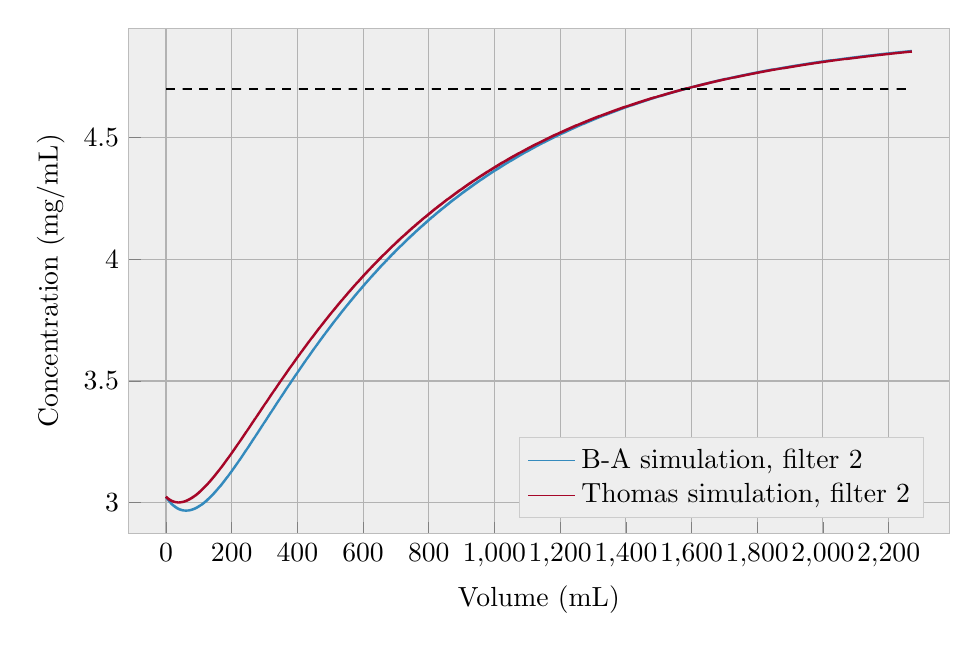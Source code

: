 % This file was created by matplotlib2tikz v0.6.15.
\begin{tikzpicture}

\definecolor{color0}{rgb}{0.204,0.541,0.741}
\definecolor{color1}{rgb}{0.651,0.024,0.157}

\begin{axis}[
xlabel={Volume (mL)},
ylabel={Concentration (mg/mL)},
xmin=-113.524, xmax=2384.012,
ymin=2.873, ymax=4.949,
width=12cm,
height=8cm,
tick pos=left,
xmajorgrids,
x grid style={white!69.804!black},
ymajorgrids,
y grid style={white!69.804!black},
axis line style={white!73.725!black},
axis background/.style={fill=white!93.333!black},
legend style={at={(0.97,0.03)}, anchor=south east, draw=white!80.0!black, fill=white!93.333!black},
legend entries={{B-A simulation, filter 2},{Thomas simulation, filter 2}},
legend cell align={left}
]
\addlegendimage{no markers, color0}
\addlegendimage{no markers, color1}
\addplot [thick, color0]
table {%
0 3.024
0.378 3.023
0.757 3.022
1.135 3.022
1.514 3.021
1.892 3.02
2.271 3.019
2.649 3.019
3.028 3.018
3.406 3.017
3.785 3.016
4.163 3.016
4.542 3.015
4.92 3.014
5.299 3.014
5.677 3.013
6.056 3.012
6.434 3.012
6.813 3.011
7.191 3.01
7.57 3.01
7.948 3.009
8.327 3.008
8.705 3.008
9.083 3.007
9.462 3.007
9.84 3.006
10.219 3.005
10.597 3.005
10.976 3.004
11.354 3.004
11.733 3.003
12.111 3.002
12.49 3.002
12.868 3.001
13.247 3.001
13.625 3.0
14.004 3.0
14.382 2.999
14.761 2.998
15.139 2.998
15.518 2.997
15.896 2.997
16.275 2.996
16.653 2.996
17.031 2.995
17.41 2.995
17.788 2.994
18.167 2.994
18.545 2.993
18.924 2.993
19.302 2.992
19.681 2.992
20.059 2.991
20.438 2.991
20.816 2.99
21.195 2.99
21.573 2.99
21.952 2.989
22.33 2.989
22.709 2.988
23.087 2.988
23.466 2.987
23.844 2.987
24.223 2.987
24.601 2.986
24.98 2.986
25.358 2.985
25.736 2.985
26.115 2.985
26.493 2.984
26.872 2.984
27.25 2.983
27.629 2.983
28.007 2.983
28.386 2.982
28.764 2.982
29.143 2.982
29.521 2.981
29.9 2.981
30.278 2.981
30.657 2.98
31.035 2.98
31.414 2.98
31.792 2.979
32.171 2.979
32.549 2.979
32.928 2.978
33.306 2.978
33.685 2.978
34.063 2.977
34.441 2.977
34.82 2.977
35.198 2.977
35.577 2.976
35.955 2.976
36.334 2.976
36.712 2.975
37.091 2.975
37.469 2.975
37.848 2.975
38.226 2.974
38.605 2.974
38.983 2.974
39.362 2.974
39.74 2.974
40.119 2.973
40.497 2.973
40.876 2.973
41.254 2.973
41.633 2.972
42.011 2.972
42.39 2.972
42.768 2.972
43.146 2.972
43.525 2.972
43.903 2.971
44.282 2.971
44.66 2.971
45.039 2.971
45.417 2.971
45.796 2.971
46.174 2.97
46.553 2.97
46.931 2.97
47.31 2.97
47.688 2.97
48.067 2.97
48.445 2.97
48.824 2.969
49.202 2.969
49.581 2.969
49.959 2.969
50.338 2.969
50.716 2.969
51.094 2.969
51.473 2.969
51.851 2.969
52.23 2.968
52.608 2.968
52.987 2.968
53.365 2.968
53.744 2.968
54.122 2.968
54.501 2.968
54.879 2.968
55.258 2.968
55.636 2.968
56.015 2.968
56.393 2.968
56.772 2.968
57.15 2.968
57.529 2.968
57.907 2.968
58.286 2.968
58.664 2.968
59.043 2.968
59.421 2.968
59.799 2.967
60.178 2.967
60.556 2.967
60.935 2.967
61.313 2.967
61.692 2.967
62.07 2.967
62.449 2.968
62.827 2.968
63.206 2.968
63.584 2.968
63.963 2.968
64.341 2.968
64.72 2.968
65.098 2.968
65.477 2.968
65.855 2.968
66.234 2.968
66.612 2.968
66.991 2.968
67.369 2.968
67.748 2.968
68.126 2.968
68.504 2.968
68.883 2.968
69.261 2.968
69.64 2.968
70.018 2.968
70.397 2.969
70.775 2.969
71.154 2.969
71.532 2.969
71.911 2.969
72.289 2.969
72.668 2.969
73.046 2.969
73.425 2.969
73.803 2.969
74.182 2.97
74.56 2.97
74.939 2.97
75.317 2.97
75.696 2.97
76.074 2.97
76.453 2.97
76.831 2.971
77.209 2.971
77.588 2.971
77.966 2.971
78.345 2.971
78.723 2.971
79.102 2.971
79.48 2.972
79.859 2.972
80.237 2.972
80.616 2.972
80.994 2.972
81.373 2.972
81.751 2.973
82.13 2.973
82.508 2.973
82.887 2.973
83.265 2.973
83.644 2.974
84.022 2.974
84.401 2.974
84.779 2.974
85.157 2.974
85.536 2.975
85.914 2.975
86.293 2.975
86.671 2.975
87.05 2.975
87.428 2.976
87.807 2.976
88.185 2.976
88.564 2.976
88.942 2.977
89.321 2.977
89.699 2.977
90.078 2.977
90.456 2.978
90.835 2.978
91.213 2.978
91.592 2.978
91.97 2.979
92.349 2.979
92.727 2.979
93.106 2.979
93.484 2.98
93.862 2.98
94.241 2.98
94.619 2.98
94.998 2.981
95.376 2.981
95.755 2.981
96.133 2.982
96.512 2.982
96.89 2.982
97.269 2.982
97.647 2.983
98.026 2.983
98.404 2.983
98.783 2.984
99.161 2.984
99.54 2.984
99.918 2.985
100.297 2.985
100.675 2.985
101.054 2.986
101.432 2.986
101.811 2.986
102.189 2.987
102.567 2.987
102.946 2.987
103.324 2.988
103.703 2.988
104.081 2.988
104.46 2.989
104.838 2.989
105.217 2.989
105.595 2.99
105.974 2.99
106.352 2.99
106.731 2.991
107.109 2.991
107.488 2.991
107.866 2.992
108.245 2.992
108.623 2.992
109.002 2.993
109.38 2.993
109.759 2.994
110.137 2.994
110.516 2.994
110.894 2.995
111.272 2.995
111.651 2.995
112.029 2.996
112.408 2.996
112.786 2.997
113.165 2.997
113.543 2.997
113.922 2.998
114.3 2.998
114.679 2.999
115.057 2.999
115.436 2.999
115.814 3.0
116.193 3.0
116.571 3.001
116.95 3.001
117.328 3.002
117.707 3.002
118.085 3.002
118.464 3.003
118.842 3.003
119.22 3.004
119.599 3.004
119.977 3.004
120.356 3.005
120.734 3.005
121.113 3.006
121.491 3.006
121.87 3.007
122.248 3.007
122.627 3.008
123.005 3.008
123.384 3.008
123.762 3.009
124.141 3.009
124.519 3.01
124.898 3.01
125.276 3.011
125.655 3.011
126.033 3.012
126.412 3.012
126.79 3.013
127.169 3.013
127.547 3.014
127.925 3.014
128.304 3.014
128.682 3.015
129.061 3.015
129.439 3.016
129.818 3.016
130.196 3.017
130.575 3.017
130.953 3.018
131.332 3.018
131.71 3.019
132.089 3.019
132.467 3.02
132.846 3.02
133.224 3.021
133.603 3.021
133.981 3.022
134.36 3.022
134.738 3.023
135.117 3.023
135.495 3.024
135.874 3.024
136.252 3.025
136.63 3.025
137.009 3.026
137.387 3.026
137.766 3.027
138.144 3.027
138.523 3.028
138.901 3.028
139.28 3.029
139.658 3.03
140.037 3.03
140.415 3.031
140.794 3.031
141.172 3.032
141.551 3.032
141.929 3.033
142.308 3.033
142.686 3.034
143.065 3.034
143.443 3.035
143.822 3.035
144.2 3.036
144.578 3.036
144.957 3.037
145.335 3.038
145.714 3.038
146.092 3.039
146.471 3.039
146.849 3.04
147.228 3.04
147.606 3.041
147.985 3.041
148.363 3.042
148.742 3.043
149.12 3.043
149.499 3.044
149.877 3.044
150.256 3.045
150.634 3.045
151.013 3.046
151.391 3.047
151.77 3.047
152.148 3.048
152.527 3.048
152.905 3.049
153.283 3.049
153.662 3.05
154.04 3.051
154.419 3.051
154.797 3.052
155.176 3.052
155.554 3.053
155.933 3.054
156.311 3.054
156.69 3.055
157.068 3.055
157.447 3.056
157.825 3.057
158.204 3.057
158.582 3.058
158.961 3.058
159.339 3.059
159.718 3.06
160.096 3.06
160.475 3.061
160.853 3.061
161.232 3.062
161.61 3.063
161.988 3.063
162.367 3.064
162.745 3.064
163.124 3.065
163.502 3.066
163.881 3.066
164.259 3.067
164.638 3.067
165.016 3.068
165.395 3.069
165.773 3.069
166.152 3.07
166.53 3.071
166.909 3.071
167.287 3.072
167.666 3.072
168.044 3.073
168.423 3.074
168.801 3.074
169.18 3.075
169.558 3.076
169.937 3.076
170.315 3.077
170.693 3.077
171.072 3.078
171.45 3.079
171.829 3.079
172.207 3.08
172.586 3.081
172.964 3.081
173.343 3.082
173.721 3.083
174.1 3.083
174.478 3.084
174.857 3.085
175.235 3.085
175.614 3.086
175.992 3.086
176.371 3.087
176.749 3.088
177.128 3.088
177.506 3.089
177.885 3.09
178.263 3.09
178.641 3.091
179.02 3.092
179.398 3.092
179.777 3.093
180.155 3.094
180.534 3.094
180.912 3.095
181.291 3.096
181.669 3.096
182.048 3.097
182.426 3.098
182.805 3.098
183.183 3.099
183.562 3.1
183.94 3.1
184.319 3.101
184.697 3.102
185.076 3.102
185.454 3.103
185.833 3.104
186.211 3.104
186.59 3.105
186.968 3.106
187.346 3.106
187.725 3.107
188.103 3.108
188.482 3.108
188.86 3.109
189.239 3.11
189.617 3.111
189.996 3.111
190.374 3.112
190.753 3.113
191.131 3.113
191.51 3.114
191.888 3.115
192.267 3.115
192.645 3.116
193.024 3.117
193.402 3.117
193.781 3.118
194.159 3.119
194.538 3.12
194.916 3.12
195.295 3.121
195.673 3.122
196.051 3.122
196.43 3.123
196.808 3.124
197.187 3.124
197.565 3.125
197.944 3.126
198.322 3.126
198.701 3.127
199.079 3.128
199.458 3.129
199.836 3.129
200.215 3.13
200.593 3.131
200.972 3.131
201.35 3.132
201.729 3.133
202.107 3.134
202.486 3.134
202.864 3.135
203.243 3.136
203.621 3.136
204.0 3.137
204.378 3.138
204.756 3.139
205.135 3.139
205.513 3.14
205.892 3.141
206.27 3.141
206.649 3.142
207.027 3.143
207.406 3.144
207.784 3.144
208.163 3.145
208.541 3.146
208.92 3.146
209.298 3.147
209.677 3.148
210.055 3.149
210.434 3.149
210.812 3.15
211.191 3.151
211.569 3.151
211.948 3.152
212.326 3.153
212.704 3.154
213.083 3.154
213.461 3.155
213.84 3.156
214.218 3.157
214.597 3.157
214.975 3.158
215.354 3.159
215.732 3.159
216.111 3.16
216.489 3.161
216.868 3.162
217.246 3.162
217.625 3.163
218.003 3.164
218.382 3.165
218.76 3.165
219.139 3.166
219.517 3.167
219.896 3.168
220.274 3.168
220.653 3.169
221.031 3.17
221.409 3.171
221.788 3.171
222.166 3.172
222.545 3.173
222.923 3.173
223.302 3.174
223.68 3.175
224.059 3.176
224.437 3.176
224.816 3.177
225.194 3.178
225.573 3.179
225.951 3.179
226.33 3.18
226.708 3.181
227.087 3.182
227.465 3.182
227.844 3.183
228.222 3.184
228.601 3.185
228.979 3.185
229.358 3.186
229.736 3.187
230.114 3.188
230.493 3.188
230.871 3.189
231.25 3.19
231.628 3.191
232.007 3.191
232.385 3.192
232.764 3.193
233.142 3.194
233.521 3.194
233.899 3.195
234.278 3.196
234.656 3.197
235.035 3.197
235.413 3.198
235.792 3.199
236.17 3.2
236.549 3.2
236.927 3.201
237.306 3.202
237.684 3.203
238.063 3.203
238.441 3.204
238.819 3.205
239.198 3.206
239.576 3.207
239.955 3.207
240.333 3.208
240.712 3.209
241.09 3.21
241.469 3.21
241.847 3.211
242.226 3.212
242.604 3.213
242.983 3.213
243.361 3.214
243.74 3.215
244.118 3.216
244.497 3.216
244.875 3.217
245.254 3.218
245.632 3.219
246.011 3.219
246.389 3.22
246.767 3.221
247.146 3.222
247.524 3.223
247.903 3.223
248.281 3.224
248.66 3.225
249.038 3.226
249.417 3.226
249.795 3.227
250.174 3.228
250.552 3.229
250.931 3.229
251.309 3.23
251.688 3.231
252.066 3.232
252.445 3.233
252.823 3.233
253.202 3.234
253.58 3.235
253.959 3.236
254.337 3.236
254.716 3.237
255.094 3.238
255.472 3.239
255.851 3.239
256.229 3.24
256.608 3.241
256.986 3.242
257.365 3.243
257.743 3.243
258.122 3.244
258.5 3.245
258.879 3.246
259.257 3.246
259.636 3.247
260.014 3.248
260.393 3.249
260.771 3.25
261.15 3.25
261.528 3.251
261.907 3.252
262.285 3.253
262.664 3.253
263.042 3.254
263.421 3.255
263.799 3.256
264.177 3.257
264.556 3.257
264.934 3.258
265.313 3.259
265.691 3.26
266.07 3.26
266.448 3.261
266.827 3.262
267.205 3.263
267.584 3.264
267.962 3.264
268.341 3.265
268.719 3.266
269.098 3.267
269.476 3.267
269.855 3.268
270.233 3.269
270.612 3.27
270.99 3.271
271.369 3.271
271.747 3.272
272.125 3.273
272.504 3.274
272.882 3.274
273.261 3.275
273.639 3.276
274.018 3.277
274.396 3.278
274.775 3.278
275.153 3.279
275.532 3.28
275.91 3.281
276.289 3.281
276.667 3.282
277.046 3.283
277.424 3.284
277.803 3.285
278.181 3.285
278.56 3.286
278.938 3.287
279.317 3.288
279.695 3.288
280.074 3.289
280.452 3.29
280.83 3.291
281.209 3.292
281.587 3.292
281.966 3.293
282.344 3.294
282.723 3.295
283.101 3.296
283.48 3.296
283.858 3.297
284.237 3.298
284.615 3.299
284.994 3.299
285.372 3.3
285.751 3.301
286.129 3.302
286.508 3.303
286.886 3.303
287.265 3.304
287.643 3.305
288.022 3.306
288.4 3.306
288.779 3.307
289.157 3.308
289.535 3.309
289.914 3.31
290.292 3.31
290.671 3.311
291.049 3.312
291.428 3.313
291.806 3.314
292.185 3.314
292.563 3.315
292.942 3.316
293.32 3.317
293.699 3.317
294.077 3.318
294.456 3.319
294.834 3.32
295.213 3.321
295.591 3.321
295.97 3.322
296.348 3.323
296.727 3.324
297.105 3.325
297.484 3.325
297.862 3.326
298.24 3.327
298.619 3.328
298.997 3.328
299.376 3.329
299.754 3.33
300.133 3.331
300.511 3.332
300.89 3.332
301.268 3.333
301.647 3.334
302.025 3.335
302.404 3.336
302.782 3.336
303.161 3.337
303.539 3.338
303.918 3.339
304.296 3.339
304.675 3.34
305.053 3.341
305.432 3.342
305.81 3.343
306.188 3.343
306.567 3.344
306.945 3.345
307.324 3.346
307.702 3.346
308.081 3.347
308.459 3.348
308.838 3.349
309.216 3.35
309.595 3.35
309.973 3.351
310.352 3.352
310.73 3.353
311.109 3.354
311.487 3.354
311.866 3.355
312.244 3.356
312.623 3.357
313.001 3.357
313.38 3.358
313.758 3.359
314.137 3.36
314.515 3.361
314.893 3.361
315.272 3.362
315.65 3.363
316.029 3.364
316.407 3.365
316.786 3.365
317.164 3.366
317.543 3.367
317.921 3.368
318.3 3.368
318.678 3.369
319.057 3.37
319.435 3.371
319.814 3.372
320.192 3.372
320.571 3.373
320.949 3.374
321.328 3.375
321.706 3.375
322.085 3.376
322.463 3.377
322.842 3.378
323.22 3.379
323.598 3.379
323.977 3.38
324.355 3.381
324.734 3.382
325.112 3.383
325.491 3.383
325.869 3.384
326.248 3.385
326.626 3.386
327.005 3.386
327.383 3.387
327.762 3.388
328.14 3.389
328.519 3.39
328.897 3.39
329.276 3.391
329.654 3.392
330.033 3.393
330.411 3.393
330.79 3.394
331.168 3.395
331.547 3.396
331.925 3.397
332.303 3.397
332.682 3.398
333.06 3.399
333.439 3.4
333.817 3.4
334.196 3.401
334.574 3.402
334.953 3.403
335.331 3.404
335.71 3.404
336.088 3.405
336.467 3.406
336.845 3.407
337.224 3.408
337.602 3.408
337.981 3.409
338.359 3.41
338.738 3.411
339.116 3.411
339.495 3.412
339.873 3.413
340.251 3.414
340.63 3.415
341.008 3.415
341.387 3.416
341.765 3.417
342.144 3.418
342.522 3.418
342.901 3.419
343.279 3.42
343.658 3.421
344.036 3.422
344.415 3.422
344.793 3.423
345.172 3.424
345.55 3.425
345.929 3.425
346.307 3.426
346.686 3.427
347.064 3.428
347.443 3.428
347.821 3.429
348.2 3.43
348.578 3.431
348.956 3.432
349.335 3.432
349.713 3.433
350.092 3.434
350.47 3.435
350.849 3.435
351.227 3.436
351.606 3.437
351.984 3.438
352.363 3.439
352.741 3.439
353.12 3.44
353.498 3.441
353.877 3.442
354.255 3.442
354.634 3.443
355.012 3.444
355.391 3.445
355.769 3.446
356.148 3.446
356.526 3.447
356.905 3.448
357.283 3.449
357.661 3.449
358.04 3.45
358.418 3.451
358.797 3.452
359.175 3.452
359.554 3.453
359.932 3.454
360.311 3.455
360.689 3.456
361.068 3.456
361.446 3.457
361.825 3.458
362.203 3.459
362.582 3.459
362.96 3.46
363.339 3.461
363.717 3.462
364.096 3.462
364.474 3.463
364.853 3.464
365.231 3.465
365.61 3.466
365.988 3.466
366.366 3.467
366.745 3.468
367.123 3.469
367.502 3.469
367.88 3.47
368.259 3.471
368.637 3.472
369.016 3.472
369.394 3.473
369.773 3.474
370.151 3.475
370.53 3.475
370.908 3.476
371.287 3.477
371.665 3.478
372.044 3.479
372.422 3.479
372.801 3.48
373.179 3.481
373.558 3.482
373.936 3.482
374.314 3.483
374.693 3.484
375.071 3.485
375.45 3.485
375.828 3.486
376.207 3.487
376.585 3.488
376.964 3.488
377.342 3.489
377.721 3.49
378.099 3.491
378.478 3.491
378.856 3.492
379.235 3.493
379.613 3.494
379.992 3.495
380.37 3.495
380.749 3.496
381.127 3.497
381.506 3.498
381.884 3.498
382.263 3.499
382.641 3.5
383.019 3.501
383.398 3.501
383.776 3.502
384.155 3.503
384.533 3.504
384.912 3.504
385.29 3.505
385.669 3.506
386.047 3.507
386.426 3.507
386.804 3.508
387.183 3.509
387.561 3.51
387.94 3.51
388.318 3.511
388.697 3.512
389.075 3.513
389.454 3.513
389.832 3.514
390.211 3.515
390.589 3.516
390.968 3.516
391.346 3.517
391.724 3.518
392.103 3.519
392.481 3.519
392.86 3.52
393.238 3.521
393.617 3.522
393.995 3.522
394.374 3.523
394.752 3.524
395.131 3.525
395.509 3.525
395.888 3.526
396.266 3.527
396.645 3.528
397.023 3.528
397.402 3.529
397.78 3.53
398.159 3.531
398.537 3.531
398.916 3.532
399.294 3.533
399.672 3.534
400.051 3.534
400.429 3.535
400.808 3.536
401.186 3.537
401.565 3.537
401.943 3.538
402.322 3.539
402.7 3.54
403.079 3.54
403.457 3.541
403.836 3.542
404.214 3.543
404.593 3.543
404.971 3.544
405.35 3.545
405.728 3.546
406.107 3.546
406.485 3.547
406.864 3.548
407.242 3.549
407.621 3.549
407.999 3.55
408.377 3.551
408.756 3.552
409.134 3.552
409.513 3.553
409.891 3.554
410.27 3.555
410.648 3.555
411.027 3.556
411.405 3.557
411.784 3.558
412.162 3.558
412.541 3.559
412.919 3.56
413.298 3.56
413.676 3.561
414.055 3.562
414.433 3.563
414.812 3.563
415.19 3.564
415.569 3.565
415.947 3.566
416.326 3.566
416.704 3.567
417.082 3.568
417.461 3.569
417.839 3.569
418.218 3.57
418.596 3.571
418.975 3.572
419.353 3.572
419.732 3.573
420.11 3.574
420.489 3.574
420.867 3.575
421.246 3.576
421.624 3.577
422.003 3.577
422.381 3.578
422.76 3.579
423.138 3.58
423.517 3.58
423.895 3.581
424.274 3.582
424.652 3.583
425.031 3.583
425.409 3.584
425.787 3.585
426.166 3.585
426.544 3.586
426.923 3.587
427.301 3.588
427.68 3.588
428.058 3.589
428.437 3.59
428.815 3.591
429.194 3.591
429.572 3.592
429.951 3.593
430.329 3.593
430.708 3.594
431.086 3.595
431.465 3.596
431.843 3.596
432.222 3.597
432.6 3.598
432.979 3.599
433.357 3.599
433.735 3.6
434.114 3.601
434.492 3.601
434.871 3.602
435.249 3.603
435.628 3.604
436.006 3.604
436.385 3.605
436.763 3.606
437.142 3.606
437.52 3.607
437.899 3.608
438.277 3.609
438.656 3.609
439.034 3.61
439.413 3.611
439.791 3.612
440.17 3.612
440.548 3.613
440.927 3.614
441.305 3.614
441.684 3.615
442.062 3.616
442.44 3.617
442.819 3.617
443.197 3.618
443.576 3.619
443.954 3.619
444.333 3.62
444.711 3.621
445.09 3.622
445.468 3.622
445.847 3.623
446.225 3.624
446.604 3.624
446.982 3.625
447.361 3.626
447.739 3.627
448.118 3.627
448.496 3.628
448.875 3.629
449.253 3.629
449.632 3.63
450.01 3.631
450.389 3.632
450.767 3.632
451.145 3.633
451.524 3.634
451.902 3.634
452.281 3.635
452.659 3.636
453.038 3.637
453.416 3.637
453.795 3.638
454.173 3.639
454.552 3.639
454.93 3.64
455.309 3.641
455.687 3.642
456.066 3.642
456.444 3.643
456.823 3.644
457.201 3.644
457.58 3.645
457.958 3.646
458.337 3.646
458.715 3.647
459.094 3.648
459.472 3.649
459.85 3.649
460.229 3.65
460.607 3.651
460.986 3.651
461.364 3.652
461.743 3.653
462.121 3.654
462.5 3.654
462.878 3.655
463.257 3.656
463.635 3.656
464.014 3.657
464.392 3.658
464.771 3.658
465.149 3.659
465.528 3.66
465.906 3.661
466.285 3.661
466.663 3.662
467.042 3.663
467.42 3.663
467.798 3.664
468.177 3.665
468.555 3.665
468.934 3.666
469.312 3.667
469.691 3.668
470.069 3.668
470.448 3.669
470.826 3.67
471.205 3.67
471.583 3.671
471.962 3.672
472.34 3.672
472.719 3.673
473.097 3.674
473.476 3.674
473.854 3.675
474.233 3.676
474.611 3.677
474.99 3.677
475.368 3.678
475.747 3.679
476.125 3.679
476.503 3.68
476.882 3.681
477.26 3.681
477.639 3.682
478.017 3.683
478.396 3.683
478.774 3.684
479.153 3.685
479.531 3.686
479.91 3.686
480.288 3.687
480.667 3.688
481.045 3.688
481.424 3.689
481.802 3.69
482.181 3.69
482.559 3.691
482.938 3.692
483.316 3.692
483.695 3.693
484.073 3.694
484.452 3.694
484.83 3.695
485.208 3.696
485.587 3.697
485.965 3.697
486.344 3.698
486.722 3.699
487.101 3.699
487.479 3.7
487.858 3.701
488.236 3.701
488.615 3.702
488.993 3.703
489.372 3.703
489.75 3.704
490.129 3.705
490.507 3.705
490.886 3.706
491.264 3.707
491.643 3.707
492.021 3.708
492.4 3.709
492.778 3.709
493.157 3.71
493.535 3.711
493.913 3.711
494.292 3.712
494.67 3.713
495.049 3.714
495.427 3.714
495.806 3.715
496.184 3.716
496.563 3.716
496.941 3.717
497.32 3.718
497.698 3.718
498.077 3.719
498.455 3.72
498.834 3.72
499.212 3.721
499.591 3.722
499.969 3.722
500.348 3.723
500.726 3.724
501.105 3.724
501.483 3.725
501.861 3.726
502.24 3.726
502.618 3.727
502.997 3.728
503.375 3.728
503.754 3.729
504.132 3.73
504.511 3.73
504.889 3.731
505.268 3.732
505.646 3.732
506.025 3.733
506.403 3.734
506.782 3.734
507.16 3.735
507.539 3.736
507.917 3.736
508.296 3.737
508.674 3.738
509.053 3.738
509.431 3.739
509.81 3.74
510.188 3.74
510.566 3.741
510.945 3.742
511.323 3.742
511.702 3.743
512.08 3.744
512.459 3.744
512.837 3.745
513.216 3.746
513.594 3.746
513.973 3.747
514.351 3.748
514.73 3.748
515.108 3.749
515.487 3.75
515.865 3.75
516.244 3.751
516.622 3.752
517.001 3.752
517.379 3.753
517.758 3.754
518.136 3.754
518.515 3.755
518.893 3.756
519.271 3.756
519.65 3.757
520.028 3.758
520.407 3.758
520.785 3.759
521.164 3.759
521.542 3.76
521.921 3.761
522.299 3.761
522.678 3.762
523.056 3.763
523.435 3.763
523.813 3.764
524.192 3.765
524.57 3.765
524.949 3.766
525.327 3.767
525.706 3.767
526.084 3.768
526.463 3.769
526.841 3.769
527.219 3.77
527.598 3.771
527.976 3.771
528.355 3.772
528.733 3.773
529.112 3.773
529.49 3.774
529.869 3.774
530.247 3.775
530.626 3.776
531.004 3.776
531.383 3.777
531.761 3.778
532.14 3.778
532.518 3.779
532.897 3.78
533.275 3.78
533.654 3.781
534.032 3.782
534.411 3.782
534.789 3.783
535.168 3.784
535.546 3.784
535.924 3.785
536.303 3.785
536.681 3.786
537.06 3.787
537.438 3.787
537.817 3.788
538.195 3.789
538.574 3.789
538.952 3.79
539.331 3.791
539.709 3.791
540.088 3.792
540.466 3.792
540.845 3.793
541.223 3.794
541.602 3.794
541.98 3.795
542.359 3.796
542.737 3.796
543.116 3.797
543.494 3.798
543.873 3.798
544.251 3.799
544.629 3.8
545.008 3.8
545.386 3.801
545.765 3.801
546.143 3.802
546.522 3.803
546.9 3.803
547.279 3.804
547.657 3.805
548.036 3.805
548.414 3.806
548.793 3.806
549.171 3.807
549.55 3.808
549.928 3.808
550.307 3.809
550.685 3.81
551.064 3.81
551.442 3.811
551.821 3.812
552.199 3.812
552.578 3.813
552.956 3.813
553.334 3.814
553.713 3.815
554.091 3.815
554.47 3.816
554.848 3.817
555.227 3.817
555.605 3.818
555.984 3.818
556.362 3.819
556.741 3.82
557.119 3.82
557.498 3.821
557.876 3.822
558.255 3.822
558.633 3.823
559.012 3.823
559.39 3.824
559.769 3.825
560.147 3.825
560.526 3.826
560.904 3.827
561.282 3.827
561.661 3.828
562.039 3.828
562.418 3.829
562.796 3.83
563.175 3.83
563.553 3.831
563.932 3.832
564.31 3.832
564.689 3.833
565.067 3.833
565.446 3.834
565.824 3.835
566.203 3.835
566.581 3.836
566.96 3.836
567.338 3.837
567.717 3.838
568.095 3.838
568.474 3.839
568.852 3.84
569.231 3.84
569.609 3.841
569.987 3.841
570.366 3.842
570.744 3.843
571.123 3.843
571.501 3.844
571.88 3.844
572.258 3.845
572.637 3.846
573.015 3.846
573.394 3.847
573.772 3.848
574.151 3.848
574.529 3.849
574.908 3.849
575.286 3.85
575.665 3.851
576.043 3.851
576.422 3.852
576.8 3.852
577.179 3.853
577.557 3.854
577.936 3.854
578.314 3.855
578.692 3.855
579.071 3.856
579.449 3.857
579.828 3.857
580.206 3.858
580.585 3.859
580.963 3.859
581.342 3.86
581.72 3.86
582.099 3.861
582.477 3.862
582.856 3.862
583.234 3.863
583.613 3.863
583.991 3.864
584.37 3.865
584.748 3.865
585.127 3.866
585.505 3.866
585.884 3.867
586.262 3.868
586.641 3.868
587.019 3.869
587.397 3.869
587.776 3.87
588.154 3.871
588.533 3.871
588.911 3.872
589.29 3.872
589.668 3.873
590.047 3.874
590.425 3.874
590.804 3.875
591.182 3.875
591.561 3.876
591.939 3.877
592.318 3.877
592.696 3.878
593.075 3.878
593.453 3.879
593.832 3.88
594.21 3.88
594.589 3.881
594.967 3.881
595.345 3.882
595.724 3.883
596.102 3.883
596.481 3.884
596.859 3.884
597.238 3.885
597.616 3.886
597.995 3.886
598.373 3.887
598.752 3.887
599.13 3.888
599.509 3.888
599.887 3.889
600.266 3.89
600.644 3.89
601.023 3.891
601.401 3.891
601.78 3.892
602.158 3.893
602.537 3.893
602.915 3.894
603.294 3.894
603.672 3.895
604.05 3.896
604.429 3.896
604.807 3.897
605.186 3.897
605.564 3.898
605.943 3.898
606.321 3.899
606.7 3.9
607.078 3.9
607.457 3.901
607.835 3.901
608.214 3.902
608.592 3.903
608.971 3.903
609.349 3.904
609.728 3.904
610.106 3.905
610.485 3.905
610.863 3.906
611.242 3.907
611.62 3.907
611.999 3.908
612.377 3.908
612.755 3.909
613.134 3.91
613.512 3.91
613.891 3.911
614.269 3.911
614.648 3.912
615.026 3.912
615.405 3.913
615.783 3.914
616.162 3.914
616.54 3.915
616.919 3.915
617.297 3.916
617.676 3.916
618.054 3.917
618.433 3.918
618.811 3.918
619.19 3.919
619.568 3.919
619.947 3.92
620.325 3.921
620.704 3.921
621.082 3.922
621.46 3.922
621.839 3.923
622.217 3.923
622.596 3.924
622.974 3.925
623.353 3.925
623.731 3.926
624.11 3.926
624.488 3.927
624.867 3.927
625.245 3.928
625.624 3.929
626.002 3.929
626.381 3.93
626.759 3.93
627.138 3.931
627.516 3.931
627.895 3.932
628.273 3.933
628.652 3.933
629.03 3.934
629.408 3.934
629.787 3.935
630.165 3.935
630.544 3.936
630.922 3.936
631.301 3.937
631.679 3.938
632.058 3.938
632.436 3.939
632.815 3.939
633.193 3.94
633.572 3.94
633.95 3.941
634.329 3.942
634.707 3.942
635.086 3.943
635.464 3.943
635.843 3.944
636.221 3.944
636.6 3.945
636.978 3.945
637.357 3.946
637.735 3.947
638.113 3.947
638.492 3.948
638.87 3.948
639.249 3.949
639.627 3.949
640.006 3.95
640.384 3.951
640.763 3.951
641.141 3.952
641.52 3.952
641.898 3.953
642.277 3.953
642.655 3.954
643.034 3.954
643.412 3.955
643.791 3.956
644.169 3.956
644.548 3.957
644.926 3.957
645.305 3.958
645.683 3.958
646.062 3.959
646.44 3.959
646.818 3.96
647.197 3.961
647.575 3.961
647.954 3.962
648.332 3.962
648.711 3.963
649.089 3.963
649.468 3.964
649.846 3.964
650.225 3.965
650.603 3.966
650.982 3.966
651.36 3.967
651.739 3.967
652.117 3.968
652.496 3.968
652.874 3.969
653.253 3.969
653.631 3.97
654.01 3.97
654.388 3.971
654.766 3.972
655.145 3.972
655.523 3.973
655.902 3.973
656.28 3.974
656.659 3.974
657.037 3.975
657.416 3.975
657.794 3.976
658.173 3.976
658.551 3.977
658.93 3.978
659.308 3.978
659.687 3.979
660.065 3.979
660.444 3.98
660.822 3.98
661.201 3.981
661.579 3.981
661.958 3.982
662.336 3.982
662.715 3.983
663.093 3.984
663.471 3.984
663.85 3.985
664.228 3.985
664.607 3.986
664.985 3.986
665.364 3.987
665.742 3.987
666.121 3.988
666.499 3.988
666.878 3.989
667.256 3.989
667.635 3.99
668.013 3.991
668.392 3.991
668.77 3.992
669.149 3.992
669.527 3.993
669.906 3.993
670.284 3.994
670.663 3.994
671.041 3.995
671.42 3.995
671.798 3.996
672.176 3.996
672.555 3.997
672.933 3.997
673.312 3.998
673.69 3.999
674.069 3.999
674.447 4.0
674.826 4.0
675.204 4.001
675.583 4.001
675.961 4.002
676.34 4.002
676.718 4.003
677.097 4.003
677.475 4.004
677.854 4.004
678.232 4.005
678.611 4.005
678.989 4.006
679.368 4.006
679.746 4.007
680.125 4.008
680.503 4.008
680.881 4.009
681.26 4.009
681.638 4.01
682.017 4.01
682.395 4.011
682.774 4.011
683.152 4.012
683.531 4.012
683.909 4.013
684.288 4.013
684.666 4.014
685.045 4.014
685.423 4.015
685.802 4.015
686.18 4.016
686.559 4.016
686.937 4.017
687.316 4.018
687.694 4.018
688.073 4.019
688.451 4.019
688.829 4.02
689.208 4.02
689.586 4.021
689.965 4.021
690.343 4.022
690.722 4.022
691.1 4.023
691.479 4.023
691.857 4.024
692.236 4.024
692.614 4.025
692.993 4.025
693.371 4.026
693.75 4.026
694.128 4.027
694.507 4.027
694.885 4.028
695.264 4.028
695.642 4.029
696.021 4.029
696.399 4.03
696.778 4.03
697.156 4.031
697.534 4.032
697.913 4.032
698.291 4.033
698.67 4.033
699.048 4.034
699.427 4.034
699.805 4.035
700.184 4.035
700.562 4.036
700.941 4.036
701.319 4.037
701.698 4.037
702.076 4.038
702.455 4.038
702.833 4.039
703.212 4.039
703.59 4.04
703.969 4.04
704.347 4.041
704.726 4.041
705.104 4.042
705.483 4.042
705.861 4.043
706.239 4.043
706.618 4.044
706.996 4.044
707.375 4.045
707.753 4.045
708.132 4.046
708.51 4.046
708.889 4.047
709.267 4.047
709.646 4.048
710.024 4.048
710.403 4.049
710.781 4.049
711.16 4.05
711.538 4.05
711.917 4.051
712.295 4.051
712.674 4.052
713.052 4.052
713.431 4.053
713.809 4.053
714.188 4.054
714.566 4.054
714.944 4.055
715.323 4.055
715.701 4.056
716.08 4.056
716.458 4.057
716.837 4.057
717.215 4.058
717.594 4.058
717.972 4.059
718.351 4.059
718.729 4.06
719.108 4.06
719.486 4.061
719.865 4.061
720.243 4.062
720.622 4.062
721.0 4.063
721.379 4.063
721.757 4.064
722.136 4.064
722.514 4.065
722.892 4.065
723.271 4.066
723.649 4.066
724.028 4.067
724.406 4.067
724.785 4.068
725.163 4.068
725.542 4.069
725.92 4.069
726.299 4.07
726.677 4.07
727.056 4.071
727.434 4.071
727.813 4.072
728.191 4.072
728.57 4.073
728.948 4.073
729.327 4.074
729.705 4.074
730.084 4.075
730.462 4.075
730.841 4.076
731.219 4.076
731.597 4.077
731.976 4.077
732.354 4.078
732.733 4.078
733.111 4.079
733.49 4.079
733.868 4.08
734.247 4.08
734.625 4.081
735.004 4.081
735.382 4.082
735.761 4.082
736.139 4.083
736.518 4.083
736.896 4.084
737.275 4.084
737.653 4.085
738.032 4.085
738.41 4.086
738.789 4.086
739.167 4.086
739.546 4.087
739.924 4.087
740.302 4.088
740.681 4.088
741.059 4.089
741.438 4.089
741.816 4.09
742.195 4.09
742.573 4.091
742.952 4.091
743.33 4.092
743.709 4.092
744.087 4.093
744.466 4.093
744.844 4.094
745.223 4.094
745.601 4.095
745.98 4.095
746.358 4.096
746.737 4.096
747.115 4.097
747.494 4.097
747.872 4.098
748.251 4.098
748.629 4.099
749.007 4.099
749.386 4.099
749.764 4.1
750.143 4.1
750.521 4.101
750.9 4.101
751.278 4.102
751.657 4.102
752.035 4.103
752.414 4.103
752.792 4.104
753.171 4.104
753.549 4.105
753.928 4.105
754.306 4.106
754.685 4.106
755.063 4.107
755.442 4.107
755.82 4.108
756.199 4.108
756.577 4.108
756.955 4.109
757.334 4.109
757.712 4.11
758.091 4.11
758.469 4.111
758.848 4.111
759.226 4.112
759.605 4.112
759.983 4.113
760.362 4.113
760.74 4.114
761.119 4.114
761.497 4.115
761.876 4.115
762.254 4.116
762.633 4.116
763.011 4.116
763.39 4.117
763.768 4.117
764.147 4.118
764.525 4.118
764.904 4.119
765.282 4.119
765.66 4.12
766.039 4.12
766.417 4.121
766.796 4.121
767.174 4.122
767.553 4.122
767.931 4.123
768.31 4.123
768.688 4.123
769.067 4.124
769.445 4.124
769.824 4.125
770.202 4.125
770.581 4.126
770.959 4.126
771.338 4.127
771.716 4.127
772.095 4.128
772.473 4.128
772.852 4.129
773.23 4.129
773.609 4.129
773.987 4.13
774.365 4.13
774.744 4.131
775.122 4.131
775.501 4.132
775.879 4.132
776.258 4.133
776.636 4.133
777.015 4.134
777.393 4.134
777.772 4.135
778.15 4.135
778.529 4.135
778.907 4.136
779.286 4.136
779.664 4.137
780.043 4.137
780.421 4.138
780.8 4.138
781.178 4.139
781.557 4.139
781.935 4.14
782.313 4.14
782.692 4.14
783.07 4.141
783.449 4.141
783.827 4.142
784.206 4.142
784.584 4.143
784.963 4.143
785.341 4.144
785.72 4.144
786.098 4.145
786.477 4.145
786.855 4.145
787.234 4.146
787.612 4.146
787.991 4.147
788.369 4.147
788.748 4.148
789.126 4.148
789.505 4.149
789.883 4.149
790.262 4.149
790.64 4.15
791.018 4.15
791.397 4.151
791.775 4.151
792.154 4.152
792.532 4.152
792.911 4.153
793.289 4.153
793.668 4.154
794.046 4.154
794.425 4.154
794.803 4.155
795.182 4.155
795.56 4.156
795.939 4.156
796.317 4.157
796.696 4.157
797.074 4.158
797.453 4.158
797.831 4.158
798.21 4.159
798.588 4.159
798.967 4.16
799.345 4.16
799.723 4.161
800.102 4.161
800.48 4.162
800.859 4.162
801.237 4.162
801.616 4.163
801.994 4.163
802.373 4.164
802.751 4.164
803.13 4.165
803.508 4.165
803.887 4.166
804.265 4.166
804.644 4.166
805.022 4.167
805.401 4.167
805.779 4.168
806.158 4.168
806.536 4.169
806.915 4.169
807.293 4.169
807.672 4.17
808.05 4.17
808.428 4.171
808.807 4.171
809.185 4.172
809.564 4.172
809.942 4.173
810.321 4.173
810.699 4.173
811.078 4.174
811.456 4.174
811.835 4.175
812.213 4.175
812.592 4.176
812.97 4.176
813.349 4.176
813.727 4.177
814.106 4.177
814.484 4.178
814.863 4.178
815.241 4.179
815.62 4.179
815.998 4.179
816.376 4.18
816.755 4.18
817.133 4.181
817.512 4.181
817.89 4.182
818.269 4.182
818.647 4.183
819.026 4.183
819.404 4.183
819.783 4.184
820.161 4.184
820.54 4.185
820.918 4.185
821.297 4.186
821.675 4.186
822.054 4.186
822.432 4.187
822.811 4.187
823.189 4.188
823.568 4.188
823.946 4.189
824.325 4.189
824.703 4.189
825.081 4.19
825.46 4.19
825.838 4.191
826.217 4.191
826.595 4.191
826.974 4.192
827.352 4.192
827.731 4.193
828.109 4.193
828.488 4.194
828.866 4.194
829.245 4.194
829.623 4.195
830.002 4.195
830.38 4.196
830.759 4.196
831.137 4.197
831.516 4.197
831.894 4.197
832.273 4.198
832.651 4.198
833.03 4.199
833.408 4.199
833.786 4.2
834.165 4.2
834.543 4.2
834.922 4.201
835.3 4.201
835.679 4.202
836.057 4.202
836.436 4.202
836.814 4.203
837.193 4.203
837.571 4.204
837.95 4.204
838.328 4.205
838.707 4.205
839.085 4.205
839.464 4.206
839.842 4.206
840.221 4.207
840.599 4.207
840.978 4.208
841.356 4.208
841.735 4.208
842.113 4.209
842.491 4.209
842.87 4.21
843.248 4.21
843.627 4.21
844.005 4.211
844.384 4.211
844.762 4.212
845.141 4.212
845.519 4.212
845.898 4.213
846.276 4.213
846.655 4.214
847.033 4.214
847.412 4.215
847.79 4.215
848.169 4.215
848.547 4.216
848.926 4.216
849.304 4.217
849.683 4.217
850.061 4.217
850.439 4.218
850.818 4.218
851.196 4.219
851.575 4.219
851.953 4.22
852.332 4.22
852.71 4.22
853.089 4.221
853.467 4.221
853.846 4.222
854.224 4.222
854.603 4.222
854.981 4.223
855.36 4.223
855.738 4.224
856.117 4.224
856.495 4.224
856.874 4.225
857.252 4.225
857.631 4.226
858.009 4.226
858.388 4.226
858.766 4.227
859.144 4.227
859.523 4.228
859.901 4.228
860.28 4.228
860.658 4.229
861.037 4.229
861.415 4.23
861.794 4.23
862.172 4.23
862.551 4.231
862.929 4.231
863.308 4.232
863.686 4.232
864.065 4.233
864.443 4.233
864.822 4.233
865.2 4.234
865.579 4.234
865.957 4.235
866.336 4.235
866.714 4.235
867.093 4.236
867.471 4.236
867.849 4.237
868.228 4.237
868.606 4.237
868.985 4.238
869.363 4.238
869.742 4.239
870.12 4.239
870.499 4.239
870.877 4.24
871.256 4.24
871.634 4.241
872.013 4.241
872.391 4.241
872.77 4.242
873.148 4.242
873.527 4.243
873.905 4.243
874.284 4.243
874.662 4.244
875.041 4.244
875.419 4.244
875.798 4.245
876.176 4.245
876.554 4.246
876.933 4.246
877.311 4.246
877.69 4.247
878.068 4.247
878.447 4.248
878.825 4.248
879.204 4.248
879.582 4.249
879.961 4.249
880.339 4.25
880.718 4.25
881.096 4.25
881.475 4.251
881.853 4.251
882.232 4.252
882.61 4.252
882.989 4.252
883.367 4.253
883.746 4.253
884.124 4.254
884.502 4.254
884.881 4.254
885.259 4.255
885.638 4.255
886.016 4.255
886.395 4.256
886.773 4.256
887.152 4.257
887.53 4.257
887.909 4.257
888.287 4.258
888.666 4.258
889.044 4.259
889.423 4.259
889.801 4.259
890.18 4.26
890.558 4.26
890.937 4.261
891.315 4.261
891.694 4.261
892.072 4.262
892.451 4.262
892.829 4.262
893.207 4.263
893.586 4.263
893.964 4.264
894.343 4.264
894.721 4.264
895.1 4.265
895.478 4.265
895.857 4.266
896.235 4.266
896.614 4.266
896.992 4.267
897.371 4.267
897.749 4.267
898.128 4.268
898.506 4.268
898.885 4.269
899.263 4.269
899.642 4.269
900.02 4.27
900.399 4.27
900.777 4.271
901.156 4.271
901.534 4.271
901.912 4.272
902.291 4.272
902.669 4.272
903.048 4.273
903.426 4.273
903.805 4.274
904.183 4.274
904.562 4.274
904.94 4.275
905.319 4.275
905.697 4.275
906.076 4.276
906.454 4.276
906.833 4.277
907.211 4.277
907.59 4.277
907.968 4.278
908.347 4.278
908.725 4.278
909.104 4.279
909.482 4.279
909.86 4.28
910.239 4.28
910.617 4.28
910.996 4.281
911.374 4.281
911.753 4.282
912.131 4.282
912.51 4.282
912.888 4.283
913.267 4.283
913.645 4.283
914.024 4.284
914.402 4.284
914.781 4.284
915.159 4.285
915.538 4.285
915.916 4.286
916.295 4.286
916.673 4.286
917.052 4.287
917.43 4.287
917.809 4.287
918.187 4.288
918.565 4.288
918.944 4.289
919.322 4.289
919.701 4.289
920.079 4.29
920.458 4.29
920.836 4.29
921.215 4.291
921.593 4.291
921.972 4.292
922.35 4.292
922.729 4.292
923.107 4.293
923.486 4.293
923.864 4.293
924.243 4.294
924.621 4.294
925.0 4.295
925.378 4.295
925.757 4.295
926.135 4.296
926.514 4.296
926.892 4.296
927.27 4.297
927.649 4.297
928.027 4.297
928.406 4.298
928.784 4.298
929.163 4.299
929.541 4.299
929.92 4.299
930.298 4.3
930.677 4.3
931.055 4.3
931.434 4.301
931.812 4.301
932.191 4.301
932.569 4.302
932.948 4.302
933.326 4.303
933.705 4.303
934.083 4.303
934.462 4.304
934.84 4.304
935.219 4.304
935.597 4.305
935.975 4.305
936.354 4.305
936.732 4.306
937.111 4.306
937.489 4.307
937.868 4.307
938.246 4.307
938.625 4.308
939.003 4.308
939.382 4.308
939.76 4.309
940.139 4.309
940.517 4.309
940.896 4.31
941.274 4.31
941.653 4.31
942.031 4.311
942.41 4.311
942.788 4.312
943.167 4.312
943.545 4.312
943.923 4.313
944.302 4.313
944.68 4.313
945.059 4.314
945.437 4.314
945.816 4.314
946.194 4.315
946.573 4.315
946.951 4.315
947.33 4.316
947.708 4.316
948.087 4.317
948.465 4.317
948.844 4.317
949.222 4.318
949.601 4.318
949.979 4.318
950.358 4.319
950.736 4.319
951.115 4.319
951.493 4.32
951.872 4.32
952.25 4.32
952.628 4.321
953.007 4.321
953.385 4.322
953.764 4.322
954.142 4.322
954.521 4.323
954.899 4.323
955.278 4.323
955.656 4.324
956.035 4.324
956.413 4.324
956.792 4.325
957.17 4.325
957.549 4.325
957.927 4.326
958.306 4.326
958.684 4.326
959.063 4.327
959.441 4.327
959.82 4.327
960.198 4.328
960.577 4.328
960.955 4.329
961.333 4.329
961.712 4.329
962.09 4.33
962.469 4.33
962.847 4.33
963.226 4.331
963.604 4.331
963.983 4.331
964.361 4.332
964.74 4.332
965.118 4.332
965.497 4.333
965.875 4.333
966.254 4.333
966.632 4.334
967.011 4.334
967.389 4.334
967.768 4.335
968.146 4.335
968.525 4.335
968.903 4.336
969.282 4.336
969.66 4.336
970.038 4.337
970.417 4.337
970.795 4.338
971.174 4.338
971.552 4.338
971.931 4.339
972.309 4.339
972.688 4.339
973.066 4.34
973.445 4.34
973.823 4.34
974.202 4.341
974.58 4.341
974.959 4.341
975.337 4.342
975.716 4.342
976.094 4.342
976.473 4.343
976.851 4.343
977.23 4.343
977.608 4.344
977.986 4.344
978.365 4.344
978.743 4.345
979.122 4.345
979.5 4.345
979.879 4.346
980.257 4.346
980.636 4.346
981.014 4.347
981.393 4.347
981.771 4.347
982.15 4.348
982.528 4.348
982.907 4.348
983.285 4.349
983.664 4.349
984.042 4.349
984.421 4.35
984.799 4.35
985.178 4.35
985.556 4.351
985.935 4.351
986.313 4.351
986.691 4.352
987.07 4.352
987.448 4.352
987.827 4.353
988.205 4.353
988.584 4.353
988.962 4.354
989.341 4.354
989.719 4.354
990.098 4.355
990.476 4.355
990.855 4.355
991.233 4.356
991.612 4.356
991.99 4.356
992.369 4.357
992.747 4.357
993.126 4.357
993.504 4.358
993.883 4.358
994.261 4.358
994.64 4.359
995.018 4.359
995.396 4.359
995.775 4.36
996.153 4.36
996.532 4.36
996.91 4.361
997.289 4.361
997.667 4.361
998.046 4.362
998.424 4.362
998.803 4.362
999.181 4.363
999.56 4.363
999.938 4.363
1000.317 4.364
1000.695 4.364
1001.074 4.364
1001.452 4.365
1001.831 4.365
1002.209 4.365
1002.588 4.366
1002.966 4.366
1003.345 4.366
1003.723 4.367
1004.101 4.367
1004.48 4.367
1004.858 4.368
1005.237 4.368
1005.615 4.368
1005.994 4.369
1006.372 4.369
1006.751 4.369
1007.129 4.37
1007.508 4.37
1007.886 4.37
1008.265 4.371
1008.643 4.371
1009.022 4.371
1009.4 4.372
1009.779 4.372
1010.157 4.372
1010.536 4.373
1010.914 4.373
1011.293 4.373
1011.671 4.373
1012.049 4.374
1012.428 4.374
1012.806 4.374
1013.185 4.375
1013.563 4.375
1013.942 4.375
1014.32 4.376
1014.699 4.376
1015.077 4.376
1015.456 4.377
1015.834 4.377
1016.213 4.377
1016.591 4.378
1016.97 4.378
1017.348 4.378
1017.727 4.379
1018.105 4.379
1018.484 4.379
1018.862 4.38
1019.241 4.38
1019.619 4.38
1019.998 4.381
1020.376 4.381
1020.754 4.381
1021.133 4.381
1021.511 4.382
1021.89 4.382
1022.268 4.382
1022.647 4.383
1023.025 4.383
1023.404 4.383
1023.782 4.384
1024.161 4.384
1024.539 4.384
1024.918 4.385
1025.296 4.385
1025.675 4.385
1026.053 4.386
1026.432 4.386
1026.81 4.386
1027.189 4.387
1027.567 4.387
1027.946 4.387
1028.324 4.388
1028.703 4.388
1029.081 4.388
1029.459 4.388
1029.838 4.389
1030.216 4.389
1030.595 4.389
1030.973 4.39
1031.352 4.39
1031.73 4.39
1032.109 4.391
1032.487 4.391
1032.866 4.391
1033.244 4.392
1033.623 4.392
1034.001 4.392
1034.38 4.393
1034.758 4.393
1035.137 4.393
1035.515 4.393
1035.894 4.394
1036.272 4.394
1036.651 4.394
1037.029 4.395
1037.407 4.395
1037.786 4.395
1038.164 4.396
1038.543 4.396
1038.921 4.396
1039.3 4.397
1039.678 4.397
1040.057 4.397
1040.435 4.397
1040.814 4.398
1041.192 4.398
1041.571 4.398
1041.949 4.399
1042.328 4.399
1042.706 4.399
1043.085 4.4
1043.463 4.4
1043.842 4.4
1044.22 4.401
1044.599 4.401
1044.977 4.401
1045.356 4.402
1045.734 4.402
1046.112 4.402
1046.491 4.402
1046.869 4.403
1047.248 4.403
1047.626 4.403
1048.005 4.404
1048.383 4.404
1048.762 4.404
1049.14 4.405
1049.519 4.405
1049.897 4.405
1050.276 4.405
1050.654 4.406
1051.033 4.406
1051.411 4.406
1051.79 4.407
1052.168 4.407
1052.547 4.407
1052.925 4.408
1053.304 4.408
1053.682 4.408
1054.061 4.409
1054.439 4.409
1054.817 4.409
1055.196 4.409
1055.574 4.41
1055.953 4.41
1056.331 4.41
1056.71 4.411
1057.088 4.411
1057.467 4.411
1057.845 4.412
1058.224 4.412
1058.602 4.412
1058.981 4.412
1059.359 4.413
1059.738 4.413
1060.116 4.413
1060.495 4.414
1060.873 4.414
1061.252 4.414
1061.63 4.415
1062.009 4.415
1062.387 4.415
1062.766 4.415
1063.144 4.416
1063.522 4.416
1063.901 4.416
1064.279 4.417
1064.658 4.417
1065.036 4.417
1065.415 4.418
1065.793 4.418
1066.172 4.418
1066.55 4.418
1066.929 4.419
1067.307 4.419
1067.686 4.419
1068.064 4.42
1068.443 4.42
1068.821 4.42
1069.2 4.421
1069.578 4.421
1069.957 4.421
1070.335 4.421
1070.714 4.422
1071.092 4.422
1071.47 4.422
1071.849 4.423
1072.227 4.423
1072.606 4.423
1072.984 4.423
1073.363 4.424
1073.741 4.424
1074.12 4.424
1074.498 4.425
1074.877 4.425
1075.255 4.425
1075.634 4.426
1076.012 4.426
1076.391 4.426
1076.769 4.426
1077.148 4.427
1077.526 4.427
1077.905 4.427
1078.283 4.428
1078.662 4.428
1079.04 4.428
1079.419 4.428
1079.797 4.429
1080.175 4.429
1080.554 4.429
1080.932 4.43
1081.311 4.43
1081.689 4.43
1082.068 4.43
1082.446 4.431
1082.825 4.431
1083.203 4.431
1083.582 4.432
1083.96 4.432
1084.339 4.432
1084.717 4.433
1085.096 4.433
1085.474 4.433
1085.853 4.433
1086.231 4.434
1086.61 4.434
1086.988 4.434
1087.367 4.435
1087.745 4.435
1088.124 4.435
1088.502 4.435
1088.88 4.436
1089.259 4.436
1089.637 4.436
1090.016 4.437
1090.394 4.437
1090.773 4.437
1091.151 4.437
1091.53 4.438
1091.908 4.438
1092.287 4.438
1092.665 4.439
1093.044 4.439
1093.422 4.439
1093.801 4.439
1094.179 4.44
1094.558 4.44
1094.936 4.44
1095.315 4.441
1095.693 4.441
1096.072 4.441
1096.45 4.441
1096.829 4.442
1097.207 4.442
1097.585 4.442
1097.964 4.443
1098.342 4.443
1098.721 4.443
1099.099 4.443
1099.478 4.444
1099.856 4.444
1100.235 4.444
1100.613 4.445
1100.992 4.445
1101.37 4.445
1101.749 4.445
1102.127 4.446
1102.506 4.446
1102.884 4.446
1103.263 4.446
1103.641 4.447
1104.02 4.447
1104.398 4.447
1104.777 4.448
1105.155 4.448
1105.533 4.448
1105.912 4.448
1106.29 4.449
1106.669 4.449
1107.047 4.449
1107.426 4.45
1107.804 4.45
1108.183 4.45
1108.561 4.45
1108.94 4.451
1109.318 4.451
1109.697 4.451
1110.075 4.452
1110.454 4.452
1110.832 4.452
1111.211 4.452
1111.589 4.453
1111.968 4.453
1112.346 4.453
1112.725 4.453
1113.103 4.454
1113.482 4.454
1113.86 4.454
1114.238 4.455
1114.617 4.455
1114.995 4.455
1115.374 4.455
1115.752 4.456
1116.131 4.456
1116.509 4.456
1116.888 4.457
1117.266 4.457
1117.645 4.457
1118.023 4.457
1118.402 4.458
1118.78 4.458
1119.159 4.458
1119.537 4.458
1119.916 4.459
1120.294 4.459
1120.673 4.459
1121.051 4.46
1121.43 4.46
1121.808 4.46
1122.187 4.46
1122.565 4.461
1122.943 4.461
1123.322 4.461
1123.7 4.461
1124.079 4.462
1124.457 4.462
1124.836 4.462
1125.214 4.463
1125.593 4.463
1125.971 4.463
1126.35 4.463
1126.728 4.464
1127.107 4.464
1127.485 4.464
1127.864 4.464
1128.242 4.465
1128.621 4.465
1128.999 4.465
1129.378 4.466
1129.756 4.466
1130.135 4.466
1130.513 4.466
1130.892 4.467
1131.27 4.467
1131.648 4.467
1132.027 4.467
1132.405 4.468
1132.784 4.468
1133.162 4.468
1133.541 4.468
1133.919 4.469
1134.298 4.469
1134.676 4.469
1135.055 4.47
1135.433 4.47
1135.812 4.47
1136.19 4.47
1136.569 4.471
1136.947 4.471
1137.326 4.471
1137.704 4.471
1138.083 4.472
1138.461 4.472
1138.84 4.472
1139.218 4.473
1139.596 4.473
1139.975 4.473
1140.353 4.473
1140.732 4.474
1141.11 4.474
1141.489 4.474
1141.867 4.474
1142.246 4.475
1142.624 4.475
1143.003 4.475
1143.381 4.475
1143.76 4.476
1144.138 4.476
1144.517 4.476
1144.895 4.476
1145.274 4.477
1145.652 4.477
1146.031 4.477
1146.409 4.478
1146.788 4.478
1147.166 4.478
1147.545 4.478
1147.923 4.479
1148.301 4.479
1148.68 4.479
1149.058 4.479
1149.437 4.48
1149.815 4.48
1150.194 4.48
1150.572 4.48
1150.951 4.481
1151.329 4.481
1151.708 4.481
1152.086 4.481
1152.465 4.482
1152.843 4.482
1153.222 4.482
1153.6 4.483
1153.979 4.483
1154.357 4.483
1154.736 4.483
1155.114 4.484
1155.493 4.484
1155.871 4.484
1156.25 4.484
1156.628 4.485
1157.006 4.485
1157.385 4.485
1157.763 4.485
1158.142 4.486
1158.52 4.486
1158.899 4.486
1159.277 4.486
1159.656 4.487
1160.034 4.487
1160.413 4.487
1160.791 4.487
1161.17 4.488
1161.548 4.488
1161.927 4.488
1162.305 4.488
1162.684 4.489
1163.062 4.489
1163.441 4.489
1163.819 4.49
1164.198 4.49
1164.576 4.49
1164.954 4.49
1165.333 4.491
1165.711 4.491
1166.09 4.491
1166.468 4.491
1166.847 4.492
1167.225 4.492
1167.604 4.492
1167.982 4.492
1168.361 4.493
1168.739 4.493
1169.118 4.493
1169.496 4.493
1169.875 4.494
1170.253 4.494
1170.632 4.494
1171.01 4.494
1171.389 4.495
1171.767 4.495
1172.146 4.495
1172.524 4.495
1172.903 4.496
1173.281 4.496
1173.659 4.496
1174.038 4.496
1174.416 4.497
1174.795 4.497
1175.173 4.497
1175.552 4.497
1175.93 4.498
1176.309 4.498
1176.687 4.498
1177.066 4.498
1177.444 4.499
1177.823 4.499
1178.201 4.499
1178.58 4.499
1178.958 4.5
1179.337 4.5
1179.715 4.5
1180.094 4.5
1180.472 4.501
1180.851 4.501
1181.229 4.501
1181.608 4.501
1181.986 4.502
1182.364 4.502
1182.743 4.502
1183.121 4.502
1183.5 4.503
1183.878 4.503
1184.257 4.503
1184.635 4.503
1185.014 4.504
1185.392 4.504
1185.771 4.504
1186.149 4.504
1186.528 4.505
1186.906 4.505
1187.285 4.505
1187.663 4.505
1188.042 4.506
1188.42 4.506
1188.799 4.506
1189.177 4.506
1189.556 4.507
1189.934 4.507
1190.313 4.507
1190.691 4.507
1191.069 4.508
1191.448 4.508
1191.826 4.508
1192.205 4.508
1192.583 4.509
1192.962 4.509
1193.34 4.509
1193.719 4.509
1194.097 4.51
1194.476 4.51
1194.854 4.51
1195.233 4.51
1195.611 4.511
1195.99 4.511
1196.368 4.511
1196.747 4.511
1197.125 4.512
1197.504 4.512
1197.882 4.512
1198.261 4.512
1198.639 4.513
1199.017 4.513
1199.396 4.513
1199.774 4.513
1200.153 4.514
1200.531 4.514
1200.91 4.514
1201.288 4.514
1201.667 4.514
1202.045 4.515
1202.424 4.515
1202.802 4.515
1203.181 4.515
1203.559 4.516
1203.938 4.516
1204.316 4.516
1204.695 4.516
1205.073 4.517
1205.452 4.517
1205.83 4.517
1206.209 4.517
1206.587 4.518
1206.966 4.518
1207.344 4.518
1207.722 4.518
1208.101 4.519
1208.479 4.519
1208.858 4.519
1209.236 4.519
1209.615 4.52
1209.993 4.52
1210.372 4.52
1210.75 4.52
1211.129 4.521
1211.507 4.521
1211.886 4.521
1212.264 4.521
1212.643 4.521
1213.021 4.522
1213.4 4.522
1213.778 4.522
1214.157 4.522
1214.535 4.523
1214.914 4.523
1215.292 4.523
1215.671 4.523
1216.049 4.524
1216.427 4.524
1216.806 4.524
1217.184 4.524
1217.563 4.525
1217.941 4.525
1218.32 4.525
1218.698 4.525
1219.077 4.526
1219.455 4.526
1219.834 4.526
1220.212 4.526
1220.591 4.526
1220.969 4.527
1221.348 4.527
1221.726 4.527
1222.105 4.527
1222.483 4.528
1222.862 4.528
1223.24 4.528
1223.619 4.528
1223.997 4.529
1224.376 4.529
1224.754 4.529
1225.132 4.529
1225.511 4.53
1225.889 4.53
1226.268 4.53
1226.646 4.53
1227.025 4.53
1227.403 4.531
1227.782 4.531
1228.16 4.531
1228.539 4.531
1228.917 4.532
1229.296 4.532
1229.674 4.532
1230.053 4.532
1230.431 4.533
1230.81 4.533
1231.188 4.533
1231.567 4.533
1231.945 4.533
1232.324 4.534
1232.702 4.534
1233.08 4.534
1233.459 4.534
1233.837 4.535
1234.216 4.535
1234.594 4.535
1234.973 4.535
1235.351 4.536
1235.73 4.536
1236.108 4.536
1236.487 4.536
1236.865 4.536
1237.244 4.537
1237.622 4.537
1238.001 4.537
1238.379 4.537
1238.758 4.538
1239.136 4.538
1239.515 4.538
1239.893 4.538
1240.272 4.539
1240.65 4.539
1241.029 4.539
1241.407 4.539
1241.785 4.539
1242.164 4.54
1242.542 4.54
1242.921 4.54
1243.299 4.54
1243.678 4.541
1244.056 4.541
1244.435 4.541
1244.813 4.541
1245.192 4.541
1245.57 4.542
1245.949 4.542
1246.327 4.542
1246.706 4.542
1247.084 4.543
1247.463 4.543
1247.841 4.543
1248.22 4.543
1248.598 4.544
1248.977 4.544
1249.355 4.544
1249.734 4.544
1250.112 4.544
1250.49 4.545
1250.869 4.545
1251.247 4.545
1251.626 4.545
1252.004 4.546
1252.383 4.546
1252.761 4.546
1253.14 4.546
1253.518 4.546
1253.897 4.547
1254.275 4.547
1254.654 4.547
1255.032 4.547
1255.411 4.548
1255.789 4.548
1256.168 4.548
1256.546 4.548
1256.925 4.548
1257.303 4.549
1257.682 4.549
1258.06 4.549
1258.439 4.549
1258.817 4.55
1259.195 4.55
1259.574 4.55
1259.952 4.55
1260.331 4.55
1260.709 4.551
1261.088 4.551
1261.466 4.551
1261.845 4.551
1262.223 4.552
1262.602 4.552
1262.98 4.552
1263.359 4.552
1263.737 4.552
1264.116 4.553
1264.494 4.553
1264.873 4.553
1265.251 4.553
1265.63 4.554
1266.008 4.554
1266.387 4.554
1266.765 4.554
1267.143 4.554
1267.522 4.555
1267.9 4.555
1268.279 4.555
1268.657 4.555
1269.036 4.556
1269.414 4.556
1269.793 4.556
1270.171 4.556
1270.55 4.556
1270.928 4.557
1271.307 4.557
1271.685 4.557
1272.064 4.557
1272.442 4.558
1272.821 4.558
1273.199 4.558
1273.578 4.558
1273.956 4.558
1274.335 4.559
1274.713 4.559
1275.092 4.559
1275.47 4.559
1275.848 4.559
1276.227 4.56
1276.605 4.56
1276.984 4.56
1277.362 4.56
1277.741 4.561
1278.119 4.561
1278.498 4.561
1278.876 4.561
1279.255 4.561
1279.633 4.562
1280.012 4.562
1280.39 4.562
1280.769 4.562
1281.147 4.563
1281.526 4.563
1281.904 4.563
1282.283 4.563
1282.661 4.563
1283.04 4.564
1283.418 4.564
1283.797 4.564
1284.175 4.564
1284.553 4.564
1284.932 4.565
1285.31 4.565
1285.689 4.565
1286.067 4.565
1286.446 4.566
1286.824 4.566
1287.203 4.566
1287.581 4.566
1287.96 4.566
1288.338 4.567
1288.717 4.567
1289.095 4.567
1289.474 4.567
1289.852 4.567
1290.231 4.568
1290.609 4.568
1290.988 4.568
1291.366 4.568
1291.745 4.568
1292.123 4.569
1292.501 4.569
1292.88 4.569
1293.258 4.569
1293.637 4.57
1294.015 4.57
1294.394 4.57
1294.772 4.57
1295.151 4.57
1295.529 4.571
1295.908 4.571
1296.286 4.571
1296.665 4.571
1297.043 4.571
1297.422 4.572
1297.8 4.572
1298.179 4.572
1298.557 4.572
1298.936 4.572
1299.314 4.573
1299.693 4.573
1300.071 4.573
1300.45 4.573
1300.828 4.574
1301.206 4.574
1301.585 4.574
1301.963 4.574
1302.342 4.574
1302.72 4.575
1303.099 4.575
1303.477 4.575
1303.856 4.575
1304.234 4.575
1304.613 4.576
1304.991 4.576
1305.37 4.576
1305.748 4.576
1306.127 4.576
1306.505 4.577
1306.884 4.577
1307.262 4.577
1307.641 4.577
1308.019 4.577
1308.398 4.578
1308.776 4.578
1309.155 4.578
1309.533 4.578
1309.911 4.579
1310.29 4.579
1310.668 4.579
1311.047 4.579
1311.425 4.579
1311.804 4.58
1312.182 4.58
1312.561 4.58
1312.939 4.58
1313.318 4.58
1313.696 4.581
1314.075 4.581
1314.453 4.581
1314.832 4.581
1315.21 4.581
1315.589 4.582
1315.967 4.582
1316.346 4.582
1316.724 4.582
1317.103 4.582
1317.481 4.583
1317.86 4.583
1318.238 4.583
1318.616 4.583
1318.995 4.583
1319.373 4.584
1319.752 4.584
1320.13 4.584
1320.509 4.584
1320.887 4.584
1321.266 4.585
1321.644 4.585
1322.023 4.585
1322.401 4.585
1322.78 4.585
1323.158 4.586
1323.537 4.586
1323.915 4.586
1324.294 4.586
1324.672 4.586
1325.051 4.587
1325.429 4.587
1325.808 4.587
1326.186 4.587
1326.564 4.587
1326.943 4.588
1327.321 4.588
1327.7 4.588
1328.078 4.588
1328.457 4.588
1328.835 4.589
1329.214 4.589
1329.592 4.589
1329.971 4.589
1330.349 4.589
1330.728 4.59
1331.106 4.59
1331.485 4.59
1331.863 4.59
1332.242 4.59
1332.62 4.591
1332.999 4.591
1333.377 4.591
1333.756 4.591
1334.134 4.591
1334.513 4.592
1334.891 4.592
1335.269 4.592
1335.648 4.592
1336.026 4.592
1336.405 4.593
1336.783 4.593
1337.162 4.593
1337.54 4.593
1337.919 4.593
1338.297 4.594
1338.676 4.594
1339.054 4.594
1339.433 4.594
1339.811 4.594
1340.19 4.595
1340.568 4.595
1340.947 4.595
1341.325 4.595
1341.704 4.595
1342.082 4.596
1342.461 4.596
1342.839 4.596
1343.218 4.596
1343.596 4.596
1343.974 4.597
1344.353 4.597
1344.731 4.597
1345.11 4.597
1345.488 4.597
1345.867 4.598
1346.245 4.598
1346.624 4.598
1347.002 4.598
1347.381 4.598
1347.759 4.599
1348.138 4.599
1348.516 4.599
1348.895 4.599
1349.273 4.599
1349.652 4.6
1350.03 4.6
1350.409 4.6
1350.787 4.6
1351.166 4.6
1351.544 4.6
1351.923 4.601
1352.301 4.601
1352.679 4.601
1353.058 4.601
1353.436 4.601
1353.815 4.602
1354.193 4.602
1354.572 4.602
1354.95 4.602
1355.329 4.602
1355.707 4.603
1356.086 4.603
1356.464 4.603
1356.843 4.603
1357.221 4.603
1357.6 4.604
1357.978 4.604
1358.357 4.604
1358.735 4.604
1359.114 4.604
1359.492 4.605
1359.871 4.605
1360.249 4.605
1360.627 4.605
1361.006 4.605
1361.384 4.605
1361.763 4.606
1362.141 4.606
1362.52 4.606
1362.898 4.606
1363.277 4.606
1363.655 4.607
1364.034 4.607
1364.412 4.607
1364.791 4.607
1365.169 4.607
1365.548 4.608
1365.926 4.608
1366.305 4.608
1366.683 4.608
1367.062 4.608
1367.44 4.609
1367.819 4.609
1368.197 4.609
1368.576 4.609
1368.954 4.609
1369.332 4.609
1369.711 4.61
1370.089 4.61
1370.468 4.61
1370.846 4.61
1371.225 4.61
1371.603 4.611
1371.982 4.611
1372.36 4.611
1372.739 4.611
1373.117 4.611
1373.496 4.612
1373.874 4.612
1374.253 4.612
1374.631 4.612
1375.01 4.612
1375.388 4.612
1375.767 4.613
1376.145 4.613
1376.524 4.613
1376.902 4.613
1377.281 4.613
1377.659 4.614
1378.037 4.614
1378.416 4.614
1378.794 4.614
1379.173 4.614
1379.551 4.615
1379.93 4.615
1380.308 4.615
1380.687 4.615
1381.065 4.615
1381.444 4.615
1381.822 4.616
1382.201 4.616
1382.579 4.616
1382.958 4.616
1383.336 4.616
1383.715 4.617
1384.093 4.617
1384.472 4.617
1384.85 4.617
1385.229 4.617
1385.607 4.617
1385.986 4.618
1386.364 4.618
1386.742 4.618
1387.121 4.618
1387.499 4.618
1387.878 4.619
1388.256 4.619
1388.635 4.619
1389.013 4.619
1389.392 4.619
1389.77 4.62
1390.149 4.62
1390.527 4.62
1390.906 4.62
1391.284 4.62
1391.663 4.62
1392.041 4.621
1392.42 4.621
1392.798 4.621
1393.177 4.621
1393.555 4.621
1393.934 4.622
1394.312 4.622
1394.69 4.622
1395.069 4.622
1395.447 4.622
1395.826 4.622
1396.204 4.623
1396.583 4.623
1396.961 4.623
1397.34 4.623
1397.718 4.623
1398.097 4.623
1398.475 4.624
1398.854 4.624
1399.232 4.624
1399.611 4.624
1399.989 4.624
1400.368 4.625
1400.746 4.625
1401.125 4.625
1401.503 4.625
1401.882 4.625
1402.26 4.625
1402.639 4.626
1403.017 4.626
1403.395 4.626
1403.774 4.626
1404.152 4.626
1404.531 4.627
1404.909 4.627
1405.288 4.627
1405.666 4.627
1406.045 4.627
1406.423 4.627
1406.802 4.628
1407.18 4.628
1407.559 4.628
1407.937 4.628
1408.316 4.628
1408.694 4.629
1409.073 4.629
1409.451 4.629
1409.83 4.629
1410.208 4.629
1410.587 4.629
1410.965 4.63
1411.344 4.63
1411.722 4.63
1412.1 4.63
1412.479 4.63
1412.857 4.63
1413.236 4.631
1413.614 4.631
1413.993 4.631
1414.371 4.631
1414.75 4.631
1415.128 4.632
1415.507 4.632
1415.885 4.632
1416.264 4.632
1416.642 4.632
1417.021 4.632
1417.399 4.633
1417.778 4.633
1418.156 4.633
1418.535 4.633
1418.913 4.633
1419.292 4.633
1419.67 4.634
1420.048 4.634
1420.427 4.634
1420.805 4.634
1421.184 4.634
1421.562 4.634
1421.941 4.635
1422.319 4.635
1422.698 4.635
1423.076 4.635
1423.455 4.635
1423.833 4.636
1424.212 4.636
1424.59 4.636
1424.969 4.636
1425.347 4.636
1425.726 4.636
1426.104 4.637
1426.483 4.637
1426.861 4.637
1427.24 4.637
1427.618 4.637
1427.997 4.637
1428.375 4.638
1428.753 4.638
1429.132 4.638
1429.51 4.638
1429.889 4.638
1430.267 4.638
1430.646 4.639
1431.024 4.639
1431.403 4.639
1431.781 4.639
1432.16 4.639
1432.538 4.64
1432.917 4.64
1433.295 4.64
1433.674 4.64
1434.052 4.64
1434.431 4.64
1434.809 4.641
1435.188 4.641
1435.566 4.641
1435.945 4.641
1436.323 4.641
1436.702 4.641
1437.08 4.642
1437.458 4.642
1437.837 4.642
1438.215 4.642
1438.594 4.642
1438.972 4.642
1439.351 4.643
1439.729 4.643
1440.108 4.643
1440.486 4.643
1440.865 4.643
1441.243 4.643
1441.622 4.644
1442.0 4.644
1442.379 4.644
1442.757 4.644
1443.136 4.644
1443.514 4.644
1443.893 4.645
1444.271 4.645
1444.65 4.645
1445.028 4.645
1445.407 4.645
1445.785 4.645
1446.163 4.646
1446.542 4.646
1446.92 4.646
1447.299 4.646
1447.677 4.646
1448.056 4.646
1448.434 4.647
1448.813 4.647
1449.191 4.647
1449.57 4.647
1449.948 4.647
1450.327 4.647
1450.705 4.648
1451.084 4.648
1451.462 4.648
1451.841 4.648
1452.219 4.648
1452.598 4.648
1452.976 4.649
1453.355 4.649
1453.733 4.649
1454.111 4.649
1454.49 4.649
1454.868 4.649
1455.247 4.65
1455.625 4.65
1456.004 4.65
1456.382 4.65
1456.761 4.65
1457.139 4.65
1457.518 4.651
1457.896 4.651
1458.275 4.651
1458.653 4.651
1459.032 4.651
1459.41 4.651
1459.789 4.652
1460.167 4.652
1460.546 4.652
1460.924 4.652
1461.303 4.652
1461.681 4.652
1462.06 4.653
1462.438 4.653
1462.816 4.653
1463.195 4.653
1463.573 4.653
1463.952 4.653
1464.33 4.654
1464.709 4.654
1465.087 4.654
1465.466 4.654
1465.844 4.654
1466.223 4.654
1466.601 4.655
1466.98 4.655
1467.358 4.655
1467.737 4.655
1468.115 4.655
1468.494 4.655
1468.872 4.656
1469.251 4.656
1469.629 4.656
1470.008 4.656
1470.386 4.656
1470.765 4.656
1471.143 4.656
1471.521 4.657
1471.9 4.657
1472.278 4.657
1472.657 4.657
1473.035 4.657
1473.414 4.657
1473.792 4.658
1474.171 4.658
1474.549 4.658
1474.928 4.658
1475.306 4.658
1475.685 4.658
1476.063 4.659
1476.442 4.659
1476.82 4.659
1477.199 4.659
1477.577 4.659
1477.956 4.659
1478.334 4.66
1478.713 4.66
1479.091 4.66
1479.47 4.66
1479.848 4.66
1480.226 4.66
1480.605 4.66
1480.983 4.661
1481.362 4.661
1481.74 4.661
1482.119 4.661
1482.497 4.661
1482.876 4.661
1483.254 4.662
1483.633 4.662
1484.011 4.662
1484.39 4.662
1484.768 4.662
1485.147 4.662
1485.525 4.663
1485.904 4.663
1486.282 4.663
1486.661 4.663
1487.039 4.663
1487.418 4.663
1487.796 4.664
1488.174 4.664
1488.553 4.664
1488.931 4.664
1489.31 4.664
1489.688 4.664
1490.067 4.664
1490.445 4.665
1490.824 4.665
1491.202 4.665
1491.581 4.665
1491.959 4.665
1492.338 4.665
1492.716 4.666
1493.095 4.666
1493.473 4.666
1493.852 4.666
1494.23 4.666
1494.609 4.666
1494.987 4.666
1495.366 4.667
1495.744 4.667
1496.123 4.667
1496.501 4.667
1496.879 4.667
1497.258 4.667
1497.636 4.668
1498.015 4.668
1498.393 4.668
1498.772 4.668
1499.15 4.668
1499.529 4.668
1499.907 4.669
1500.286 4.669
1500.664 4.669
1501.043 4.669
1501.421 4.669
1501.8 4.669
1502.178 4.669
1502.557 4.67
1502.935 4.67
1503.314 4.67
1503.692 4.67
1504.071 4.67
1504.449 4.67
1504.828 4.671
1505.206 4.671
1505.584 4.671
1505.963 4.671
1506.341 4.671
1506.72 4.671
1507.098 4.671
1507.477 4.672
1507.855 4.672
1508.234 4.672
1508.612 4.672
1508.991 4.672
1509.369 4.672
1509.748 4.673
1510.126 4.673
1510.505 4.673
1510.883 4.673
1511.262 4.673
1511.64 4.673
1512.019 4.673
1512.397 4.674
1512.776 4.674
1513.154 4.674
1513.533 4.674
1513.911 4.674
1514.289 4.674
1514.668 4.674
1515.046 4.675
1515.425 4.675
1515.803 4.675
1516.182 4.675
1516.56 4.675
1516.939 4.675
1517.317 4.676
1517.696 4.676
1518.074 4.676
1518.453 4.676
1518.831 4.676
1519.21 4.676
1519.588 4.676
1519.967 4.677
1520.345 4.677
1520.724 4.677
1521.102 4.677
1521.481 4.677
1521.859 4.677
1522.237 4.677
1522.616 4.678
1522.994 4.678
1523.373 4.678
1523.751 4.678
1524.13 4.678
1524.508 4.678
1524.887 4.679
1525.265 4.679
1525.644 4.679
1526.022 4.679
1526.401 4.679
1526.779 4.679
1527.158 4.679
1527.536 4.68
1527.915 4.68
1528.293 4.68
1528.672 4.68
1529.05 4.68
1529.429 4.68
1529.807 4.68
1530.186 4.681
1530.564 4.681
1530.942 4.681
1531.321 4.681
1531.699 4.681
1532.078 4.681
1532.456 4.682
1532.835 4.682
1533.213 4.682
1533.592 4.682
1533.97 4.682
1534.349 4.682
1534.727 4.682
1535.106 4.683
1535.484 4.683
1535.863 4.683
1536.241 4.683
1536.62 4.683
1536.998 4.683
1537.377 4.683
1537.755 4.684
1538.134 4.684
1538.512 4.684
1538.891 4.684
1539.269 4.684
1539.647 4.684
1540.026 4.684
1540.404 4.685
1540.783 4.685
1541.161 4.685
1541.54 4.685
1541.918 4.685
1542.297 4.685
1542.675 4.685
1543.054 4.686
1543.432 4.686
1543.811 4.686
1544.189 4.686
1544.568 4.686
1544.946 4.686
1545.325 4.686
1545.703 4.687
1546.082 4.687
1546.46 4.687
1546.839 4.687
1547.217 4.687
1547.595 4.687
1547.974 4.687
1548.352 4.688
1548.731 4.688
1549.109 4.688
1549.488 4.688
1549.866 4.688
1550.245 4.688
1550.623 4.688
1551.002 4.689
1551.38 4.689
1551.759 4.689
1552.137 4.689
1552.516 4.689
1552.894 4.689
1553.273 4.689
1553.651 4.69
1554.03 4.69
1554.408 4.69
1554.787 4.69
1555.165 4.69
1555.544 4.69
1555.922 4.69
1556.3 4.691
1556.679 4.691
1557.057 4.691
1557.436 4.691
1557.814 4.691
1558.193 4.691
1558.571 4.691
1558.95 4.692
1559.328 4.692
1559.707 4.692
1560.085 4.692
1560.464 4.692
1560.842 4.692
1561.221 4.692
1561.599 4.693
1561.978 4.693
1562.356 4.693
1562.735 4.693
1563.113 4.693
1563.492 4.693
1563.87 4.693
1564.249 4.694
1564.627 4.694
1565.005 4.694
1565.384 4.694
1565.762 4.694
1566.141 4.694
1566.519 4.694
1566.898 4.695
1567.276 4.695
1567.655 4.695
1568.033 4.695
1568.412 4.695
1568.79 4.695
1569.169 4.695
1569.547 4.696
1569.926 4.696
1570.304 4.696
1570.683 4.696
1571.061 4.696
1571.44 4.696
1571.818 4.696
1572.197 4.697
1572.575 4.697
1572.954 4.697
1573.332 4.697
1573.71 4.697
1574.089 4.697
1574.467 4.697
1574.846 4.697
1575.224 4.698
1575.603 4.698
1575.981 4.698
1576.36 4.698
1576.738 4.698
1577.117 4.698
1577.495 4.698
1577.874 4.699
1578.252 4.699
1578.631 4.699
1579.009 4.699
1579.388 4.699
1579.766 4.699
1580.145 4.699
1580.523 4.7
1580.902 4.7
1581.28 4.7
1581.658 4.7
1582.037 4.7
1582.415 4.7
1582.794 4.7
1583.172 4.701
1583.551 4.701
1583.929 4.701
1584.308 4.701
1584.686 4.701
1585.065 4.701
1585.443 4.701
1585.822 4.701
1586.2 4.702
1586.579 4.702
1586.957 4.702
1587.336 4.702
1587.714 4.702
1588.093 4.702
1588.471 4.702
1588.85 4.703
1589.228 4.703
1589.607 4.703
1589.985 4.703
1590.363 4.703
1590.742 4.703
1591.12 4.703
1591.499 4.704
1591.877 4.704
1592.256 4.704
1592.634 4.704
1593.013 4.704
1593.391 4.704
1593.77 4.704
1594.148 4.704
1594.527 4.705
1594.905 4.705
1595.284 4.705
1595.662 4.705
1596.041 4.705
1596.419 4.705
1596.798 4.705
1597.176 4.706
1597.555 4.706
1597.933 4.706
1598.312 4.706
1598.69 4.706
1599.068 4.706
1599.447 4.706
1599.825 4.706
1600.204 4.707
1600.582 4.707
1600.961 4.707
1601.339 4.707
1601.718 4.707
1602.096 4.707
1602.475 4.707
1602.853 4.708
1603.232 4.708
1603.61 4.708
1603.989 4.708
1604.367 4.708
1604.746 4.708
1605.124 4.708
1605.503 4.708
1605.881 4.709
1606.26 4.709
1606.638 4.709
1607.017 4.709
1607.395 4.709
1607.773 4.709
1608.152 4.709
1608.53 4.71
1608.909 4.71
1609.287 4.71
1609.666 4.71
1610.044 4.71
1610.423 4.71
1610.801 4.71
1611.18 4.71
1611.558 4.711
1611.937 4.711
1612.315 4.711
1612.694 4.711
1613.072 4.711
1613.451 4.711
1613.829 4.711
1614.208 4.711
1614.586 4.712
1614.965 4.712
1615.343 4.712
1615.721 4.712
1616.1 4.712
1616.478 4.712
1616.857 4.712
1617.235 4.713
1617.614 4.713
1617.992 4.713
1618.371 4.713
1618.749 4.713
1619.128 4.713
1619.506 4.713
1619.885 4.713
1620.263 4.714
1620.642 4.714
1621.02 4.714
1621.399 4.714
1621.777 4.714
1622.156 4.714
1622.534 4.714
1622.913 4.714
1623.291 4.715
1623.67 4.715
1624.048 4.715
1624.426 4.715
1624.805 4.715
1625.183 4.715
1625.562 4.715
1625.94 4.715
1626.319 4.716
1626.697 4.716
1627.076 4.716
1627.454 4.716
1627.833 4.716
1628.211 4.716
1628.59 4.716
1628.968 4.716
1629.347 4.717
1629.725 4.717
1630.104 4.717
1630.482 4.717
1630.861 4.717
1631.239 4.717
1631.618 4.717
1631.996 4.718
1632.375 4.718
1632.753 4.718
1633.131 4.718
1633.51 4.718
1633.888 4.718
1634.267 4.718
1634.645 4.718
1635.024 4.719
1635.402 4.719
1635.781 4.719
1636.159 4.719
1636.538 4.719
1636.916 4.719
1637.295 4.719
1637.673 4.719
1638.052 4.72
1638.43 4.72
1638.809 4.72
1639.187 4.72
1639.566 4.72
1639.944 4.72
1640.323 4.72
1640.701 4.72
1641.08 4.721
1641.458 4.721
1641.836 4.721
1642.215 4.721
1642.593 4.721
1642.972 4.721
1643.35 4.721
1643.729 4.721
1644.107 4.722
1644.486 4.722
1644.864 4.722
1645.243 4.722
1645.621 4.722
1646.0 4.722
1646.378 4.722
1646.757 4.722
1647.135 4.723
1647.514 4.723
1647.892 4.723
1648.271 4.723
1648.649 4.723
1649.028 4.723
1649.406 4.723
1649.784 4.723
1650.163 4.724
1650.541 4.724
1650.92 4.724
1651.298 4.724
1651.677 4.724
1652.055 4.724
1652.434 4.724
1652.812 4.724
1653.191 4.725
1653.569 4.725
1653.948 4.725
1654.326 4.725
1654.705 4.725
1655.083 4.725
1655.462 4.725
1655.84 4.725
1656.219 4.725
1656.597 4.726
1656.976 4.726
1657.354 4.726
1657.733 4.726
1658.111 4.726
1658.489 4.726
1658.868 4.726
1659.246 4.726
1659.625 4.727
1660.003 4.727
1660.382 4.727
1660.76 4.727
1661.139 4.727
1661.517 4.727
1661.896 4.727
1662.274 4.727
1662.653 4.728
1663.031 4.728
1663.41 4.728
1663.788 4.728
1664.167 4.728
1664.545 4.728
1664.924 4.728
1665.302 4.728
1665.681 4.729
1666.059 4.729
1666.438 4.729
1666.816 4.729
1667.194 4.729
1667.573 4.729
1667.951 4.729
1668.33 4.729
1668.708 4.729
1669.087 4.73
1669.465 4.73
1669.844 4.73
1670.222 4.73
1670.601 4.73
1670.979 4.73
1671.358 4.73
1671.736 4.73
1672.115 4.731
1672.493 4.731
1672.872 4.731
1673.25 4.731
1673.629 4.731
1674.007 4.731
1674.386 4.731
1674.764 4.731
1675.142 4.732
1675.521 4.732
1675.899 4.732
1676.278 4.732
1676.656 4.732
1677.035 4.732
1677.413 4.732
1677.792 4.732
1678.17 4.732
1678.549 4.733
1678.927 4.733
1679.306 4.733
1679.684 4.733
1680.063 4.733
1680.441 4.733
1680.82 4.733
1681.198 4.733
1681.577 4.734
1681.955 4.734
1682.334 4.734
1682.712 4.734
1683.091 4.734
1683.469 4.734
1683.847 4.734
1684.226 4.734
1684.604 4.734
1684.983 4.735
1685.361 4.735
1685.74 4.735
1686.118 4.735
1686.497 4.735
1686.875 4.735
1687.254 4.735
1687.632 4.735
1688.011 4.736
1688.389 4.736
1688.768 4.736
1689.146 4.736
1689.525 4.736
1689.903 4.736
1690.282 4.736
1690.66 4.736
1691.039 4.736
1691.417 4.737
1691.796 4.737
1692.174 4.737
1692.552 4.737
1692.931 4.737
1693.309 4.737
1693.688 4.737
1694.066 4.737
1694.445 4.737
1694.823 4.738
1695.202 4.738
1695.58 4.738
1695.959 4.738
1696.337 4.738
1696.716 4.738
1697.094 4.738
1697.473 4.738
1697.851 4.739
1698.23 4.739
1698.608 4.739
1698.987 4.739
1699.365 4.739
1699.744 4.739
1700.122 4.739
1700.501 4.739
1700.879 4.739
1701.257 4.74
1701.636 4.74
1702.014 4.74
1702.393 4.74
1702.771 4.74
1703.15 4.74
1703.528 4.74
1703.907 4.74
1704.285 4.74
1704.664 4.741
1705.042 4.741
1705.421 4.741
1705.799 4.741
1706.178 4.741
1706.556 4.741
1706.935 4.741
1707.313 4.741
1707.692 4.741
1708.07 4.742
1708.449 4.742
1708.827 4.742
1709.205 4.742
1709.584 4.742
1709.962 4.742
1710.341 4.742
1710.719 4.742
1711.098 4.743
1711.476 4.743
1711.855 4.743
1712.233 4.743
1712.612 4.743
1712.99 4.743
1713.369 4.743
1713.747 4.743
1714.126 4.743
1714.504 4.744
1714.883 4.744
1715.261 4.744
1715.64 4.744
1716.018 4.744
1716.397 4.744
1716.775 4.744
1717.154 4.744
1717.532 4.744
1717.91 4.745
1718.289 4.745
1718.667 4.745
1719.046 4.745
1719.424 4.745
1719.803 4.745
1720.181 4.745
1720.56 4.745
1720.938 4.745
1721.317 4.746
1721.695 4.746
1722.074 4.746
1722.452 4.746
1722.831 4.746
1723.209 4.746
1723.588 4.746
1723.966 4.746
1724.345 4.746
1724.723 4.747
1725.102 4.747
1725.48 4.747
1725.859 4.747
1726.237 4.747
1726.615 4.747
1726.994 4.747
1727.372 4.747
1727.751 4.747
1728.129 4.748
1728.508 4.748
1728.886 4.748
1729.265 4.748
1729.643 4.748
1730.022 4.748
1730.4 4.748
1730.779 4.748
1731.157 4.748
1731.536 4.748
1731.914 4.749
1732.293 4.749
1732.671 4.749
1733.05 4.749
1733.428 4.749
1733.807 4.749
1734.185 4.749
1734.564 4.749
1734.942 4.749
1735.32 4.75
1735.699 4.75
1736.077 4.75
1736.456 4.75
1736.834 4.75
1737.213 4.75
1737.591 4.75
1737.97 4.75
1738.348 4.75
1738.727 4.751
1739.105 4.751
1739.484 4.751
1739.862 4.751
1740.241 4.751
1740.619 4.751
1740.998 4.751
1741.376 4.751
1741.755 4.751
1742.133 4.752
1742.512 4.752
1742.89 4.752
1743.268 4.752
1743.647 4.752
1744.025 4.752
1744.404 4.752
1744.782 4.752
1745.161 4.752
1745.539 4.752
1745.918 4.753
1746.296 4.753
1746.675 4.753
1747.053 4.753
1747.432 4.753
1747.81 4.753
1748.189 4.753
1748.567 4.753
1748.946 4.753
1749.324 4.754
1749.703 4.754
1750.081 4.754
1750.46 4.754
1750.838 4.754
1751.217 4.754
1751.595 4.754
1751.973 4.754
1752.352 4.754
1752.73 4.755
1753.109 4.755
1753.487 4.755
1753.866 4.755
1754.244 4.755
1754.623 4.755
1755.001 4.755
1755.38 4.755
1755.758 4.755
1756.137 4.755
1756.515 4.756
1756.894 4.756
1757.272 4.756
1757.651 4.756
1758.029 4.756
1758.408 4.756
1758.786 4.756
1759.165 4.756
1759.543 4.756
1759.922 4.757
1760.3 4.757
1760.678 4.757
1761.057 4.757
1761.435 4.757
1761.814 4.757
1762.192 4.757
1762.571 4.757
1762.949 4.757
1763.328 4.757
1763.706 4.758
1764.085 4.758
1764.463 4.758
1764.842 4.758
1765.22 4.758
1765.599 4.758
1765.977 4.758
1766.356 4.758
1766.734 4.758
1767.113 4.758
1767.491 4.759
1767.87 4.759
1768.248 4.759
1768.627 4.759
1769.005 4.759
1769.383 4.759
1769.762 4.759
1770.14 4.759
1770.519 4.759
1770.897 4.76
1771.276 4.76
1771.654 4.76
1772.033 4.76
1772.411 4.76
1772.79 4.76
1773.168 4.76
1773.547 4.76
1773.925 4.76
1774.304 4.76
1774.682 4.761
1775.061 4.761
1775.439 4.761
1775.818 4.761
1776.196 4.761
1776.575 4.761
1776.953 4.761
1777.331 4.761
1777.71 4.761
1778.088 4.761
1778.467 4.762
1778.845 4.762
1779.224 4.762
1779.602 4.762
1779.981 4.762
1780.359 4.762
1780.738 4.762
1781.116 4.762
1781.495 4.762
1781.873 4.762
1782.252 4.763
1782.63 4.763
1783.009 4.763
1783.387 4.763
1783.766 4.763
1784.144 4.763
1784.523 4.763
1784.901 4.763
1785.28 4.763
1785.658 4.763
1786.036 4.764
1786.415 4.764
1786.793 4.764
1787.172 4.764
1787.55 4.764
1787.929 4.764
1788.307 4.764
1788.686 4.764
1789.064 4.764
1789.443 4.764
1789.821 4.765
1790.2 4.765
1790.578 4.765
1790.957 4.765
1791.335 4.765
1791.714 4.765
1792.092 4.765
1792.471 4.765
1792.849 4.765
1793.228 4.765
1793.606 4.766
1793.985 4.766
1794.363 4.766
1794.741 4.766
1795.12 4.766
1795.498 4.766
1795.877 4.766
1796.255 4.766
1796.634 4.766
1797.012 4.766
1797.391 4.767
1797.769 4.767
1798.148 4.767
1798.526 4.767
1798.905 4.767
1799.283 4.767
1799.662 4.767
1800.04 4.767
1800.419 4.767
1800.797 4.767
1801.176 4.768
1801.554 4.768
1801.933 4.768
1802.311 4.768
1802.689 4.768
1803.068 4.768
1803.446 4.768
1803.825 4.768
1804.203 4.768
1804.582 4.768
1804.96 4.769
1805.339 4.769
1805.717 4.769
1806.096 4.769
1806.474 4.769
1806.853 4.769
1807.231 4.769
1807.61 4.769
1807.988 4.769
1808.367 4.769
1808.745 4.77
1809.124 4.77
1809.502 4.77
1809.881 4.77
1810.259 4.77
1810.638 4.77
1811.016 4.77
1811.394 4.77
1811.773 4.77
1812.151 4.77
1812.53 4.771
1812.908 4.771
1813.287 4.771
1813.665 4.771
1814.044 4.771
1814.422 4.771
1814.801 4.771
1815.179 4.771
1815.558 4.771
1815.936 4.771
1816.315 4.771
1816.693 4.772
1817.072 4.772
1817.45 4.772
1817.829 4.772
1818.207 4.772
1818.586 4.772
1818.964 4.772
1819.343 4.772
1819.721 4.772
1820.099 4.772
1820.478 4.773
1820.856 4.773
1821.235 4.773
1821.613 4.773
1821.992 4.773
1822.37 4.773
1822.749 4.773
1823.127 4.773
1823.506 4.773
1823.884 4.773
1824.263 4.773
1824.641 4.774
1825.02 4.774
1825.398 4.774
1825.777 4.774
1826.155 4.774
1826.534 4.774
1826.912 4.774
1827.291 4.774
1827.669 4.774
1828.048 4.774
1828.426 4.775
1828.804 4.775
1829.183 4.775
1829.561 4.775
1829.94 4.775
1830.318 4.775
1830.697 4.775
1831.075 4.775
1831.454 4.775
1831.832 4.775
1832.211 4.775
1832.589 4.776
1832.968 4.776
1833.346 4.776
1833.725 4.776
1834.103 4.776
1834.482 4.776
1834.86 4.776
1835.239 4.776
1835.617 4.776
1835.996 4.776
1836.374 4.776
1836.752 4.777
1837.131 4.777
1837.509 4.777
1837.888 4.777
1838.266 4.777
1838.645 4.777
1839.023 4.777
1839.402 4.777
1839.78 4.777
1840.159 4.777
1840.537 4.778
1840.916 4.778
1841.294 4.778
1841.673 4.778
1842.051 4.778
1842.43 4.778
1842.808 4.778
1843.187 4.778
1843.565 4.778
1843.944 4.778
1844.322 4.778
1844.701 4.779
1845.079 4.779
1845.457 4.779
1845.836 4.779
1846.214 4.779
1846.593 4.779
1846.971 4.779
1847.35 4.779
1847.728 4.779
1848.107 4.779
1848.485 4.779
1848.864 4.78
1849.242 4.78
1849.621 4.78
1849.999 4.78
1850.378 4.78
1850.756 4.78
1851.135 4.78
1851.513 4.78
1851.892 4.78
1852.27 4.78
1852.649 4.78
1853.027 4.781
1853.406 4.781
1853.784 4.781
1854.162 4.781
1854.541 4.781
1854.919 4.781
1855.298 4.781
1855.676 4.781
1856.055 4.781
1856.433 4.781
1856.812 4.781
1857.19 4.782
1857.569 4.782
1857.947 4.782
1858.326 4.782
1858.704 4.782
1859.083 4.782
1859.461 4.782
1859.84 4.782
1860.218 4.782
1860.597 4.782
1860.975 4.782
1861.354 4.783
1861.732 4.783
1862.111 4.783
1862.489 4.783
1862.867 4.783
1863.246 4.783
1863.624 4.783
1864.003 4.783
1864.381 4.783
1864.76 4.783
1865.138 4.783
1865.517 4.784
1865.895 4.784
1866.274 4.784
1866.652 4.784
1867.031 4.784
1867.409 4.784
1867.788 4.784
1868.166 4.784
1868.545 4.784
1868.923 4.784
1869.302 4.784
1869.68 4.784
1870.059 4.785
1870.437 4.785
1870.815 4.785
1871.194 4.785
1871.572 4.785
1871.951 4.785
1872.329 4.785
1872.708 4.785
1873.086 4.785
1873.465 4.785
1873.843 4.785
1874.222 4.786
1874.6 4.786
1874.979 4.786
1875.357 4.786
1875.736 4.786
1876.114 4.786
1876.493 4.786
1876.871 4.786
1877.25 4.786
1877.628 4.786
1878.007 4.786
1878.385 4.787
1878.764 4.787
1879.142 4.787
1879.52 4.787
1879.899 4.787
1880.277 4.787
1880.656 4.787
1881.034 4.787
1881.413 4.787
1881.791 4.787
1882.17 4.787
1882.548 4.787
1882.927 4.788
1883.305 4.788
1883.684 4.788
1884.062 4.788
1884.441 4.788
1884.819 4.788
1885.198 4.788
1885.576 4.788
1885.955 4.788
1886.333 4.788
1886.712 4.788
1887.09 4.789
1887.469 4.789
1887.847 4.789
1888.225 4.789
1888.604 4.789
1888.982 4.789
1889.361 4.789
1889.739 4.789
1890.118 4.789
1890.496 4.789
1890.875 4.789
1891.253 4.789
1891.632 4.79
1892.01 4.79
1892.389 4.79
1892.767 4.79
1893.146 4.79
1893.524 4.79
1893.903 4.79
1894.281 4.79
1894.66 4.79
1895.038 4.79
1895.417 4.79
1895.795 4.79
1896.174 4.791
1896.552 4.791
1896.93 4.791
1897.309 4.791
1897.687 4.791
1898.066 4.791
1898.444 4.791
1898.823 4.791
1899.201 4.791
1899.58 4.791
1899.958 4.791
1900.337 4.792
1900.715 4.792
1901.094 4.792
1901.472 4.792
1901.851 4.792
1902.229 4.792
1902.608 4.792
1902.986 4.792
1903.365 4.792
1903.743 4.792
1904.122 4.792
1904.5 4.792
1904.878 4.793
1905.257 4.793
1905.635 4.793
1906.014 4.793
1906.392 4.793
1906.771 4.793
1907.149 4.793
1907.528 4.793
1907.906 4.793
1908.285 4.793
1908.663 4.793
1909.042 4.793
1909.42 4.794
1909.799 4.794
1910.177 4.794
1910.556 4.794
1910.934 4.794
1911.313 4.794
1911.691 4.794
1912.07 4.794
1912.448 4.794
1912.827 4.794
1913.205 4.794
1913.583 4.794
1913.962 4.795
1914.34 4.795
1914.719 4.795
1915.097 4.795
1915.476 4.795
1915.854 4.795
1916.233 4.795
1916.611 4.795
1916.99 4.795
1917.368 4.795
1917.747 4.795
1918.125 4.795
1918.504 4.796
1918.882 4.796
1919.261 4.796
1919.639 4.796
1920.018 4.796
1920.396 4.796
1920.775 4.796
1921.153 4.796
1921.532 4.796
1921.91 4.796
1922.288 4.796
1922.667 4.796
1923.045 4.797
1923.424 4.797
1923.802 4.797
1924.181 4.797
1924.559 4.797
1924.938 4.797
1925.316 4.797
1925.695 4.797
1926.073 4.797
1926.452 4.797
1926.83 4.797
1927.209 4.797
1927.587 4.797
1927.966 4.798
1928.344 4.798
1928.723 4.798
1929.101 4.798
1929.48 4.798
1929.858 4.798
1930.236 4.798
1930.615 4.798
1930.993 4.798
1931.372 4.798
1931.75 4.798
1932.129 4.798
1932.507 4.799
1932.886 4.799
1933.264 4.799
1933.643 4.799
1934.021 4.799
1934.4 4.799
1934.778 4.799
1935.157 4.799
1935.535 4.799
1935.914 4.799
1936.292 4.799
1936.671 4.799
1937.049 4.799
1937.428 4.8
1937.806 4.8
1938.185 4.8
1938.563 4.8
1938.941 4.8
1939.32 4.8
1939.698 4.8
1940.077 4.8
1940.455 4.8
1940.834 4.8
1941.212 4.8
1941.591 4.8
1941.969 4.801
1942.348 4.801
1942.726 4.801
1943.105 4.801
1943.483 4.801
1943.862 4.801
1944.24 4.801
1944.619 4.801
1944.997 4.801
1945.376 4.801
1945.754 4.801
1946.133 4.801
1946.511 4.801
1946.89 4.802
1947.268 4.802
1947.646 4.802
1948.025 4.802
1948.403 4.802
1948.782 4.802
1949.16 4.802
1949.539 4.802
1949.917 4.802
1950.296 4.802
1950.674 4.802
1951.053 4.802
1951.431 4.803
1951.81 4.803
1952.188 4.803
1952.567 4.803
1952.945 4.803
1953.324 4.803
1953.702 4.803
1954.081 4.803
1954.459 4.803
1954.838 4.803
1955.216 4.803
1955.595 4.803
1955.973 4.803
1956.351 4.804
1956.73 4.804
1957.108 4.804
1957.487 4.804
1957.865 4.804
1958.244 4.804
1958.622 4.804
1959.001 4.804
1959.379 4.804
1959.758 4.804
1960.136 4.804
1960.515 4.804
1960.893 4.804
1961.272 4.805
1961.65 4.805
1962.029 4.805
1962.407 4.805
1962.786 4.805
1963.164 4.805
1963.543 4.805
1963.921 4.805
1964.299 4.805
1964.678 4.805
1965.056 4.805
1965.435 4.805
1965.813 4.805
1966.192 4.806
1966.57 4.806
1966.949 4.806
1967.327 4.806
1967.706 4.806
1968.084 4.806
1968.463 4.806
1968.841 4.806
1969.22 4.806
1969.598 4.806
1969.977 4.806
1970.355 4.806
1970.734 4.806
1971.112 4.807
1971.491 4.807
1971.869 4.807
1972.248 4.807
1972.626 4.807
1973.004 4.807
1973.383 4.807
1973.761 4.807
1974.14 4.807
1974.518 4.807
1974.897 4.807
1975.275 4.807
1975.654 4.807
1976.032 4.808
1976.411 4.808
1976.789 4.808
1977.168 4.808
1977.546 4.808
1977.925 4.808
1978.303 4.808
1978.682 4.808
1979.06 4.808
1979.439 4.808
1979.817 4.808
1980.196 4.808
1980.574 4.808
1980.953 4.808
1981.331 4.809
1981.709 4.809
1982.088 4.809
1982.466 4.809
1982.845 4.809
1983.223 4.809
1983.602 4.809
1983.98 4.809
1984.359 4.809
1984.737 4.809
1985.116 4.809
1985.494 4.809
1985.873 4.809
1986.251 4.81
1986.63 4.81
1987.008 4.81
1987.387 4.81
1987.765 4.81
1988.144 4.81
1988.522 4.81
1988.901 4.81
1989.279 4.81
1989.658 4.81
1990.036 4.81
1990.414 4.81
1990.793 4.81
1991.171 4.811
1991.55 4.811
1991.928 4.811
1992.307 4.811
1992.685 4.811
1993.064 4.811
1993.442 4.811
1993.821 4.811
1994.199 4.811
1994.578 4.811
1994.956 4.811
1995.335 4.811
1995.713 4.811
1996.092 4.811
1996.47 4.812
1996.849 4.812
1997.227 4.812
1997.606 4.812
1997.984 4.812
1998.362 4.812
1998.741 4.812
1999.119 4.812
1999.498 4.812
1999.876 4.812
2000.255 4.812
2000.633 4.812
2001.012 4.812
2001.39 4.812
2001.769 4.813
2002.147 4.813
2002.526 4.813
2002.904 4.813
2003.283 4.813
2003.661 4.813
2004.04 4.813
2004.418 4.813
2004.797 4.813
2005.175 4.813
2005.554 4.813
2005.932 4.813
2006.311 4.813
2006.689 4.813
2007.067 4.814
2007.446 4.814
2007.824 4.814
2008.203 4.814
2008.581 4.814
2008.96 4.814
2009.338 4.814
2009.717 4.814
2010.095 4.814
2010.474 4.814
2010.852 4.814
2011.231 4.814
2011.609 4.814
2011.988 4.815
2012.366 4.815
2012.745 4.815
2013.123 4.815
2013.502 4.815
2013.88 4.815
2014.259 4.815
2014.637 4.815
2015.016 4.815
2015.394 4.815
2015.772 4.815
2016.151 4.815
2016.529 4.815
2016.908 4.815
2017.286 4.816
2017.665 4.816
2018.043 4.816
2018.422 4.816
2018.8 4.816
2019.179 4.816
2019.557 4.816
2019.936 4.816
2020.314 4.816
2020.693 4.816
2021.071 4.816
2021.45 4.816
2021.828 4.816
2022.207 4.816
2022.585 4.816
2022.964 4.817
2023.342 4.817
2023.721 4.817
2024.099 4.817
2024.477 4.817
2024.856 4.817
2025.234 4.817
2025.613 4.817
2025.991 4.817
2026.37 4.817
2026.748 4.817
2027.127 4.817
2027.505 4.817
2027.884 4.817
2028.262 4.818
2028.641 4.818
2029.019 4.818
2029.398 4.818
2029.776 4.818
2030.155 4.818
2030.533 4.818
2030.912 4.818
2031.29 4.818
2031.669 4.818
2032.047 4.818
2032.425 4.818
2032.804 4.818
2033.182 4.818
2033.561 4.819
2033.939 4.819
2034.318 4.819
2034.696 4.819
2035.075 4.819
2035.453 4.819
2035.832 4.819
2036.21 4.819
2036.589 4.819
2036.967 4.819
2037.346 4.819
2037.724 4.819
2038.103 4.819
2038.481 4.819
2038.86 4.819
2039.238 4.82
2039.617 4.82
2039.995 4.82
2040.374 4.82
2040.752 4.82
2041.13 4.82
2041.509 4.82
2041.887 4.82
2042.266 4.82
2042.644 4.82
2043.023 4.82
2043.401 4.82
2043.78 4.82
2044.158 4.82
2044.537 4.821
2044.915 4.821
2045.294 4.821
2045.672 4.821
2046.051 4.821
2046.429 4.821
2046.808 4.821
2047.186 4.821
2047.565 4.821
2047.943 4.821
2048.322 4.821
2048.7 4.821
2049.079 4.821
2049.457 4.821
2049.835 4.821
2050.214 4.822
2050.592 4.822
2050.971 4.822
2051.349 4.822
2051.728 4.822
2052.106 4.822
2052.485 4.822
2052.863 4.822
2053.242 4.822
2053.62 4.822
2053.999 4.822
2054.377 4.822
2054.756 4.822
2055.134 4.822
2055.513 4.822
2055.891 4.823
2056.27 4.823
2056.648 4.823
2057.027 4.823
2057.405 4.823
2057.784 4.823
2058.162 4.823
2058.54 4.823
2058.919 4.823
2059.297 4.823
2059.676 4.823
2060.054 4.823
2060.433 4.823
2060.811 4.823
2061.19 4.823
2061.568 4.824
2061.947 4.824
2062.325 4.824
2062.704 4.824
2063.082 4.824
2063.461 4.824
2063.839 4.824
2064.218 4.824
2064.596 4.824
2064.975 4.824
2065.353 4.824
2065.732 4.824
2066.11 4.824
2066.488 4.824
2066.867 4.824
2067.245 4.825
2067.624 4.825
2068.002 4.825
2068.381 4.825
2068.759 4.825
2069.138 4.825
2069.516 4.825
2069.895 4.825
2070.273 4.825
2070.652 4.825
2071.03 4.825
2071.409 4.825
2071.787 4.825
2072.166 4.825
2072.544 4.825
2072.923 4.826
2073.301 4.826
2073.68 4.826
2074.058 4.826
2074.437 4.826
2074.815 4.826
2075.193 4.826
2075.572 4.826
2075.95 4.826
2076.329 4.826
2076.707 4.826
2077.086 4.826
2077.464 4.826
2077.843 4.826
2078.221 4.826
2078.6 4.826
2078.978 4.827
2079.357 4.827
2079.735 4.827
2080.114 4.827
2080.492 4.827
2080.871 4.827
2081.249 4.827
2081.628 4.827
2082.006 4.827
2082.385 4.827
2082.763 4.827
2083.142 4.827
2083.52 4.827
2083.898 4.827
2084.277 4.827
2084.655 4.828
2085.034 4.828
2085.412 4.828
2085.791 4.828
2086.169 4.828
2086.548 4.828
2086.926 4.828
2087.305 4.828
2087.683 4.828
2088.062 4.828
2088.44 4.828
2088.819 4.828
2089.197 4.828
2089.576 4.828
2089.954 4.828
2090.333 4.828
2090.711 4.829
2091.09 4.829
2091.468 4.829
2091.846 4.829
2092.225 4.829
2092.603 4.829
2092.982 4.829
2093.36 4.829
2093.739 4.829
2094.117 4.829
2094.496 4.829
2094.874 4.829
2095.253 4.829
2095.631 4.829
2096.01 4.829
2096.388 4.829
2096.767 4.83
2097.145 4.83
2097.524 4.83
2097.902 4.83
2098.281 4.83
2098.659 4.83
2099.038 4.83
2099.416 4.83
2099.795 4.83
2100.173 4.83
2100.551 4.83
2100.93 4.83
2101.308 4.83
2101.687 4.83
2102.065 4.83
2102.444 4.83
2102.822 4.831
2103.201 4.831
2103.579 4.831
2103.958 4.831
2104.336 4.831
2104.715 4.831
2105.093 4.831
2105.472 4.831
2105.85 4.831
2106.229 4.831
2106.607 4.831
2106.986 4.831
2107.364 4.831
2107.743 4.831
2108.121 4.831
2108.5 4.831
2108.878 4.832
2109.256 4.832
2109.635 4.832
2110.013 4.832
2110.392 4.832
2110.77 4.832
2111.149 4.832
2111.527 4.832
2111.906 4.832
2112.284 4.832
2112.663 4.832
2113.041 4.832
2113.42 4.832
2113.798 4.832
2114.177 4.832
2114.555 4.832
2114.934 4.833
2115.312 4.833
2115.691 4.833
2116.069 4.833
2116.448 4.833
2116.826 4.833
2117.205 4.833
2117.583 4.833
2117.961 4.833
2118.34 4.833
2118.718 4.833
2119.097 4.833
2119.475 4.833
2119.854 4.833
2120.232 4.833
2120.611 4.833
2120.989 4.834
2121.368 4.834
2121.746 4.834
2122.125 4.834
2122.503 4.834
2122.882 4.834
2123.26 4.834
2123.639 4.834
2124.017 4.834
2124.396 4.834
2124.774 4.834
2125.153 4.834
2125.531 4.834
2125.909 4.834
2126.288 4.834
2126.666 4.834
2127.045 4.834
2127.423 4.835
2127.802 4.835
2128.18 4.835
2128.559 4.835
2128.937 4.835
2129.316 4.835
2129.694 4.835
2130.073 4.835
2130.451 4.835
2130.83 4.835
2131.208 4.835
2131.587 4.835
2131.965 4.835
2132.344 4.835
2132.722 4.835
2133.101 4.835
2133.479 4.835
2133.858 4.836
2134.236 4.836
2134.614 4.836
2134.993 4.836
2135.371 4.836
2135.75 4.836
2136.128 4.836
2136.507 4.836
2136.885 4.836
2137.264 4.836
2137.642 4.836
2138.021 4.836
2138.399 4.836
2138.778 4.836
2139.156 4.836
2139.535 4.836
2139.913 4.837
2140.292 4.837
2140.67 4.837
2141.049 4.837
2141.427 4.837
2141.806 4.837
2142.184 4.837
2142.563 4.837
2142.941 4.837
2143.319 4.837
2143.698 4.837
2144.076 4.837
2144.455 4.837
2144.833 4.837
2145.212 4.837
2145.59 4.837
2145.969 4.837
2146.347 4.838
2146.726 4.838
2147.104 4.838
2147.483 4.838
2147.861 4.838
2148.24 4.838
2148.618 4.838
2148.997 4.838
2149.375 4.838
2149.754 4.838
2150.132 4.838
2150.511 4.838
2150.889 4.838
2151.268 4.838
2151.646 4.838
2152.024 4.838
2152.403 4.838
2152.781 4.838
2153.16 4.839
2153.538 4.839
2153.917 4.839
2154.295 4.839
2154.674 4.839
2155.052 4.839
2155.431 4.839
2155.809 4.839
2156.188 4.839
2156.566 4.839
2156.945 4.839
2157.323 4.839
2157.702 4.839
2158.08 4.839
2158.459 4.839
2158.837 4.839
2159.216 4.839
2159.594 4.84
2159.972 4.84
2160.351 4.84
2160.729 4.84
2161.108 4.84
2161.486 4.84
2161.865 4.84
2162.243 4.84
2162.622 4.84
2163.0 4.84
2163.379 4.84
2163.757 4.84
2164.136 4.84
2164.514 4.84
2164.893 4.84
2165.271 4.84
2165.65 4.84
2166.028 4.84
2166.407 4.841
2166.785 4.841
2167.164 4.841
2167.542 4.841
2167.921 4.841
2168.299 4.841
2168.677 4.841
2169.056 4.841
2169.434 4.841
2169.813 4.841
2170.191 4.841
2170.57 4.841
2170.948 4.841
2171.327 4.841
2171.705 4.841
2172.084 4.841
2172.462 4.841
2172.841 4.842
2173.219 4.842
2173.598 4.842
2173.976 4.842
2174.355 4.842
2174.733 4.842
2175.112 4.842
2175.49 4.842
2175.869 4.842
2176.247 4.842
2176.626 4.842
2177.004 4.842
2177.382 4.842
2177.761 4.842
2178.139 4.842
2178.518 4.842
2178.896 4.842
2179.275 4.842
2179.653 4.843
2180.032 4.843
2180.41 4.843
2180.789 4.843
2181.167 4.843
2181.546 4.843
2181.924 4.843
2182.303 4.843
2182.681 4.843
2183.06 4.843
2183.438 4.843
2183.817 4.843
2184.195 4.843
2184.574 4.843
2184.952 4.843
2185.331 4.843
2185.709 4.843
2186.087 4.843
2186.466 4.844
2186.844 4.844
2187.223 4.844
2187.601 4.844
2187.98 4.844
2188.358 4.844
2188.737 4.844
2189.115 4.844
2189.494 4.844
2189.872 4.844
2190.251 4.844
2190.629 4.844
2191.008 4.844
2191.386 4.844
2191.765 4.844
2192.143 4.844
2192.522 4.844
2192.9 4.844
2193.279 4.845
2193.657 4.845
2194.035 4.845
2194.414 4.845
2194.792 4.845
2195.171 4.845
2195.549 4.845
2195.928 4.845
2196.306 4.845
2196.685 4.845
2197.063 4.845
2197.442 4.845
2197.82 4.845
2198.199 4.845
2198.577 4.845
2198.956 4.845
2199.334 4.845
2199.713 4.845
2200.091 4.845
2200.47 4.846
2200.848 4.846
2201.227 4.846
2201.605 4.846
2201.984 4.846
2202.362 4.846
2202.74 4.846
2203.119 4.846
2203.497 4.846
2203.876 4.846
2204.254 4.846
2204.633 4.846
2205.011 4.846
2205.39 4.846
2205.768 4.846
2206.147 4.846
2206.525 4.846
2206.904 4.846
2207.282 4.846
2207.661 4.847
2208.039 4.847
2208.418 4.847
2208.796 4.847
2209.175 4.847
2209.553 4.847
2209.932 4.847
2210.31 4.847
2210.689 4.847
2211.067 4.847
2211.445 4.847
2211.824 4.847
2212.202 4.847
2212.581 4.847
2212.959 4.847
2213.338 4.847
2213.716 4.847
2214.095 4.847
2214.473 4.848
2214.852 4.848
2215.23 4.848
2215.609 4.848
2215.987 4.848
2216.366 4.848
2216.744 4.848
2217.123 4.848
2217.501 4.848
2217.88 4.848
2218.258 4.848
2218.637 4.848
2219.015 4.848
2219.393 4.848
2219.772 4.848
2220.15 4.848
2220.529 4.848
2220.907 4.848
2221.286 4.848
2221.664 4.849
2222.043 4.849
2222.421 4.849
2222.8 4.849
2223.178 4.849
2223.557 4.849
2223.935 4.849
2224.314 4.849
2224.692 4.849
2225.071 4.849
2225.449 4.849
2225.828 4.849
2226.206 4.849
2226.585 4.849
2226.963 4.849
2227.342 4.849
2227.72 4.849
2228.098 4.849
2228.477 4.849
2228.855 4.849
2229.234 4.85
2229.612 4.85
2229.991 4.85
2230.369 4.85
2230.748 4.85
2231.126 4.85
2231.505 4.85
2231.883 4.85
2232.262 4.85
2232.64 4.85
2233.019 4.85
2233.397 4.85
2233.776 4.85
2234.154 4.85
2234.533 4.85
2234.911 4.85
2235.29 4.85
2235.668 4.85
2236.047 4.85
2236.425 4.851
2236.803 4.851
2237.182 4.851
2237.56 4.851
2237.939 4.851
2238.317 4.851
2238.696 4.851
2239.074 4.851
2239.453 4.851
2239.831 4.851
2240.21 4.851
2240.588 4.851
2240.967 4.851
2241.345 4.851
2241.724 4.851
2242.102 4.851
2242.481 4.851
2242.859 4.851
2243.238 4.851
2243.616 4.851
2243.995 4.852
2244.373 4.852
2244.752 4.852
2245.13 4.852
2245.508 4.852
2245.887 4.852
2246.265 4.852
2246.644 4.852
2247.022 4.852
2247.401 4.852
2247.779 4.852
2248.158 4.852
2248.536 4.852
2248.915 4.852
2249.293 4.852
2249.672 4.852
2250.05 4.852
2250.429 4.852
2250.807 4.852
2251.186 4.852
2251.564 4.853
2251.943 4.853
2252.321 4.853
2252.7 4.853
2253.078 4.853
2253.456 4.853
2253.835 4.853
2254.213 4.853
2254.592 4.853
2254.97 4.853
2255.349 4.853
2255.727 4.853
2256.106 4.853
2256.484 4.853
2256.863 4.853
2257.241 4.853
2257.62 4.853
2257.998 4.853
2258.377 4.853
2258.755 4.853
2259.134 4.854
2259.512 4.854
2259.891 4.854
2260.269 4.854
2260.648 4.854
2261.026 4.854
2261.405 4.854
2261.783 4.854
2262.161 4.854
2262.54 4.854
2262.918 4.854
2263.297 4.854
2263.675 4.854
2264.054 4.854
2264.432 4.854
2264.811 4.854
2265.189 4.854
2265.568 4.854
2265.946 4.854
2266.325 4.854
2266.703 4.855
2267.082 4.855
2267.46 4.855
2267.839 4.855
2268.217 4.855
2268.596 4.855
2268.974 4.855
2269.353 4.855
2269.731 4.855
2270.11 4.855
2270.488 4.855
};
\addplot [thick, color1]
table {%
0 3.024
0.378 3.023
0.757 3.023
1.135 3.022
1.514 3.022
1.892 3.022
2.271 3.021
2.649 3.021
3.028 3.02
3.406 3.02
3.785 3.019
4.163 3.019
4.542 3.019
4.92 3.018
5.299 3.018
5.677 3.017
6.056 3.017
6.434 3.017
6.813 3.016
7.191 3.016
7.57 3.015
7.948 3.015
8.327 3.015
8.705 3.014
9.083 3.014
9.462 3.014
9.84 3.013
10.219 3.013
10.597 3.013
10.976 3.012
11.354 3.012
11.733 3.012
12.111 3.011
12.49 3.011
12.868 3.011
13.247 3.011
13.625 3.01
14.004 3.01
14.382 3.01
14.761 3.009
15.139 3.009
15.518 3.009
15.896 3.009
16.275 3.008
16.653 3.008
17.031 3.008
17.41 3.008
17.788 3.007
18.167 3.007
18.545 3.007
18.924 3.007
19.302 3.007
19.681 3.006
20.059 3.006
20.438 3.006
20.816 3.006
21.195 3.006
21.573 3.005
21.952 3.005
22.33 3.005
22.709 3.005
23.087 3.005
23.466 3.004
23.844 3.004
24.223 3.004
24.601 3.004
24.98 3.004
25.358 3.004
25.736 3.004
26.115 3.003
26.493 3.003
26.872 3.003
27.25 3.003
27.629 3.003
28.007 3.003
28.386 3.003
28.764 3.003
29.143 3.003
29.521 3.002
29.9 3.002
30.278 3.002
30.657 3.002
31.035 3.002
31.414 3.002
31.792 3.002
32.171 3.002
32.549 3.002
32.928 3.002
33.306 3.002
33.685 3.002
34.063 3.002
34.441 3.002
34.82 3.002
35.198 3.001
35.577 3.001
35.955 3.001
36.334 3.001
36.712 3.001
37.091 3.001
37.469 3.001
37.848 3.001
38.226 3.001
38.605 3.001
38.983 3.001
39.362 3.001
39.74 3.001
40.119 3.001
40.497 3.001
40.876 3.001
41.254 3.001
41.633 3.001
42.011 3.001
42.39 3.002
42.768 3.002
43.146 3.002
43.525 3.002
43.903 3.002
44.282 3.002
44.66 3.002
45.039 3.002
45.417 3.002
45.796 3.002
46.174 3.002
46.553 3.002
46.931 3.002
47.31 3.002
47.688 3.002
48.067 3.002
48.445 3.003
48.824 3.003
49.202 3.003
49.581 3.003
49.959 3.003
50.338 3.003
50.716 3.003
51.094 3.003
51.473 3.003
51.851 3.004
52.23 3.004
52.608 3.004
52.987 3.004
53.365 3.004
53.744 3.004
54.122 3.004
54.501 3.004
54.879 3.005
55.258 3.005
55.636 3.005
56.015 3.005
56.393 3.005
56.772 3.005
57.15 3.006
57.529 3.006
57.907 3.006
58.286 3.006
58.664 3.006
59.043 3.006
59.421 3.007
59.799 3.007
60.178 3.007
60.556 3.007
60.935 3.007
61.313 3.008
61.692 3.008
62.07 3.008
62.449 3.008
62.827 3.008
63.206 3.009
63.584 3.009
63.963 3.009
64.341 3.009
64.72 3.01
65.098 3.01
65.477 3.01
65.855 3.01
66.234 3.01
66.612 3.011
66.991 3.011
67.369 3.011
67.748 3.011
68.126 3.012
68.504 3.012
68.883 3.012
69.261 3.012
69.64 3.013
70.018 3.013
70.397 3.013
70.775 3.014
71.154 3.014
71.532 3.014
71.911 3.014
72.289 3.015
72.668 3.015
73.046 3.015
73.425 3.015
73.803 3.016
74.182 3.016
74.56 3.016
74.939 3.017
75.317 3.017
75.696 3.017
76.074 3.018
76.453 3.018
76.831 3.018
77.209 3.018
77.588 3.019
77.966 3.019
78.345 3.019
78.723 3.02
79.102 3.02
79.48 3.02
79.859 3.021
80.237 3.021
80.616 3.021
80.994 3.022
81.373 3.022
81.751 3.022
82.13 3.023
82.508 3.023
82.887 3.023
83.265 3.024
83.644 3.024
84.022 3.025
84.401 3.025
84.779 3.025
85.157 3.026
85.536 3.026
85.914 3.026
86.293 3.027
86.671 3.027
87.05 3.027
87.428 3.028
87.807 3.028
88.185 3.029
88.564 3.029
88.942 3.029
89.321 3.03
89.699 3.03
90.078 3.031
90.456 3.031
90.835 3.031
91.213 3.032
91.592 3.032
91.97 3.032
92.349 3.033
92.727 3.033
93.106 3.034
93.484 3.034
93.862 3.035
94.241 3.035
94.619 3.035
94.998 3.036
95.376 3.036
95.755 3.037
96.133 3.037
96.512 3.037
96.89 3.038
97.269 3.038
97.647 3.039
98.026 3.039
98.404 3.04
98.783 3.04
99.161 3.041
99.54 3.041
99.918 3.041
100.297 3.042
100.675 3.042
101.054 3.043
101.432 3.043
101.811 3.044
102.189 3.044
102.567 3.045
102.946 3.045
103.324 3.045
103.703 3.046
104.081 3.046
104.46 3.047
104.838 3.047
105.217 3.048
105.595 3.048
105.974 3.049
106.352 3.049
106.731 3.05
107.109 3.05
107.488 3.051
107.866 3.051
108.245 3.052
108.623 3.052
109.002 3.053
109.38 3.053
109.759 3.054
110.137 3.054
110.516 3.055
110.894 3.055
111.272 3.056
111.651 3.056
112.029 3.057
112.408 3.057
112.786 3.058
113.165 3.058
113.543 3.059
113.922 3.059
114.3 3.06
114.679 3.06
115.057 3.061
115.436 3.061
115.814 3.062
116.193 3.062
116.571 3.063
116.95 3.063
117.328 3.064
117.707 3.064
118.085 3.065
118.464 3.065
118.842 3.066
119.22 3.066
119.599 3.067
119.977 3.067
120.356 3.068
120.734 3.068
121.113 3.069
121.491 3.07
121.87 3.07
122.248 3.071
122.627 3.071
123.005 3.072
123.384 3.072
123.762 3.073
124.141 3.073
124.519 3.074
124.898 3.074
125.276 3.075
125.655 3.076
126.033 3.076
126.412 3.077
126.79 3.077
127.169 3.078
127.547 3.078
127.925 3.079
128.304 3.079
128.682 3.08
129.061 3.081
129.439 3.081
129.818 3.082
130.196 3.082
130.575 3.083
130.953 3.083
131.332 3.084
131.71 3.085
132.089 3.085
132.467 3.086
132.846 3.086
133.224 3.087
133.603 3.087
133.981 3.088
134.36 3.089
134.738 3.089
135.117 3.09
135.495 3.09
135.874 3.091
136.252 3.092
136.63 3.092
137.009 3.093
137.387 3.093
137.766 3.094
138.144 3.095
138.523 3.095
138.901 3.096
139.28 3.096
139.658 3.097
140.037 3.098
140.415 3.098
140.794 3.099
141.172 3.099
141.551 3.1
141.929 3.101
142.308 3.101
142.686 3.102
143.065 3.102
143.443 3.103
143.822 3.104
144.2 3.104
144.578 3.105
144.957 3.105
145.335 3.106
145.714 3.107
146.092 3.107
146.471 3.108
146.849 3.109
147.228 3.109
147.606 3.11
147.985 3.11
148.363 3.111
148.742 3.112
149.12 3.112
149.499 3.113
149.877 3.114
150.256 3.114
150.634 3.115
151.013 3.115
151.391 3.116
151.77 3.117
152.148 3.117
152.527 3.118
152.905 3.119
153.283 3.119
153.662 3.12
154.04 3.121
154.419 3.121
154.797 3.122
155.176 3.122
155.554 3.123
155.933 3.124
156.311 3.124
156.69 3.125
157.068 3.126
157.447 3.126
157.825 3.127
158.204 3.128
158.582 3.128
158.961 3.129
159.339 3.13
159.718 3.13
160.096 3.131
160.475 3.132
160.853 3.132
161.232 3.133
161.61 3.133
161.988 3.134
162.367 3.135
162.745 3.135
163.124 3.136
163.502 3.137
163.881 3.137
164.259 3.138
164.638 3.139
165.016 3.139
165.395 3.14
165.773 3.141
166.152 3.141
166.53 3.142
166.909 3.143
167.287 3.143
167.666 3.144
168.044 3.145
168.423 3.145
168.801 3.146
169.18 3.147
169.558 3.147
169.937 3.148
170.315 3.149
170.693 3.15
171.072 3.15
171.45 3.151
171.829 3.152
172.207 3.152
172.586 3.153
172.964 3.154
173.343 3.154
173.721 3.155
174.1 3.156
174.478 3.156
174.857 3.157
175.235 3.158
175.614 3.158
175.992 3.159
176.371 3.16
176.749 3.16
177.128 3.161
177.506 3.162
177.885 3.162
178.263 3.163
178.641 3.164
179.02 3.165
179.398 3.165
179.777 3.166
180.155 3.167
180.534 3.167
180.912 3.168
181.291 3.169
181.669 3.169
182.048 3.17
182.426 3.171
182.805 3.172
183.183 3.172
183.562 3.173
183.94 3.174
184.319 3.174
184.697 3.175
185.076 3.176
185.454 3.176
185.833 3.177
186.211 3.178
186.59 3.179
186.968 3.179
187.346 3.18
187.725 3.181
188.103 3.181
188.482 3.182
188.86 3.183
189.239 3.183
189.617 3.184
189.996 3.185
190.374 3.186
190.753 3.186
191.131 3.187
191.51 3.188
191.888 3.188
192.267 3.189
192.645 3.19
193.024 3.191
193.402 3.191
193.781 3.192
194.159 3.193
194.538 3.193
194.916 3.194
195.295 3.195
195.673 3.196
196.051 3.196
196.43 3.197
196.808 3.198
197.187 3.198
197.565 3.199
197.944 3.2
198.322 3.201
198.701 3.201
199.079 3.202
199.458 3.203
199.836 3.203
200.215 3.204
200.593 3.205
200.972 3.206
201.35 3.206
201.729 3.207
202.107 3.208
202.486 3.209
202.864 3.209
203.243 3.21
203.621 3.211
204.0 3.211
204.378 3.212
204.756 3.213
205.135 3.214
205.513 3.214
205.892 3.215
206.27 3.216
206.649 3.217
207.027 3.217
207.406 3.218
207.784 3.219
208.163 3.219
208.541 3.22
208.92 3.221
209.298 3.222
209.677 3.222
210.055 3.223
210.434 3.224
210.812 3.225
211.191 3.225
211.569 3.226
211.948 3.227
212.326 3.228
212.704 3.228
213.083 3.229
213.461 3.23
213.84 3.23
214.218 3.231
214.597 3.232
214.975 3.233
215.354 3.233
215.732 3.234
216.111 3.235
216.489 3.236
216.868 3.236
217.246 3.237
217.625 3.238
218.003 3.239
218.382 3.239
218.76 3.24
219.139 3.241
219.517 3.242
219.896 3.242
220.274 3.243
220.653 3.244
221.031 3.245
221.409 3.245
221.788 3.246
222.166 3.247
222.545 3.247
222.923 3.248
223.302 3.249
223.68 3.25
224.059 3.25
224.437 3.251
224.816 3.252
225.194 3.253
225.573 3.253
225.951 3.254
226.33 3.255
226.708 3.256
227.087 3.256
227.465 3.257
227.844 3.258
228.222 3.259
228.601 3.259
228.979 3.26
229.358 3.261
229.736 3.262
230.114 3.262
230.493 3.263
230.871 3.264
231.25 3.265
231.628 3.265
232.007 3.266
232.385 3.267
232.764 3.268
233.142 3.268
233.521 3.269
233.899 3.27
234.278 3.271
234.656 3.271
235.035 3.272
235.413 3.273
235.792 3.274
236.17 3.274
236.549 3.275
236.927 3.276
237.306 3.277
237.684 3.277
238.063 3.278
238.441 3.279
238.819 3.28
239.198 3.28
239.576 3.281
239.955 3.282
240.333 3.283
240.712 3.283
241.09 3.284
241.469 3.285
241.847 3.286
242.226 3.286
242.604 3.287
242.983 3.288
243.361 3.289
243.74 3.289
244.118 3.29
244.497 3.291
244.875 3.292
245.254 3.292
245.632 3.293
246.011 3.294
246.389 3.295
246.767 3.296
247.146 3.296
247.524 3.297
247.903 3.298
248.281 3.299
248.66 3.299
249.038 3.3
249.417 3.301
249.795 3.302
250.174 3.302
250.552 3.303
250.931 3.304
251.309 3.305
251.688 3.305
252.066 3.306
252.445 3.307
252.823 3.308
253.202 3.308
253.58 3.309
253.959 3.31
254.337 3.311
254.716 3.311
255.094 3.312
255.472 3.313
255.851 3.314
256.229 3.314
256.608 3.315
256.986 3.316
257.365 3.317
257.743 3.317
258.122 3.318
258.5 3.319
258.879 3.32
259.257 3.321
259.636 3.321
260.014 3.322
260.393 3.323
260.771 3.324
261.15 3.324
261.528 3.325
261.907 3.326
262.285 3.327
262.664 3.327
263.042 3.328
263.421 3.329
263.799 3.33
264.177 3.33
264.556 3.331
264.934 3.332
265.313 3.333
265.691 3.333
266.07 3.334
266.448 3.335
266.827 3.336
267.205 3.336
267.584 3.337
267.962 3.338
268.341 3.339
268.719 3.34
269.098 3.34
269.476 3.341
269.855 3.342
270.233 3.343
270.612 3.343
270.99 3.344
271.369 3.345
271.747 3.346
272.125 3.346
272.504 3.347
272.882 3.348
273.261 3.349
273.639 3.349
274.018 3.35
274.396 3.351
274.775 3.352
275.153 3.352
275.532 3.353
275.91 3.354
276.289 3.355
276.667 3.355
277.046 3.356
277.424 3.357
277.803 3.358
278.181 3.359
278.56 3.359
278.938 3.36
279.317 3.361
279.695 3.362
280.074 3.362
280.452 3.363
280.83 3.364
281.209 3.365
281.587 3.365
281.966 3.366
282.344 3.367
282.723 3.368
283.101 3.368
283.48 3.369
283.858 3.37
284.237 3.371
284.615 3.371
284.994 3.372
285.372 3.373
285.751 3.374
286.129 3.374
286.508 3.375
286.886 3.376
287.265 3.377
287.643 3.378
288.022 3.378
288.4 3.379
288.779 3.38
289.157 3.381
289.535 3.381
289.914 3.382
290.292 3.383
290.671 3.384
291.049 3.384
291.428 3.385
291.806 3.386
292.185 3.387
292.563 3.387
292.942 3.388
293.32 3.389
293.699 3.39
294.077 3.39
294.456 3.391
294.834 3.392
295.213 3.393
295.591 3.393
295.97 3.394
296.348 3.395
296.727 3.396
297.105 3.396
297.484 3.397
297.862 3.398
298.24 3.399
298.619 3.4
298.997 3.4
299.376 3.401
299.754 3.402
300.133 3.403
300.511 3.403
300.89 3.404
301.268 3.405
301.647 3.406
302.025 3.406
302.404 3.407
302.782 3.408
303.161 3.409
303.539 3.409
303.918 3.41
304.296 3.411
304.675 3.412
305.053 3.412
305.432 3.413
305.81 3.414
306.188 3.415
306.567 3.415
306.945 3.416
307.324 3.417
307.702 3.418
308.081 3.418
308.459 3.419
308.838 3.42
309.216 3.421
309.595 3.421
309.973 3.422
310.352 3.423
310.73 3.424
311.109 3.424
311.487 3.425
311.866 3.426
312.244 3.427
312.623 3.427
313.001 3.428
313.38 3.429
313.758 3.43
314.137 3.43
314.515 3.431
314.893 3.432
315.272 3.433
315.65 3.434
316.029 3.434
316.407 3.435
316.786 3.436
317.164 3.437
317.543 3.437
317.921 3.438
318.3 3.439
318.678 3.44
319.057 3.44
319.435 3.441
319.814 3.442
320.192 3.443
320.571 3.443
320.949 3.444
321.328 3.445
321.706 3.446
322.085 3.446
322.463 3.447
322.842 3.448
323.22 3.449
323.598 3.449
323.977 3.45
324.355 3.451
324.734 3.452
325.112 3.452
325.491 3.453
325.869 3.454
326.248 3.455
326.626 3.455
327.005 3.456
327.383 3.457
327.762 3.458
328.14 3.458
328.519 3.459
328.897 3.46
329.276 3.461
329.654 3.461
330.033 3.462
330.411 3.463
330.79 3.464
331.168 3.464
331.547 3.465
331.925 3.466
332.303 3.466
332.682 3.467
333.06 3.468
333.439 3.469
333.817 3.469
334.196 3.47
334.574 3.471
334.953 3.472
335.331 3.472
335.71 3.473
336.088 3.474
336.467 3.475
336.845 3.475
337.224 3.476
337.602 3.477
337.981 3.478
338.359 3.478
338.738 3.479
339.116 3.48
339.495 3.481
339.873 3.481
340.251 3.482
340.63 3.483
341.008 3.484
341.387 3.484
341.765 3.485
342.144 3.486
342.522 3.487
342.901 3.487
343.279 3.488
343.658 3.489
344.036 3.49
344.415 3.49
344.793 3.491
345.172 3.492
345.55 3.493
345.929 3.493
346.307 3.494
346.686 3.495
347.064 3.495
347.443 3.496
347.821 3.497
348.2 3.498
348.578 3.498
348.956 3.499
349.335 3.5
349.713 3.501
350.092 3.501
350.47 3.502
350.849 3.503
351.227 3.504
351.606 3.504
351.984 3.505
352.363 3.506
352.741 3.507
353.12 3.507
353.498 3.508
353.877 3.509
354.255 3.509
354.634 3.51
355.012 3.511
355.391 3.512
355.769 3.512
356.148 3.513
356.526 3.514
356.905 3.515
357.283 3.515
357.661 3.516
358.04 3.517
358.418 3.518
358.797 3.518
359.175 3.519
359.554 3.52
359.932 3.52
360.311 3.521
360.689 3.522
361.068 3.523
361.446 3.523
361.825 3.524
362.203 3.525
362.582 3.526
362.96 3.526
363.339 3.527
363.717 3.528
364.096 3.529
364.474 3.529
364.853 3.53
365.231 3.531
365.61 3.531
365.988 3.532
366.366 3.533
366.745 3.534
367.123 3.534
367.502 3.535
367.88 3.536
368.259 3.537
368.637 3.537
369.016 3.538
369.394 3.539
369.773 3.539
370.151 3.54
370.53 3.541
370.908 3.542
371.287 3.542
371.665 3.543
372.044 3.544
372.422 3.545
372.801 3.545
373.179 3.546
373.558 3.547
373.936 3.547
374.314 3.548
374.693 3.549
375.071 3.55
375.45 3.55
375.828 3.551
376.207 3.552
376.585 3.552
376.964 3.553
377.342 3.554
377.721 3.555
378.099 3.555
378.478 3.556
378.856 3.557
379.235 3.558
379.613 3.558
379.992 3.559
380.37 3.56
380.749 3.56
381.127 3.561
381.506 3.562
381.884 3.563
382.263 3.563
382.641 3.564
383.019 3.565
383.398 3.565
383.776 3.566
384.155 3.567
384.533 3.568
384.912 3.568
385.29 3.569
385.669 3.57
386.047 3.57
386.426 3.571
386.804 3.572
387.183 3.573
387.561 3.573
387.94 3.574
388.318 3.575
388.697 3.575
389.075 3.576
389.454 3.577
389.832 3.578
390.211 3.578
390.589 3.579
390.968 3.58
391.346 3.58
391.724 3.581
392.103 3.582
392.481 3.583
392.86 3.583
393.238 3.584
393.617 3.585
393.995 3.585
394.374 3.586
394.752 3.587
395.131 3.588
395.509 3.588
395.888 3.589
396.266 3.59
396.645 3.59
397.023 3.591
397.402 3.592
397.78 3.593
398.159 3.593
398.537 3.594
398.916 3.595
399.294 3.595
399.672 3.596
400.051 3.597
400.429 3.598
400.808 3.598
401.186 3.599
401.565 3.6
401.943 3.6
402.322 3.601
402.7 3.602
403.079 3.602
403.457 3.603
403.836 3.604
404.214 3.605
404.593 3.605
404.971 3.606
405.35 3.607
405.728 3.607
406.107 3.608
406.485 3.609
406.864 3.609
407.242 3.61
407.621 3.611
407.999 3.612
408.377 3.612
408.756 3.613
409.134 3.614
409.513 3.614
409.891 3.615
410.27 3.616
410.648 3.617
411.027 3.617
411.405 3.618
411.784 3.619
412.162 3.619
412.541 3.62
412.919 3.621
413.298 3.621
413.676 3.622
414.055 3.623
414.433 3.623
414.812 3.624
415.19 3.625
415.569 3.626
415.947 3.626
416.326 3.627
416.704 3.628
417.082 3.628
417.461 3.629
417.839 3.63
418.218 3.63
418.596 3.631
418.975 3.632
419.353 3.633
419.732 3.633
420.11 3.634
420.489 3.635
420.867 3.635
421.246 3.636
421.624 3.637
422.003 3.637
422.381 3.638
422.76 3.639
423.138 3.639
423.517 3.64
423.895 3.641
424.274 3.642
424.652 3.642
425.031 3.643
425.409 3.644
425.787 3.644
426.166 3.645
426.544 3.646
426.923 3.646
427.301 3.647
427.68 3.648
428.058 3.648
428.437 3.649
428.815 3.65
429.194 3.65
429.572 3.651
429.951 3.652
430.329 3.653
430.708 3.653
431.086 3.654
431.465 3.655
431.843 3.655
432.222 3.656
432.6 3.657
432.979 3.657
433.357 3.658
433.735 3.659
434.114 3.659
434.492 3.66
434.871 3.661
435.249 3.661
435.628 3.662
436.006 3.663
436.385 3.663
436.763 3.664
437.142 3.665
437.52 3.665
437.899 3.666
438.277 3.667
438.656 3.668
439.034 3.668
439.413 3.669
439.791 3.67
440.17 3.67
440.548 3.671
440.927 3.672
441.305 3.672
441.684 3.673
442.062 3.674
442.44 3.674
442.819 3.675
443.197 3.676
443.576 3.676
443.954 3.677
444.333 3.678
444.711 3.678
445.09 3.679
445.468 3.68
445.847 3.68
446.225 3.681
446.604 3.682
446.982 3.682
447.361 3.683
447.739 3.684
448.118 3.684
448.496 3.685
448.875 3.686
449.253 3.686
449.632 3.687
450.01 3.688
450.389 3.688
450.767 3.689
451.145 3.69
451.524 3.69
451.902 3.691
452.281 3.692
452.659 3.692
453.038 3.693
453.416 3.694
453.795 3.694
454.173 3.695
454.552 3.696
454.93 3.696
455.309 3.697
455.687 3.698
456.066 3.698
456.444 3.699
456.823 3.7
457.201 3.7
457.58 3.701
457.958 3.702
458.337 3.702
458.715 3.703
459.094 3.704
459.472 3.704
459.85 3.705
460.229 3.706
460.607 3.706
460.986 3.707
461.364 3.708
461.743 3.708
462.121 3.709
462.5 3.71
462.878 3.71
463.257 3.711
463.635 3.712
464.014 3.712
464.392 3.713
464.771 3.714
465.149 3.714
465.528 3.715
465.906 3.716
466.285 3.716
466.663 3.717
467.042 3.718
467.42 3.718
467.798 3.719
468.177 3.72
468.555 3.72
468.934 3.721
469.312 3.722
469.691 3.722
470.069 3.723
470.448 3.724
470.826 3.724
471.205 3.725
471.583 3.726
471.962 3.726
472.34 3.727
472.719 3.727
473.097 3.728
473.476 3.729
473.854 3.729
474.233 3.73
474.611 3.731
474.99 3.731
475.368 3.732
475.747 3.733
476.125 3.733
476.503 3.734
476.882 3.735
477.26 3.735
477.639 3.736
478.017 3.737
478.396 3.737
478.774 3.738
479.153 3.739
479.531 3.739
479.91 3.74
480.288 3.74
480.667 3.741
481.045 3.742
481.424 3.742
481.802 3.743
482.181 3.744
482.559 3.744
482.938 3.745
483.316 3.746
483.695 3.746
484.073 3.747
484.452 3.748
484.83 3.748
485.208 3.749
485.587 3.75
485.965 3.75
486.344 3.751
486.722 3.751
487.101 3.752
487.479 3.753
487.858 3.753
488.236 3.754
488.615 3.755
488.993 3.755
489.372 3.756
489.75 3.757
490.129 3.757
490.507 3.758
490.886 3.758
491.264 3.759
491.643 3.76
492.021 3.76
492.4 3.761
492.778 3.762
493.157 3.762
493.535 3.763
493.913 3.764
494.292 3.764
494.67 3.765
495.049 3.765
495.427 3.766
495.806 3.767
496.184 3.767
496.563 3.768
496.941 3.769
497.32 3.769
497.698 3.77
498.077 3.771
498.455 3.771
498.834 3.772
499.212 3.772
499.591 3.773
499.969 3.774
500.348 3.774
500.726 3.775
501.105 3.776
501.483 3.776
501.861 3.777
502.24 3.778
502.618 3.778
502.997 3.779
503.375 3.779
503.754 3.78
504.132 3.781
504.511 3.781
504.889 3.782
505.268 3.783
505.646 3.783
506.025 3.784
506.403 3.784
506.782 3.785
507.16 3.786
507.539 3.786
507.917 3.787
508.296 3.788
508.674 3.788
509.053 3.789
509.431 3.789
509.81 3.79
510.188 3.791
510.566 3.791
510.945 3.792
511.323 3.793
511.702 3.793
512.08 3.794
512.459 3.794
512.837 3.795
513.216 3.796
513.594 3.796
513.973 3.797
514.351 3.798
514.73 3.798
515.108 3.799
515.487 3.799
515.865 3.8
516.244 3.801
516.622 3.801
517.001 3.802
517.379 3.802
517.758 3.803
518.136 3.804
518.515 3.804
518.893 3.805
519.271 3.806
519.65 3.806
520.028 3.807
520.407 3.807
520.785 3.808
521.164 3.809
521.542 3.809
521.921 3.81
522.299 3.81
522.678 3.811
523.056 3.812
523.435 3.812
523.813 3.813
524.192 3.814
524.57 3.814
524.949 3.815
525.327 3.815
525.706 3.816
526.084 3.817
526.463 3.817
526.841 3.818
527.219 3.818
527.598 3.819
527.976 3.82
528.355 3.82
528.733 3.821
529.112 3.821
529.49 3.822
529.869 3.823
530.247 3.823
530.626 3.824
531.004 3.825
531.383 3.825
531.761 3.826
532.14 3.826
532.518 3.827
532.897 3.828
533.275 3.828
533.654 3.829
534.032 3.829
534.411 3.83
534.789 3.831
535.168 3.831
535.546 3.832
535.924 3.832
536.303 3.833
536.681 3.834
537.06 3.834
537.438 3.835
537.817 3.835
538.195 3.836
538.574 3.837
538.952 3.837
539.331 3.838
539.709 3.838
540.088 3.839
540.466 3.84
540.845 3.84
541.223 3.841
541.602 3.841
541.98 3.842
542.359 3.843
542.737 3.843
543.116 3.844
543.494 3.844
543.873 3.845
544.251 3.846
544.629 3.846
545.008 3.847
545.386 3.847
545.765 3.848
546.143 3.849
546.522 3.849
546.9 3.85
547.279 3.85
547.657 3.851
548.036 3.852
548.414 3.852
548.793 3.853
549.171 3.853
549.55 3.854
549.928 3.854
550.307 3.855
550.685 3.856
551.064 3.856
551.442 3.857
551.821 3.857
552.199 3.858
552.578 3.859
552.956 3.859
553.334 3.86
553.713 3.86
554.091 3.861
554.47 3.862
554.848 3.862
555.227 3.863
555.605 3.863
555.984 3.864
556.362 3.865
556.741 3.865
557.119 3.866
557.498 3.866
557.876 3.867
558.255 3.867
558.633 3.868
559.012 3.869
559.39 3.869
559.769 3.87
560.147 3.87
560.526 3.871
560.904 3.872
561.282 3.872
561.661 3.873
562.039 3.873
562.418 3.874
562.796 3.874
563.175 3.875
563.553 3.876
563.932 3.876
564.31 3.877
564.689 3.877
565.067 3.878
565.446 3.879
565.824 3.879
566.203 3.88
566.581 3.88
566.96 3.881
567.338 3.881
567.717 3.882
568.095 3.883
568.474 3.883
568.852 3.884
569.231 3.884
569.609 3.885
569.987 3.885
570.366 3.886
570.744 3.887
571.123 3.887
571.501 3.888
571.88 3.888
572.258 3.889
572.637 3.89
573.015 3.89
573.394 3.891
573.772 3.891
574.151 3.892
574.529 3.892
574.908 3.893
575.286 3.894
575.665 3.894
576.043 3.895
576.422 3.895
576.8 3.896
577.179 3.896
577.557 3.897
577.936 3.898
578.314 3.898
578.692 3.899
579.071 3.899
579.449 3.9
579.828 3.9
580.206 3.901
580.585 3.902
580.963 3.902
581.342 3.903
581.72 3.903
582.099 3.904
582.477 3.904
582.856 3.905
583.234 3.905
583.613 3.906
583.991 3.907
584.37 3.907
584.748 3.908
585.127 3.908
585.505 3.909
585.884 3.909
586.262 3.91
586.641 3.911
587.019 3.911
587.397 3.912
587.776 3.912
588.154 3.913
588.533 3.913
588.911 3.914
589.29 3.915
589.668 3.915
590.047 3.916
590.425 3.916
590.804 3.917
591.182 3.917
591.561 3.918
591.939 3.918
592.318 3.919
592.696 3.92
593.075 3.92
593.453 3.921
593.832 3.921
594.21 3.922
594.589 3.922
594.967 3.923
595.345 3.923
595.724 3.924
596.102 3.925
596.481 3.925
596.859 3.926
597.238 3.926
597.616 3.927
597.995 3.927
598.373 3.928
598.752 3.928
599.13 3.929
599.509 3.93
599.887 3.93
600.266 3.931
600.644 3.931
601.023 3.932
601.401 3.932
601.78 3.933
602.158 3.933
602.537 3.934
602.915 3.935
603.294 3.935
603.672 3.936
604.05 3.936
604.429 3.937
604.807 3.937
605.186 3.938
605.564 3.938
605.943 3.939
606.321 3.94
606.7 3.94
607.078 3.941
607.457 3.941
607.835 3.942
608.214 3.942
608.592 3.943
608.971 3.943
609.349 3.944
609.728 3.944
610.106 3.945
610.485 3.946
610.863 3.946
611.242 3.947
611.62 3.947
611.999 3.948
612.377 3.948
612.755 3.949
613.134 3.949
613.512 3.95
613.891 3.95
614.269 3.951
614.648 3.952
615.026 3.952
615.405 3.953
615.783 3.953
616.162 3.954
616.54 3.954
616.919 3.955
617.297 3.955
617.676 3.956
618.054 3.956
618.433 3.957
618.811 3.957
619.19 3.958
619.568 3.959
619.947 3.959
620.325 3.96
620.704 3.96
621.082 3.961
621.46 3.961
621.839 3.962
622.217 3.962
622.596 3.963
622.974 3.963
623.353 3.964
623.731 3.964
624.11 3.965
624.488 3.966
624.867 3.966
625.245 3.967
625.624 3.967
626.002 3.968
626.381 3.968
626.759 3.969
627.138 3.969
627.516 3.97
627.895 3.97
628.273 3.971
628.652 3.971
629.03 3.972
629.408 3.972
629.787 3.973
630.165 3.974
630.544 3.974
630.922 3.975
631.301 3.975
631.679 3.976
632.058 3.976
632.436 3.977
632.815 3.977
633.193 3.978
633.572 3.978
633.95 3.979
634.329 3.979
634.707 3.98
635.086 3.98
635.464 3.981
635.843 3.981
636.221 3.982
636.6 3.983
636.978 3.983
637.357 3.984
637.735 3.984
638.113 3.985
638.492 3.985
638.87 3.986
639.249 3.986
639.627 3.987
640.006 3.987
640.384 3.988
640.763 3.988
641.141 3.989
641.52 3.989
641.898 3.99
642.277 3.99
642.655 3.991
643.034 3.991
643.412 3.992
643.791 3.992
644.169 3.993
644.548 3.994
644.926 3.994
645.305 3.995
645.683 3.995
646.062 3.996
646.44 3.996
646.818 3.997
647.197 3.997
647.575 3.998
647.954 3.998
648.332 3.999
648.711 3.999
649.089 4.0
649.468 4.0
649.846 4.001
650.225 4.001
650.603 4.002
650.982 4.002
651.36 4.003
651.739 4.003
652.117 4.004
652.496 4.004
652.874 4.005
653.253 4.005
653.631 4.006
654.01 4.006
654.388 4.007
654.766 4.007
655.145 4.008
655.523 4.009
655.902 4.009
656.28 4.01
656.659 4.01
657.037 4.011
657.416 4.011
657.794 4.012
658.173 4.012
658.551 4.013
658.93 4.013
659.308 4.014
659.687 4.014
660.065 4.015
660.444 4.015
660.822 4.016
661.201 4.016
661.579 4.017
661.958 4.017
662.336 4.018
662.715 4.018
663.093 4.019
663.471 4.019
663.85 4.02
664.228 4.02
664.607 4.021
664.985 4.021
665.364 4.022
665.742 4.022
666.121 4.023
666.499 4.023
666.878 4.024
667.256 4.024
667.635 4.025
668.013 4.025
668.392 4.026
668.77 4.026
669.149 4.027
669.527 4.027
669.906 4.028
670.284 4.028
670.663 4.029
671.041 4.029
671.42 4.03
671.798 4.03
672.176 4.031
672.555 4.031
672.933 4.032
673.312 4.032
673.69 4.033
674.069 4.033
674.447 4.034
674.826 4.034
675.204 4.035
675.583 4.035
675.961 4.036
676.34 4.036
676.718 4.037
677.097 4.037
677.475 4.038
677.854 4.038
678.232 4.039
678.611 4.039
678.989 4.04
679.368 4.04
679.746 4.041
680.125 4.041
680.503 4.042
680.881 4.042
681.26 4.043
681.638 4.043
682.017 4.044
682.395 4.044
682.774 4.045
683.152 4.045
683.531 4.046
683.909 4.046
684.288 4.047
684.666 4.047
685.045 4.048
685.423 4.048
685.802 4.049
686.18 4.049
686.559 4.05
686.937 4.05
687.316 4.051
687.694 4.051
688.073 4.052
688.451 4.052
688.829 4.053
689.208 4.053
689.586 4.054
689.965 4.054
690.343 4.055
690.722 4.055
691.1 4.056
691.479 4.056
691.857 4.057
692.236 4.057
692.614 4.057
692.993 4.058
693.371 4.058
693.75 4.059
694.128 4.059
694.507 4.06
694.885 4.06
695.264 4.061
695.642 4.061
696.021 4.062
696.399 4.062
696.778 4.063
697.156 4.063
697.534 4.064
697.913 4.064
698.291 4.065
698.67 4.065
699.048 4.066
699.427 4.066
699.805 4.067
700.184 4.067
700.562 4.068
700.941 4.068
701.319 4.069
701.698 4.069
702.076 4.07
702.455 4.07
702.833 4.071
703.212 4.071
703.59 4.071
703.969 4.072
704.347 4.072
704.726 4.073
705.104 4.073
705.483 4.074
705.861 4.074
706.239 4.075
706.618 4.075
706.996 4.076
707.375 4.076
707.753 4.077
708.132 4.077
708.51 4.078
708.889 4.078
709.267 4.079
709.646 4.079
710.024 4.08
710.403 4.08
710.781 4.081
711.16 4.081
711.538 4.082
711.917 4.082
712.295 4.082
712.674 4.083
713.052 4.083
713.431 4.084
713.809 4.084
714.188 4.085
714.566 4.085
714.944 4.086
715.323 4.086
715.701 4.087
716.08 4.087
716.458 4.088
716.837 4.088
717.215 4.089
717.594 4.089
717.972 4.09
718.351 4.09
718.729 4.09
719.108 4.091
719.486 4.091
719.865 4.092
720.243 4.092
720.622 4.093
721.0 4.093
721.379 4.094
721.757 4.094
722.136 4.095
722.514 4.095
722.892 4.096
723.271 4.096
723.649 4.097
724.028 4.097
724.406 4.097
724.785 4.098
725.163 4.098
725.542 4.099
725.92 4.099
726.299 4.1
726.677 4.1
727.056 4.101
727.434 4.101
727.813 4.102
728.191 4.102
728.57 4.103
728.948 4.103
729.327 4.103
729.705 4.104
730.084 4.104
730.462 4.105
730.841 4.105
731.219 4.106
731.597 4.106
731.976 4.107
732.354 4.107
732.733 4.108
733.111 4.108
733.49 4.109
733.868 4.109
734.247 4.109
734.625 4.11
735.004 4.11
735.382 4.111
735.761 4.111
736.139 4.112
736.518 4.112
736.896 4.113
737.275 4.113
737.653 4.114
738.032 4.114
738.41 4.115
738.789 4.115
739.167 4.115
739.546 4.116
739.924 4.116
740.302 4.117
740.681 4.117
741.059 4.118
741.438 4.118
741.816 4.119
742.195 4.119
742.573 4.12
742.952 4.12
743.33 4.12
743.709 4.121
744.087 4.121
744.466 4.122
744.844 4.122
745.223 4.123
745.601 4.123
745.98 4.124
746.358 4.124
746.737 4.124
747.115 4.125
747.494 4.125
747.872 4.126
748.251 4.126
748.629 4.127
749.007 4.127
749.386 4.128
749.764 4.128
750.143 4.129
750.521 4.129
750.9 4.129
751.278 4.13
751.657 4.13
752.035 4.131
752.414 4.131
752.792 4.132
753.171 4.132
753.549 4.133
753.928 4.133
754.306 4.133
754.685 4.134
755.063 4.134
755.442 4.135
755.82 4.135
756.199 4.136
756.577 4.136
756.955 4.137
757.334 4.137
757.712 4.137
758.091 4.138
758.469 4.138
758.848 4.139
759.226 4.139
759.605 4.14
759.983 4.14
760.362 4.141
760.74 4.141
761.119 4.141
761.497 4.142
761.876 4.142
762.254 4.143
762.633 4.143
763.011 4.144
763.39 4.144
763.768 4.145
764.147 4.145
764.525 4.145
764.904 4.146
765.282 4.146
765.66 4.147
766.039 4.147
766.417 4.148
766.796 4.148
767.174 4.148
767.553 4.149
767.931 4.149
768.31 4.15
768.688 4.15
769.067 4.151
769.445 4.151
769.824 4.152
770.202 4.152
770.581 4.152
770.959 4.153
771.338 4.153
771.716 4.154
772.095 4.154
772.473 4.155
772.852 4.155
773.23 4.155
773.609 4.156
773.987 4.156
774.365 4.157
774.744 4.157
775.122 4.158
775.501 4.158
775.879 4.158
776.258 4.159
776.636 4.159
777.015 4.16
777.393 4.16
777.772 4.161
778.15 4.161
778.529 4.161
778.907 4.162
779.286 4.162
779.664 4.163
780.043 4.163
780.421 4.164
780.8 4.164
781.178 4.164
781.557 4.165
781.935 4.165
782.313 4.166
782.692 4.166
783.07 4.167
783.449 4.167
783.827 4.167
784.206 4.168
784.584 4.168
784.963 4.169
785.341 4.169
785.72 4.17
786.098 4.17
786.477 4.17
786.855 4.171
787.234 4.171
787.612 4.172
787.991 4.172
788.369 4.173
788.748 4.173
789.126 4.173
789.505 4.174
789.883 4.174
790.262 4.175
790.64 4.175
791.018 4.176
791.397 4.176
791.775 4.176
792.154 4.177
792.532 4.177
792.911 4.178
793.289 4.178
793.668 4.179
794.046 4.179
794.425 4.179
794.803 4.18
795.182 4.18
795.56 4.181
795.939 4.181
796.317 4.181
796.696 4.182
797.074 4.182
797.453 4.183
797.831 4.183
798.21 4.184
798.588 4.184
798.967 4.184
799.345 4.185
799.723 4.185
800.102 4.186
800.48 4.186
800.859 4.186
801.237 4.187
801.616 4.187
801.994 4.188
802.373 4.188
802.751 4.189
803.13 4.189
803.508 4.189
803.887 4.19
804.265 4.19
804.644 4.191
805.022 4.191
805.401 4.191
805.779 4.192
806.158 4.192
806.536 4.193
806.915 4.193
807.293 4.194
807.672 4.194
808.05 4.194
808.428 4.195
808.807 4.195
809.185 4.196
809.564 4.196
809.942 4.196
810.321 4.197
810.699 4.197
811.078 4.198
811.456 4.198
811.835 4.198
812.213 4.199
812.592 4.199
812.97 4.2
813.349 4.2
813.727 4.201
814.106 4.201
814.484 4.201
814.863 4.202
815.241 4.202
815.62 4.203
815.998 4.203
816.376 4.203
816.755 4.204
817.133 4.204
817.512 4.205
817.89 4.205
818.269 4.205
818.647 4.206
819.026 4.206
819.404 4.207
819.783 4.207
820.161 4.207
820.54 4.208
820.918 4.208
821.297 4.209
821.675 4.209
822.054 4.209
822.432 4.21
822.811 4.21
823.189 4.211
823.568 4.211
823.946 4.211
824.325 4.212
824.703 4.212
825.081 4.213
825.46 4.213
825.838 4.214
826.217 4.214
826.595 4.214
826.974 4.215
827.352 4.215
827.731 4.216
828.109 4.216
828.488 4.216
828.866 4.217
829.245 4.217
829.623 4.218
830.002 4.218
830.38 4.218
830.759 4.219
831.137 4.219
831.516 4.22
831.894 4.22
832.273 4.22
832.651 4.221
833.03 4.221
833.408 4.222
833.786 4.222
834.165 4.222
834.543 4.223
834.922 4.223
835.3 4.223
835.679 4.224
836.057 4.224
836.436 4.225
836.814 4.225
837.193 4.225
837.571 4.226
837.95 4.226
838.328 4.227
838.707 4.227
839.085 4.227
839.464 4.228
839.842 4.228
840.221 4.229
840.599 4.229
840.978 4.229
841.356 4.23
841.735 4.23
842.113 4.231
842.491 4.231
842.87 4.231
843.248 4.232
843.627 4.232
844.005 4.233
844.384 4.233
844.762 4.233
845.141 4.234
845.519 4.234
845.898 4.235
846.276 4.235
846.655 4.235
847.033 4.236
847.412 4.236
847.79 4.236
848.169 4.237
848.547 4.237
848.926 4.238
849.304 4.238
849.683 4.238
850.061 4.239
850.439 4.239
850.818 4.24
851.196 4.24
851.575 4.24
851.953 4.241
852.332 4.241
852.71 4.242
853.089 4.242
853.467 4.242
853.846 4.243
854.224 4.243
854.603 4.243
854.981 4.244
855.36 4.244
855.738 4.245
856.117 4.245
856.495 4.245
856.874 4.246
857.252 4.246
857.631 4.247
858.009 4.247
858.388 4.247
858.766 4.248
859.144 4.248
859.523 4.248
859.901 4.249
860.28 4.249
860.658 4.25
861.037 4.25
861.415 4.25
861.794 4.251
862.172 4.251
862.551 4.251
862.929 4.252
863.308 4.252
863.686 4.253
864.065 4.253
864.443 4.253
864.822 4.254
865.2 4.254
865.579 4.255
865.957 4.255
866.336 4.255
866.714 4.256
867.093 4.256
867.471 4.256
867.849 4.257
868.228 4.257
868.606 4.258
868.985 4.258
869.363 4.258
869.742 4.259
870.12 4.259
870.499 4.259
870.877 4.26
871.256 4.26
871.634 4.261
872.013 4.261
872.391 4.261
872.77 4.262
873.148 4.262
873.527 4.262
873.905 4.263
874.284 4.263
874.662 4.264
875.041 4.264
875.419 4.264
875.798 4.265
876.176 4.265
876.554 4.265
876.933 4.266
877.311 4.266
877.69 4.267
878.068 4.267
878.447 4.267
878.825 4.268
879.204 4.268
879.582 4.268
879.961 4.269
880.339 4.269
880.718 4.27
881.096 4.27
881.475 4.27
881.853 4.271
882.232 4.271
882.61 4.271
882.989 4.272
883.367 4.272
883.746 4.273
884.124 4.273
884.502 4.273
884.881 4.274
885.259 4.274
885.638 4.274
886.016 4.275
886.395 4.275
886.773 4.275
887.152 4.276
887.53 4.276
887.909 4.277
888.287 4.277
888.666 4.277
889.044 4.278
889.423 4.278
889.801 4.278
890.18 4.279
890.558 4.279
890.937 4.28
891.315 4.28
891.694 4.28
892.072 4.281
892.451 4.281
892.829 4.281
893.207 4.282
893.586 4.282
893.964 4.282
894.343 4.283
894.721 4.283
895.1 4.284
895.478 4.284
895.857 4.284
896.235 4.285
896.614 4.285
896.992 4.285
897.371 4.286
897.749 4.286
898.128 4.286
898.506 4.287
898.885 4.287
899.263 4.288
899.642 4.288
900.02 4.288
900.399 4.289
900.777 4.289
901.156 4.289
901.534 4.29
901.912 4.29
902.291 4.29
902.669 4.291
903.048 4.291
903.426 4.291
903.805 4.292
904.183 4.292
904.562 4.293
904.94 4.293
905.319 4.293
905.697 4.294
906.076 4.294
906.454 4.294
906.833 4.295
907.211 4.295
907.59 4.295
907.968 4.296
908.347 4.296
908.725 4.296
909.104 4.297
909.482 4.297
909.86 4.298
910.239 4.298
910.617 4.298
910.996 4.299
911.374 4.299
911.753 4.299
912.131 4.3
912.51 4.3
912.888 4.3
913.267 4.301
913.645 4.301
914.024 4.301
914.402 4.302
914.781 4.302
915.159 4.303
915.538 4.303
915.916 4.303
916.295 4.304
916.673 4.304
917.052 4.304
917.43 4.305
917.809 4.305
918.187 4.305
918.565 4.306
918.944 4.306
919.322 4.306
919.701 4.307
920.079 4.307
920.458 4.307
920.836 4.308
921.215 4.308
921.593 4.309
921.972 4.309
922.35 4.309
922.729 4.31
923.107 4.31
923.486 4.31
923.864 4.311
924.243 4.311
924.621 4.311
925.0 4.312
925.378 4.312
925.757 4.312
926.135 4.313
926.514 4.313
926.892 4.313
927.27 4.314
927.649 4.314
928.027 4.314
928.406 4.315
928.784 4.315
929.163 4.315
929.541 4.316
929.92 4.316
930.298 4.316
930.677 4.317
931.055 4.317
931.434 4.318
931.812 4.318
932.191 4.318
932.569 4.319
932.948 4.319
933.326 4.319
933.705 4.32
934.083 4.32
934.462 4.32
934.84 4.321
935.219 4.321
935.597 4.321
935.975 4.322
936.354 4.322
936.732 4.322
937.111 4.323
937.489 4.323
937.868 4.323
938.246 4.324
938.625 4.324
939.003 4.324
939.382 4.325
939.76 4.325
940.139 4.325
940.517 4.326
940.896 4.326
941.274 4.326
941.653 4.327
942.031 4.327
942.41 4.327
942.788 4.328
943.167 4.328
943.545 4.328
943.923 4.329
944.302 4.329
944.68 4.329
945.059 4.33
945.437 4.33
945.816 4.331
946.194 4.331
946.573 4.331
946.951 4.332
947.33 4.332
947.708 4.332
948.087 4.333
948.465 4.333
948.844 4.333
949.222 4.334
949.601 4.334
949.979 4.334
950.358 4.335
950.736 4.335
951.115 4.335
951.493 4.336
951.872 4.336
952.25 4.336
952.628 4.337
953.007 4.337
953.385 4.337
953.764 4.338
954.142 4.338
954.521 4.338
954.899 4.339
955.278 4.339
955.656 4.339
956.035 4.34
956.413 4.34
956.792 4.34
957.17 4.341
957.549 4.341
957.927 4.341
958.306 4.342
958.684 4.342
959.063 4.342
959.441 4.343
959.82 4.343
960.198 4.343
960.577 4.344
960.955 4.344
961.333 4.344
961.712 4.345
962.09 4.345
962.469 4.345
962.847 4.346
963.226 4.346
963.604 4.346
963.983 4.347
964.361 4.347
964.74 4.347
965.118 4.347
965.497 4.348
965.875 4.348
966.254 4.348
966.632 4.349
967.011 4.349
967.389 4.349
967.768 4.35
968.146 4.35
968.525 4.35
968.903 4.351
969.282 4.351
969.66 4.351
970.038 4.352
970.417 4.352
970.795 4.352
971.174 4.353
971.552 4.353
971.931 4.353
972.309 4.354
972.688 4.354
973.066 4.354
973.445 4.355
973.823 4.355
974.202 4.355
974.58 4.356
974.959 4.356
975.337 4.356
975.716 4.357
976.094 4.357
976.473 4.357
976.851 4.358
977.23 4.358
977.608 4.358
977.986 4.359
978.365 4.359
978.743 4.359
979.122 4.36
979.5 4.36
979.879 4.36
980.257 4.36
980.636 4.361
981.014 4.361
981.393 4.361
981.771 4.362
982.15 4.362
982.528 4.362
982.907 4.363
983.285 4.363
983.664 4.363
984.042 4.364
984.421 4.364
984.799 4.364
985.178 4.365
985.556 4.365
985.935 4.365
986.313 4.366
986.691 4.366
987.07 4.366
987.448 4.367
987.827 4.367
988.205 4.367
988.584 4.368
988.962 4.368
989.341 4.368
989.719 4.368
990.098 4.369
990.476 4.369
990.855 4.369
991.233 4.37
991.612 4.37
991.99 4.37
992.369 4.371
992.747 4.371
993.126 4.371
993.504 4.372
993.883 4.372
994.261 4.372
994.64 4.373
995.018 4.373
995.396 4.373
995.775 4.374
996.153 4.374
996.532 4.374
996.91 4.374
997.289 4.375
997.667 4.375
998.046 4.375
998.424 4.376
998.803 4.376
999.181 4.376
999.56 4.377
999.938 4.377
1000.317 4.377
1000.695 4.378
1001.074 4.378
1001.452 4.378
1001.831 4.379
1002.209 4.379
1002.588 4.379
1002.966 4.379
1003.345 4.38
1003.723 4.38
1004.101 4.38
1004.48 4.381
1004.858 4.381
1005.237 4.381
1005.615 4.382
1005.994 4.382
1006.372 4.382
1006.751 4.383
1007.129 4.383
1007.508 4.383
1007.886 4.383
1008.265 4.384
1008.643 4.384
1009.022 4.384
1009.4 4.385
1009.779 4.385
1010.157 4.385
1010.536 4.386
1010.914 4.386
1011.293 4.386
1011.671 4.387
1012.049 4.387
1012.428 4.387
1012.806 4.387
1013.185 4.388
1013.563 4.388
1013.942 4.388
1014.32 4.389
1014.699 4.389
1015.077 4.389
1015.456 4.39
1015.834 4.39
1016.213 4.39
1016.591 4.391
1016.97 4.391
1017.348 4.391
1017.727 4.391
1018.105 4.392
1018.484 4.392
1018.862 4.392
1019.241 4.393
1019.619 4.393
1019.998 4.393
1020.376 4.394
1020.754 4.394
1021.133 4.394
1021.511 4.394
1021.89 4.395
1022.268 4.395
1022.647 4.395
1023.025 4.396
1023.404 4.396
1023.782 4.396
1024.161 4.397
1024.539 4.397
1024.918 4.397
1025.296 4.397
1025.675 4.398
1026.053 4.398
1026.432 4.398
1026.81 4.399
1027.189 4.399
1027.567 4.399
1027.946 4.4
1028.324 4.4
1028.703 4.4
1029.081 4.4
1029.459 4.401
1029.838 4.401
1030.216 4.401
1030.595 4.402
1030.973 4.402
1031.352 4.402
1031.73 4.403
1032.109 4.403
1032.487 4.403
1032.866 4.403
1033.244 4.404
1033.623 4.404
1034.001 4.404
1034.38 4.405
1034.758 4.405
1035.137 4.405
1035.515 4.406
1035.894 4.406
1036.272 4.406
1036.651 4.406
1037.029 4.407
1037.407 4.407
1037.786 4.407
1038.164 4.408
1038.543 4.408
1038.921 4.408
1039.3 4.409
1039.678 4.409
1040.057 4.409
1040.435 4.409
1040.814 4.41
1041.192 4.41
1041.571 4.41
1041.949 4.411
1042.328 4.411
1042.706 4.411
1043.085 4.411
1043.463 4.412
1043.842 4.412
1044.22 4.412
1044.599 4.413
1044.977 4.413
1045.356 4.413
1045.734 4.414
1046.112 4.414
1046.491 4.414
1046.869 4.414
1047.248 4.415
1047.626 4.415
1048.005 4.415
1048.383 4.416
1048.762 4.416
1049.14 4.416
1049.519 4.416
1049.897 4.417
1050.276 4.417
1050.654 4.417
1051.033 4.418
1051.411 4.418
1051.79 4.418
1052.168 4.418
1052.547 4.419
1052.925 4.419
1053.304 4.419
1053.682 4.42
1054.061 4.42
1054.439 4.42
1054.817 4.42
1055.196 4.421
1055.574 4.421
1055.953 4.421
1056.331 4.422
1056.71 4.422
1057.088 4.422
1057.467 4.422
1057.845 4.423
1058.224 4.423
1058.602 4.423
1058.981 4.424
1059.359 4.424
1059.738 4.424
1060.116 4.424
1060.495 4.425
1060.873 4.425
1061.252 4.425
1061.63 4.426
1062.009 4.426
1062.387 4.426
1062.766 4.426
1063.144 4.427
1063.522 4.427
1063.901 4.427
1064.279 4.428
1064.658 4.428
1065.036 4.428
1065.415 4.428
1065.793 4.429
1066.172 4.429
1066.55 4.429
1066.929 4.43
1067.307 4.43
1067.686 4.43
1068.064 4.43
1068.443 4.431
1068.821 4.431
1069.2 4.431
1069.578 4.432
1069.957 4.432
1070.335 4.432
1070.714 4.432
1071.092 4.433
1071.47 4.433
1071.849 4.433
1072.227 4.434
1072.606 4.434
1072.984 4.434
1073.363 4.434
1073.741 4.435
1074.12 4.435
1074.498 4.435
1074.877 4.436
1075.255 4.436
1075.634 4.436
1076.012 4.436
1076.391 4.437
1076.769 4.437
1077.148 4.437
1077.526 4.437
1077.905 4.438
1078.283 4.438
1078.662 4.438
1079.04 4.439
1079.419 4.439
1079.797 4.439
1080.175 4.439
1080.554 4.44
1080.932 4.44
1081.311 4.44
1081.689 4.441
1082.068 4.441
1082.446 4.441
1082.825 4.441
1083.203 4.442
1083.582 4.442
1083.96 4.442
1084.339 4.442
1084.717 4.443
1085.096 4.443
1085.474 4.443
1085.853 4.444
1086.231 4.444
1086.61 4.444
1086.988 4.444
1087.367 4.445
1087.745 4.445
1088.124 4.445
1088.502 4.445
1088.88 4.446
1089.259 4.446
1089.637 4.446
1090.016 4.447
1090.394 4.447
1090.773 4.447
1091.151 4.447
1091.53 4.448
1091.908 4.448
1092.287 4.448
1092.665 4.448
1093.044 4.449
1093.422 4.449
1093.801 4.449
1094.179 4.45
1094.558 4.45
1094.936 4.45
1095.315 4.45
1095.693 4.451
1096.072 4.451
1096.45 4.451
1096.829 4.451
1097.207 4.452
1097.585 4.452
1097.964 4.452
1098.342 4.453
1098.721 4.453
1099.099 4.453
1099.478 4.453
1099.856 4.454
1100.235 4.454
1100.613 4.454
1100.992 4.454
1101.37 4.455
1101.749 4.455
1102.127 4.455
1102.506 4.456
1102.884 4.456
1103.263 4.456
1103.641 4.456
1104.02 4.457
1104.398 4.457
1104.777 4.457
1105.155 4.457
1105.533 4.458
1105.912 4.458
1106.29 4.458
1106.669 4.458
1107.047 4.459
1107.426 4.459
1107.804 4.459
1108.183 4.46
1108.561 4.46
1108.94 4.46
1109.318 4.46
1109.697 4.461
1110.075 4.461
1110.454 4.461
1110.832 4.461
1111.211 4.462
1111.589 4.462
1111.968 4.462
1112.346 4.462
1112.725 4.463
1113.103 4.463
1113.482 4.463
1113.86 4.464
1114.238 4.464
1114.617 4.464
1114.995 4.464
1115.374 4.465
1115.752 4.465
1116.131 4.465
1116.509 4.465
1116.888 4.466
1117.266 4.466
1117.645 4.466
1118.023 4.466
1118.402 4.467
1118.78 4.467
1119.159 4.467
1119.537 4.467
1119.916 4.468
1120.294 4.468
1120.673 4.468
1121.051 4.469
1121.43 4.469
1121.808 4.469
1122.187 4.469
1122.565 4.47
1122.943 4.47
1123.322 4.47
1123.7 4.47
1124.079 4.471
1124.457 4.471
1124.836 4.471
1125.214 4.471
1125.593 4.472
1125.971 4.472
1126.35 4.472
1126.728 4.472
1127.107 4.473
1127.485 4.473
1127.864 4.473
1128.242 4.473
1128.621 4.474
1128.999 4.474
1129.378 4.474
1129.756 4.475
1130.135 4.475
1130.513 4.475
1130.892 4.475
1131.27 4.476
1131.648 4.476
1132.027 4.476
1132.405 4.476
1132.784 4.477
1133.162 4.477
1133.541 4.477
1133.919 4.477
1134.298 4.478
1134.676 4.478
1135.055 4.478
1135.433 4.478
1135.812 4.479
1136.19 4.479
1136.569 4.479
1136.947 4.479
1137.326 4.48
1137.704 4.48
1138.083 4.48
1138.461 4.48
1138.84 4.481
1139.218 4.481
1139.596 4.481
1139.975 4.481
1140.353 4.482
1140.732 4.482
1141.11 4.482
1141.489 4.482
1141.867 4.483
1142.246 4.483
1142.624 4.483
1143.003 4.483
1143.381 4.484
1143.76 4.484
1144.138 4.484
1144.517 4.484
1144.895 4.485
1145.274 4.485
1145.652 4.485
1146.031 4.485
1146.409 4.486
1146.788 4.486
1147.166 4.486
1147.545 4.486
1147.923 4.487
1148.301 4.487
1148.68 4.487
1149.058 4.487
1149.437 4.488
1149.815 4.488
1150.194 4.488
1150.572 4.488
1150.951 4.489
1151.329 4.489
1151.708 4.489
1152.086 4.489
1152.465 4.49
1152.843 4.49
1153.222 4.49
1153.6 4.49
1153.979 4.491
1154.357 4.491
1154.736 4.491
1155.114 4.491
1155.493 4.492
1155.871 4.492
1156.25 4.492
1156.628 4.492
1157.006 4.493
1157.385 4.493
1157.763 4.493
1158.142 4.493
1158.52 4.494
1158.899 4.494
1159.277 4.494
1159.656 4.494
1160.034 4.495
1160.413 4.495
1160.791 4.495
1161.17 4.495
1161.548 4.496
1161.927 4.496
1162.305 4.496
1162.684 4.496
1163.062 4.497
1163.441 4.497
1163.819 4.497
1164.198 4.497
1164.576 4.498
1164.954 4.498
1165.333 4.498
1165.711 4.498
1166.09 4.499
1166.468 4.499
1166.847 4.499
1167.225 4.499
1167.604 4.5
1167.982 4.5
1168.361 4.5
1168.739 4.5
1169.118 4.501
1169.496 4.501
1169.875 4.501
1170.253 4.501
1170.632 4.502
1171.01 4.502
1171.389 4.502
1171.767 4.502
1172.146 4.503
1172.524 4.503
1172.903 4.503
1173.281 4.503
1173.659 4.504
1174.038 4.504
1174.416 4.504
1174.795 4.504
1175.173 4.504
1175.552 4.505
1175.93 4.505
1176.309 4.505
1176.687 4.505
1177.066 4.506
1177.444 4.506
1177.823 4.506
1178.201 4.506
1178.58 4.507
1178.958 4.507
1179.337 4.507
1179.715 4.507
1180.094 4.508
1180.472 4.508
1180.851 4.508
1181.229 4.508
1181.608 4.509
1181.986 4.509
1182.364 4.509
1182.743 4.509
1183.121 4.51
1183.5 4.51
1183.878 4.51
1184.257 4.51
1184.635 4.51
1185.014 4.511
1185.392 4.511
1185.771 4.511
1186.149 4.511
1186.528 4.512
1186.906 4.512
1187.285 4.512
1187.663 4.512
1188.042 4.513
1188.42 4.513
1188.799 4.513
1189.177 4.513
1189.556 4.514
1189.934 4.514
1190.313 4.514
1190.691 4.514
1191.069 4.515
1191.448 4.515
1191.826 4.515
1192.205 4.515
1192.583 4.515
1192.962 4.516
1193.34 4.516
1193.719 4.516
1194.097 4.516
1194.476 4.517
1194.854 4.517
1195.233 4.517
1195.611 4.517
1195.99 4.518
1196.368 4.518
1196.747 4.518
1197.125 4.518
1197.504 4.519
1197.882 4.519
1198.261 4.519
1198.639 4.519
1199.017 4.519
1199.396 4.52
1199.774 4.52
1200.153 4.52
1200.531 4.52
1200.91 4.521
1201.288 4.521
1201.667 4.521
1202.045 4.521
1202.424 4.522
1202.802 4.522
1203.181 4.522
1203.559 4.522
1203.938 4.522
1204.316 4.523
1204.695 4.523
1205.073 4.523
1205.452 4.523
1205.83 4.524
1206.209 4.524
1206.587 4.524
1206.966 4.524
1207.344 4.525
1207.722 4.525
1208.101 4.525
1208.479 4.525
1208.858 4.525
1209.236 4.526
1209.615 4.526
1209.993 4.526
1210.372 4.526
1210.75 4.527
1211.129 4.527
1211.507 4.527
1211.886 4.527
1212.264 4.528
1212.643 4.528
1213.021 4.528
1213.4 4.528
1213.778 4.528
1214.157 4.529
1214.535 4.529
1214.914 4.529
1215.292 4.529
1215.671 4.53
1216.049 4.53
1216.427 4.53
1216.806 4.53
1217.184 4.531
1217.563 4.531
1217.941 4.531
1218.32 4.531
1218.698 4.531
1219.077 4.532
1219.455 4.532
1219.834 4.532
1220.212 4.532
1220.591 4.533
1220.969 4.533
1221.348 4.533
1221.726 4.533
1222.105 4.533
1222.483 4.534
1222.862 4.534
1223.24 4.534
1223.619 4.534
1223.997 4.535
1224.376 4.535
1224.754 4.535
1225.132 4.535
1225.511 4.535
1225.889 4.536
1226.268 4.536
1226.646 4.536
1227.025 4.536
1227.403 4.537
1227.782 4.537
1228.16 4.537
1228.539 4.537
1228.917 4.537
1229.296 4.538
1229.674 4.538
1230.053 4.538
1230.431 4.538
1230.81 4.539
1231.188 4.539
1231.567 4.539
1231.945 4.539
1232.324 4.539
1232.702 4.54
1233.08 4.54
1233.459 4.54
1233.837 4.54
1234.216 4.541
1234.594 4.541
1234.973 4.541
1235.351 4.541
1235.73 4.541
1236.108 4.542
1236.487 4.542
1236.865 4.542
1237.244 4.542
1237.622 4.543
1238.001 4.543
1238.379 4.543
1238.758 4.543
1239.136 4.543
1239.515 4.544
1239.893 4.544
1240.272 4.544
1240.65 4.544
1241.029 4.545
1241.407 4.545
1241.785 4.545
1242.164 4.545
1242.542 4.545
1242.921 4.546
1243.299 4.546
1243.678 4.546
1244.056 4.546
1244.435 4.547
1244.813 4.547
1245.192 4.547
1245.57 4.547
1245.949 4.547
1246.327 4.548
1246.706 4.548
1247.084 4.548
1247.463 4.548
1247.841 4.549
1248.22 4.549
1248.598 4.549
1248.977 4.549
1249.355 4.549
1249.734 4.55
1250.112 4.55
1250.49 4.55
1250.869 4.55
1251.247 4.55
1251.626 4.551
1252.004 4.551
1252.383 4.551
1252.761 4.551
1253.14 4.552
1253.518 4.552
1253.897 4.552
1254.275 4.552
1254.654 4.552
1255.032 4.553
1255.411 4.553
1255.789 4.553
1256.168 4.553
1256.546 4.553
1256.925 4.554
1257.303 4.554
1257.682 4.554
1258.06 4.554
1258.439 4.555
1258.817 4.555
1259.195 4.555
1259.574 4.555
1259.952 4.555
1260.331 4.556
1260.709 4.556
1261.088 4.556
1261.466 4.556
1261.845 4.556
1262.223 4.557
1262.602 4.557
1262.98 4.557
1263.359 4.557
1263.737 4.558
1264.116 4.558
1264.494 4.558
1264.873 4.558
1265.251 4.558
1265.63 4.559
1266.008 4.559
1266.387 4.559
1266.765 4.559
1267.143 4.559
1267.522 4.56
1267.9 4.56
1268.279 4.56
1268.657 4.56
1269.036 4.56
1269.414 4.561
1269.793 4.561
1270.171 4.561
1270.55 4.561
1270.928 4.562
1271.307 4.562
1271.685 4.562
1272.064 4.562
1272.442 4.562
1272.821 4.563
1273.199 4.563
1273.578 4.563
1273.956 4.563
1274.335 4.563
1274.713 4.564
1275.092 4.564
1275.47 4.564
1275.848 4.564
1276.227 4.564
1276.605 4.565
1276.984 4.565
1277.362 4.565
1277.741 4.565
1278.119 4.566
1278.498 4.566
1278.876 4.566
1279.255 4.566
1279.633 4.566
1280.012 4.567
1280.39 4.567
1280.769 4.567
1281.147 4.567
1281.526 4.567
1281.904 4.568
1282.283 4.568
1282.661 4.568
1283.04 4.568
1283.418 4.568
1283.797 4.569
1284.175 4.569
1284.553 4.569
1284.932 4.569
1285.31 4.569
1285.689 4.57
1286.067 4.57
1286.446 4.57
1286.824 4.57
1287.203 4.57
1287.581 4.571
1287.96 4.571
1288.338 4.571
1288.717 4.571
1289.095 4.571
1289.474 4.572
1289.852 4.572
1290.231 4.572
1290.609 4.572
1290.988 4.573
1291.366 4.573
1291.745 4.573
1292.123 4.573
1292.501 4.573
1292.88 4.574
1293.258 4.574
1293.637 4.574
1294.015 4.574
1294.394 4.574
1294.772 4.575
1295.151 4.575
1295.529 4.575
1295.908 4.575
1296.286 4.575
1296.665 4.576
1297.043 4.576
1297.422 4.576
1297.8 4.576
1298.179 4.576
1298.557 4.577
1298.936 4.577
1299.314 4.577
1299.693 4.577
1300.071 4.577
1300.45 4.578
1300.828 4.578
1301.206 4.578
1301.585 4.578
1301.963 4.578
1302.342 4.579
1302.72 4.579
1303.099 4.579
1303.477 4.579
1303.856 4.579
1304.234 4.58
1304.613 4.58
1304.991 4.58
1305.37 4.58
1305.748 4.58
1306.127 4.581
1306.505 4.581
1306.884 4.581
1307.262 4.581
1307.641 4.581
1308.019 4.582
1308.398 4.582
1308.776 4.582
1309.155 4.582
1309.533 4.582
1309.911 4.583
1310.29 4.583
1310.668 4.583
1311.047 4.583
1311.425 4.583
1311.804 4.584
1312.182 4.584
1312.561 4.584
1312.939 4.584
1313.318 4.584
1313.696 4.585
1314.075 4.585
1314.453 4.585
1314.832 4.585
1315.21 4.585
1315.589 4.586
1315.967 4.586
1316.346 4.586
1316.724 4.586
1317.103 4.586
1317.481 4.587
1317.86 4.587
1318.238 4.587
1318.616 4.587
1318.995 4.587
1319.373 4.587
1319.752 4.588
1320.13 4.588
1320.509 4.588
1320.887 4.588
1321.266 4.588
1321.644 4.589
1322.023 4.589
1322.401 4.589
1322.78 4.589
1323.158 4.589
1323.537 4.59
1323.915 4.59
1324.294 4.59
1324.672 4.59
1325.051 4.59
1325.429 4.591
1325.808 4.591
1326.186 4.591
1326.564 4.591
1326.943 4.591
1327.321 4.592
1327.7 4.592
1328.078 4.592
1328.457 4.592
1328.835 4.592
1329.214 4.593
1329.592 4.593
1329.971 4.593
1330.349 4.593
1330.728 4.593
1331.106 4.594
1331.485 4.594
1331.863 4.594
1332.242 4.594
1332.62 4.594
1332.999 4.594
1333.377 4.595
1333.756 4.595
1334.134 4.595
1334.513 4.595
1334.891 4.595
1335.269 4.596
1335.648 4.596
1336.026 4.596
1336.405 4.596
1336.783 4.596
1337.162 4.597
1337.54 4.597
1337.919 4.597
1338.297 4.597
1338.676 4.597
1339.054 4.598
1339.433 4.598
1339.811 4.598
1340.19 4.598
1340.568 4.598
1340.947 4.598
1341.325 4.599
1341.704 4.599
1342.082 4.599
1342.461 4.599
1342.839 4.599
1343.218 4.6
1343.596 4.6
1343.974 4.6
1344.353 4.6
1344.731 4.6
1345.11 4.601
1345.488 4.601
1345.867 4.601
1346.245 4.601
1346.624 4.601
1347.002 4.601
1347.381 4.602
1347.759 4.602
1348.138 4.602
1348.516 4.602
1348.895 4.602
1349.273 4.603
1349.652 4.603
1350.03 4.603
1350.409 4.603
1350.787 4.603
1351.166 4.604
1351.544 4.604
1351.923 4.604
1352.301 4.604
1352.679 4.604
1353.058 4.604
1353.436 4.605
1353.815 4.605
1354.193 4.605
1354.572 4.605
1354.95 4.605
1355.329 4.606
1355.707 4.606
1356.086 4.606
1356.464 4.606
1356.843 4.606
1357.221 4.607
1357.6 4.607
1357.978 4.607
1358.357 4.607
1358.735 4.607
1359.114 4.607
1359.492 4.608
1359.871 4.608
1360.249 4.608
1360.627 4.608
1361.006 4.608
1361.384 4.609
1361.763 4.609
1362.141 4.609
1362.52 4.609
1362.898 4.609
1363.277 4.609
1363.655 4.61
1364.034 4.61
1364.412 4.61
1364.791 4.61
1365.169 4.61
1365.548 4.611
1365.926 4.611
1366.305 4.611
1366.683 4.611
1367.062 4.611
1367.44 4.611
1367.819 4.612
1368.197 4.612
1368.576 4.612
1368.954 4.612
1369.332 4.612
1369.711 4.613
1370.089 4.613
1370.468 4.613
1370.846 4.613
1371.225 4.613
1371.603 4.613
1371.982 4.614
1372.36 4.614
1372.739 4.614
1373.117 4.614
1373.496 4.614
1373.874 4.615
1374.253 4.615
1374.631 4.615
1375.01 4.615
1375.388 4.615
1375.767 4.615
1376.145 4.616
1376.524 4.616
1376.902 4.616
1377.281 4.616
1377.659 4.616
1378.037 4.617
1378.416 4.617
1378.794 4.617
1379.173 4.617
1379.551 4.617
1379.93 4.617
1380.308 4.618
1380.687 4.618
1381.065 4.618
1381.444 4.618
1381.822 4.618
1382.201 4.619
1382.579 4.619
1382.958 4.619
1383.336 4.619
1383.715 4.619
1384.093 4.619
1384.472 4.62
1384.85 4.62
1385.229 4.62
1385.607 4.62
1385.986 4.62
1386.364 4.62
1386.742 4.621
1387.121 4.621
1387.499 4.621
1387.878 4.621
1388.256 4.621
1388.635 4.622
1389.013 4.622
1389.392 4.622
1389.77 4.622
1390.149 4.622
1390.527 4.622
1390.906 4.623
1391.284 4.623
1391.663 4.623
1392.041 4.623
1392.42 4.623
1392.798 4.623
1393.177 4.624
1393.555 4.624
1393.934 4.624
1394.312 4.624
1394.69 4.624
1395.069 4.625
1395.447 4.625
1395.826 4.625
1396.204 4.625
1396.583 4.625
1396.961 4.625
1397.34 4.626
1397.718 4.626
1398.097 4.626
1398.475 4.626
1398.854 4.626
1399.232 4.626
1399.611 4.627
1399.989 4.627
1400.368 4.627
1400.746 4.627
1401.125 4.627
1401.503 4.628
1401.882 4.628
1402.26 4.628
1402.639 4.628
1403.017 4.628
1403.395 4.628
1403.774 4.629
1404.152 4.629
1404.531 4.629
1404.909 4.629
1405.288 4.629
1405.666 4.629
1406.045 4.63
1406.423 4.63
1406.802 4.63
1407.18 4.63
1407.559 4.63
1407.937 4.63
1408.316 4.631
1408.694 4.631
1409.073 4.631
1409.451 4.631
1409.83 4.631
1410.208 4.631
1410.587 4.632
1410.965 4.632
1411.344 4.632
1411.722 4.632
1412.1 4.632
1412.479 4.632
1412.857 4.633
1413.236 4.633
1413.614 4.633
1413.993 4.633
1414.371 4.633
1414.75 4.634
1415.128 4.634
1415.507 4.634
1415.885 4.634
1416.264 4.634
1416.642 4.634
1417.021 4.635
1417.399 4.635
1417.778 4.635
1418.156 4.635
1418.535 4.635
1418.913 4.635
1419.292 4.636
1419.67 4.636
1420.048 4.636
1420.427 4.636
1420.805 4.636
1421.184 4.636
1421.562 4.637
1421.941 4.637
1422.319 4.637
1422.698 4.637
1423.076 4.637
1423.455 4.637
1423.833 4.638
1424.212 4.638
1424.59 4.638
1424.969 4.638
1425.347 4.638
1425.726 4.638
1426.104 4.639
1426.483 4.639
1426.861 4.639
1427.24 4.639
1427.618 4.639
1427.997 4.639
1428.375 4.64
1428.753 4.64
1429.132 4.64
1429.51 4.64
1429.889 4.64
1430.267 4.64
1430.646 4.641
1431.024 4.641
1431.403 4.641
1431.781 4.641
1432.16 4.641
1432.538 4.641
1432.917 4.642
1433.295 4.642
1433.674 4.642
1434.052 4.642
1434.431 4.642
1434.809 4.642
1435.188 4.643
1435.566 4.643
1435.945 4.643
1436.323 4.643
1436.702 4.643
1437.08 4.643
1437.458 4.644
1437.837 4.644
1438.215 4.644
1438.594 4.644
1438.972 4.644
1439.351 4.644
1439.729 4.645
1440.108 4.645
1440.486 4.645
1440.865 4.645
1441.243 4.645
1441.622 4.645
1442.0 4.646
1442.379 4.646
1442.757 4.646
1443.136 4.646
1443.514 4.646
1443.893 4.646
1444.271 4.647
1444.65 4.647
1445.028 4.647
1445.407 4.647
1445.785 4.647
1446.163 4.647
1446.542 4.647
1446.92 4.648
1447.299 4.648
1447.677 4.648
1448.056 4.648
1448.434 4.648
1448.813 4.648
1449.191 4.649
1449.57 4.649
1449.948 4.649
1450.327 4.649
1450.705 4.649
1451.084 4.649
1451.462 4.65
1451.841 4.65
1452.219 4.65
1452.598 4.65
1452.976 4.65
1453.355 4.65
1453.733 4.651
1454.111 4.651
1454.49 4.651
1454.868 4.651
1455.247 4.651
1455.625 4.651
1456.004 4.652
1456.382 4.652
1456.761 4.652
1457.139 4.652
1457.518 4.652
1457.896 4.652
1458.275 4.652
1458.653 4.653
1459.032 4.653
1459.41 4.653
1459.789 4.653
1460.167 4.653
1460.546 4.653
1460.924 4.654
1461.303 4.654
1461.681 4.654
1462.06 4.654
1462.438 4.654
1462.816 4.654
1463.195 4.655
1463.573 4.655
1463.952 4.655
1464.33 4.655
1464.709 4.655
1465.087 4.655
1465.466 4.655
1465.844 4.656
1466.223 4.656
1466.601 4.656
1466.98 4.656
1467.358 4.656
1467.737 4.656
1468.115 4.657
1468.494 4.657
1468.872 4.657
1469.251 4.657
1469.629 4.657
1470.008 4.657
1470.386 4.658
1470.765 4.658
1471.143 4.658
1471.521 4.658
1471.9 4.658
1472.278 4.658
1472.657 4.658
1473.035 4.659
1473.414 4.659
1473.792 4.659
1474.171 4.659
1474.549 4.659
1474.928 4.659
1475.306 4.66
1475.685 4.66
1476.063 4.66
1476.442 4.66
1476.82 4.66
1477.199 4.66
1477.577 4.661
1477.956 4.661
1478.334 4.661
1478.713 4.661
1479.091 4.661
1479.47 4.661
1479.848 4.661
1480.226 4.662
1480.605 4.662
1480.983 4.662
1481.362 4.662
1481.74 4.662
1482.119 4.662
1482.497 4.663
1482.876 4.663
1483.254 4.663
1483.633 4.663
1484.011 4.663
1484.39 4.663
1484.768 4.663
1485.147 4.664
1485.525 4.664
1485.904 4.664
1486.282 4.664
1486.661 4.664
1487.039 4.664
1487.418 4.665
1487.796 4.665
1488.174 4.665
1488.553 4.665
1488.931 4.665
1489.31 4.665
1489.688 4.665
1490.067 4.666
1490.445 4.666
1490.824 4.666
1491.202 4.666
1491.581 4.666
1491.959 4.666
1492.338 4.666
1492.716 4.667
1493.095 4.667
1493.473 4.667
1493.852 4.667
1494.23 4.667
1494.609 4.667
1494.987 4.668
1495.366 4.668
1495.744 4.668
1496.123 4.668
1496.501 4.668
1496.879 4.668
1497.258 4.668
1497.636 4.669
1498.015 4.669
1498.393 4.669
1498.772 4.669
1499.15 4.669
1499.529 4.669
1499.907 4.67
1500.286 4.67
1500.664 4.67
1501.043 4.67
1501.421 4.67
1501.8 4.67
1502.178 4.67
1502.557 4.671
1502.935 4.671
1503.314 4.671
1503.692 4.671
1504.071 4.671
1504.449 4.671
1504.828 4.671
1505.206 4.672
1505.584 4.672
1505.963 4.672
1506.341 4.672
1506.72 4.672
1507.098 4.672
1507.477 4.673
1507.855 4.673
1508.234 4.673
1508.612 4.673
1508.991 4.673
1509.369 4.673
1509.748 4.673
1510.126 4.674
1510.505 4.674
1510.883 4.674
1511.262 4.674
1511.64 4.674
1512.019 4.674
1512.397 4.674
1512.776 4.675
1513.154 4.675
1513.533 4.675
1513.911 4.675
1514.289 4.675
1514.668 4.675
1515.046 4.675
1515.425 4.676
1515.803 4.676
1516.182 4.676
1516.56 4.676
1516.939 4.676
1517.317 4.676
1517.696 4.676
1518.074 4.677
1518.453 4.677
1518.831 4.677
1519.21 4.677
1519.588 4.677
1519.967 4.677
1520.345 4.678
1520.724 4.678
1521.102 4.678
1521.481 4.678
1521.859 4.678
1522.237 4.678
1522.616 4.678
1522.994 4.679
1523.373 4.679
1523.751 4.679
1524.13 4.679
1524.508 4.679
1524.887 4.679
1525.265 4.679
1525.644 4.68
1526.022 4.68
1526.401 4.68
1526.779 4.68
1527.158 4.68
1527.536 4.68
1527.915 4.68
1528.293 4.681
1528.672 4.681
1529.05 4.681
1529.429 4.681
1529.807 4.681
1530.186 4.681
1530.564 4.681
1530.942 4.682
1531.321 4.682
1531.699 4.682
1532.078 4.682
1532.456 4.682
1532.835 4.682
1533.213 4.682
1533.592 4.683
1533.97 4.683
1534.349 4.683
1534.727 4.683
1535.106 4.683
1535.484 4.683
1535.863 4.683
1536.241 4.684
1536.62 4.684
1536.998 4.684
1537.377 4.684
1537.755 4.684
1538.134 4.684
1538.512 4.684
1538.891 4.685
1539.269 4.685
1539.647 4.685
1540.026 4.685
1540.404 4.685
1540.783 4.685
1541.161 4.685
1541.54 4.686
1541.918 4.686
1542.297 4.686
1542.675 4.686
1543.054 4.686
1543.432 4.686
1543.811 4.686
1544.189 4.687
1544.568 4.687
1544.946 4.687
1545.325 4.687
1545.703 4.687
1546.082 4.687
1546.46 4.687
1546.839 4.688
1547.217 4.688
1547.595 4.688
1547.974 4.688
1548.352 4.688
1548.731 4.688
1549.109 4.688
1549.488 4.689
1549.866 4.689
1550.245 4.689
1550.623 4.689
1551.002 4.689
1551.38 4.689
1551.759 4.689
1552.137 4.689
1552.516 4.69
1552.894 4.69
1553.273 4.69
1553.651 4.69
1554.03 4.69
1554.408 4.69
1554.787 4.69
1555.165 4.691
1555.544 4.691
1555.922 4.691
1556.3 4.691
1556.679 4.691
1557.057 4.691
1557.436 4.691
1557.814 4.692
1558.193 4.692
1558.571 4.692
1558.95 4.692
1559.328 4.692
1559.707 4.692
1560.085 4.692
1560.464 4.693
1560.842 4.693
1561.221 4.693
1561.599 4.693
1561.978 4.693
1562.356 4.693
1562.735 4.693
1563.113 4.693
1563.492 4.694
1563.87 4.694
1564.249 4.694
1564.627 4.694
1565.005 4.694
1565.384 4.694
1565.762 4.694
1566.141 4.695
1566.519 4.695
1566.898 4.695
1567.276 4.695
1567.655 4.695
1568.033 4.695
1568.412 4.695
1568.79 4.696
1569.169 4.696
1569.547 4.696
1569.926 4.696
1570.304 4.696
1570.683 4.696
1571.061 4.696
1571.44 4.696
1571.818 4.697
1572.197 4.697
1572.575 4.697
1572.954 4.697
1573.332 4.697
1573.71 4.697
1574.089 4.697
1574.467 4.698
1574.846 4.698
1575.224 4.698
1575.603 4.698
1575.981 4.698
1576.36 4.698
1576.738 4.698
1577.117 4.698
1577.495 4.699
1577.874 4.699
1578.252 4.699
1578.631 4.699
1579.009 4.699
1579.388 4.699
1579.766 4.699
1580.145 4.7
1580.523 4.7
1580.902 4.7
1581.28 4.7
1581.658 4.7
1582.037 4.7
1582.415 4.7
1582.794 4.701
1583.172 4.701
1583.551 4.701
1583.929 4.701
1584.308 4.701
1584.686 4.701
1585.065 4.701
1585.443 4.701
1585.822 4.702
1586.2 4.702
1586.579 4.702
1586.957 4.702
1587.336 4.702
1587.714 4.702
1588.093 4.702
1588.471 4.702
1588.85 4.703
1589.228 4.703
1589.607 4.703
1589.985 4.703
1590.363 4.703
1590.742 4.703
1591.12 4.703
1591.499 4.704
1591.877 4.704
1592.256 4.704
1592.634 4.704
1593.013 4.704
1593.391 4.704
1593.77 4.704
1594.148 4.704
1594.527 4.705
1594.905 4.705
1595.284 4.705
1595.662 4.705
1596.041 4.705
1596.419 4.705
1596.798 4.705
1597.176 4.706
1597.555 4.706
1597.933 4.706
1598.312 4.706
1598.69 4.706
1599.068 4.706
1599.447 4.706
1599.825 4.706
1600.204 4.707
1600.582 4.707
1600.961 4.707
1601.339 4.707
1601.718 4.707
1602.096 4.707
1602.475 4.707
1602.853 4.707
1603.232 4.708
1603.61 4.708
1603.989 4.708
1604.367 4.708
1604.746 4.708
1605.124 4.708
1605.503 4.708
1605.881 4.708
1606.26 4.709
1606.638 4.709
1607.017 4.709
1607.395 4.709
1607.773 4.709
1608.152 4.709
1608.53 4.709
1608.909 4.71
1609.287 4.71
1609.666 4.71
1610.044 4.71
1610.423 4.71
1610.801 4.71
1611.18 4.71
1611.558 4.71
1611.937 4.711
1612.315 4.711
1612.694 4.711
1613.072 4.711
1613.451 4.711
1613.829 4.711
1614.208 4.711
1614.586 4.711
1614.965 4.712
1615.343 4.712
1615.721 4.712
1616.1 4.712
1616.478 4.712
1616.857 4.712
1617.235 4.712
1617.614 4.712
1617.992 4.713
1618.371 4.713
1618.749 4.713
1619.128 4.713
1619.506 4.713
1619.885 4.713
1620.263 4.713
1620.642 4.713
1621.02 4.714
1621.399 4.714
1621.777 4.714
1622.156 4.714
1622.534 4.714
1622.913 4.714
1623.291 4.714
1623.67 4.714
1624.048 4.715
1624.426 4.715
1624.805 4.715
1625.183 4.715
1625.562 4.715
1625.94 4.715
1626.319 4.715
1626.697 4.715
1627.076 4.716
1627.454 4.716
1627.833 4.716
1628.211 4.716
1628.59 4.716
1628.968 4.716
1629.347 4.716
1629.725 4.716
1630.104 4.717
1630.482 4.717
1630.861 4.717
1631.239 4.717
1631.618 4.717
1631.996 4.717
1632.375 4.717
1632.753 4.717
1633.131 4.718
1633.51 4.718
1633.888 4.718
1634.267 4.718
1634.645 4.718
1635.024 4.718
1635.402 4.718
1635.781 4.718
1636.159 4.719
1636.538 4.719
1636.916 4.719
1637.295 4.719
1637.673 4.719
1638.052 4.719
1638.43 4.719
1638.809 4.719
1639.187 4.72
1639.566 4.72
1639.944 4.72
1640.323 4.72
1640.701 4.72
1641.08 4.72
1641.458 4.72
1641.836 4.72
1642.215 4.721
1642.593 4.721
1642.972 4.721
1643.35 4.721
1643.729 4.721
1644.107 4.721
1644.486 4.721
1644.864 4.721
1645.243 4.721
1645.621 4.722
1646.0 4.722
1646.378 4.722
1646.757 4.722
1647.135 4.722
1647.514 4.722
1647.892 4.722
1648.271 4.722
1648.649 4.723
1649.028 4.723
1649.406 4.723
1649.784 4.723
1650.163 4.723
1650.541 4.723
1650.92 4.723
1651.298 4.723
1651.677 4.724
1652.055 4.724
1652.434 4.724
1652.812 4.724
1653.191 4.724
1653.569 4.724
1653.948 4.724
1654.326 4.724
1654.705 4.724
1655.083 4.725
1655.462 4.725
1655.84 4.725
1656.219 4.725
1656.597 4.725
1656.976 4.725
1657.354 4.725
1657.733 4.725
1658.111 4.726
1658.489 4.726
1658.868 4.726
1659.246 4.726
1659.625 4.726
1660.003 4.726
1660.382 4.726
1660.76 4.726
1661.139 4.727
1661.517 4.727
1661.896 4.727
1662.274 4.727
1662.653 4.727
1663.031 4.727
1663.41 4.727
1663.788 4.727
1664.167 4.727
1664.545 4.728
1664.924 4.728
1665.302 4.728
1665.681 4.728
1666.059 4.728
1666.438 4.728
1666.816 4.728
1667.194 4.728
1667.573 4.729
1667.951 4.729
1668.33 4.729
1668.708 4.729
1669.087 4.729
1669.465 4.729
1669.844 4.729
1670.222 4.729
1670.601 4.729
1670.979 4.73
1671.358 4.73
1671.736 4.73
1672.115 4.73
1672.493 4.73
1672.872 4.73
1673.25 4.73
1673.629 4.73
1674.007 4.731
1674.386 4.731
1674.764 4.731
1675.142 4.731
1675.521 4.731
1675.899 4.731
1676.278 4.731
1676.656 4.731
1677.035 4.731
1677.413 4.732
1677.792 4.732
1678.17 4.732
1678.549 4.732
1678.927 4.732
1679.306 4.732
1679.684 4.732
1680.063 4.732
1680.441 4.732
1680.82 4.733
1681.198 4.733
1681.577 4.733
1681.955 4.733
1682.334 4.733
1682.712 4.733
1683.091 4.733
1683.469 4.733
1683.847 4.734
1684.226 4.734
1684.604 4.734
1684.983 4.734
1685.361 4.734
1685.74 4.734
1686.118 4.734
1686.497 4.734
1686.875 4.734
1687.254 4.735
1687.632 4.735
1688.011 4.735
1688.389 4.735
1688.768 4.735
1689.146 4.735
1689.525 4.735
1689.903 4.735
1690.282 4.735
1690.66 4.736
1691.039 4.736
1691.417 4.736
1691.796 4.736
1692.174 4.736
1692.552 4.736
1692.931 4.736
1693.309 4.736
1693.688 4.736
1694.066 4.737
1694.445 4.737
1694.823 4.737
1695.202 4.737
1695.58 4.737
1695.959 4.737
1696.337 4.737
1696.716 4.737
1697.094 4.737
1697.473 4.738
1697.851 4.738
1698.23 4.738
1698.608 4.738
1698.987 4.738
1699.365 4.738
1699.744 4.738
1700.122 4.738
1700.501 4.739
1700.879 4.739
1701.257 4.739
1701.636 4.739
1702.014 4.739
1702.393 4.739
1702.771 4.739
1703.15 4.739
1703.528 4.739
1703.907 4.74
1704.285 4.74
1704.664 4.74
1705.042 4.74
1705.421 4.74
1705.799 4.74
1706.178 4.74
1706.556 4.74
1706.935 4.74
1707.313 4.741
1707.692 4.741
1708.07 4.741
1708.449 4.741
1708.827 4.741
1709.205 4.741
1709.584 4.741
1709.962 4.741
1710.341 4.741
1710.719 4.742
1711.098 4.742
1711.476 4.742
1711.855 4.742
1712.233 4.742
1712.612 4.742
1712.99 4.742
1713.369 4.742
1713.747 4.742
1714.126 4.742
1714.504 4.743
1714.883 4.743
1715.261 4.743
1715.64 4.743
1716.018 4.743
1716.397 4.743
1716.775 4.743
1717.154 4.743
1717.532 4.743
1717.91 4.744
1718.289 4.744
1718.667 4.744
1719.046 4.744
1719.424 4.744
1719.803 4.744
1720.181 4.744
1720.56 4.744
1720.938 4.744
1721.317 4.745
1721.695 4.745
1722.074 4.745
1722.452 4.745
1722.831 4.745
1723.209 4.745
1723.588 4.745
1723.966 4.745
1724.345 4.745
1724.723 4.746
1725.102 4.746
1725.48 4.746
1725.859 4.746
1726.237 4.746
1726.615 4.746
1726.994 4.746
1727.372 4.746
1727.751 4.746
1728.129 4.747
1728.508 4.747
1728.886 4.747
1729.265 4.747
1729.643 4.747
1730.022 4.747
1730.4 4.747
1730.779 4.747
1731.157 4.747
1731.536 4.747
1731.914 4.748
1732.293 4.748
1732.671 4.748
1733.05 4.748
1733.428 4.748
1733.807 4.748
1734.185 4.748
1734.564 4.748
1734.942 4.748
1735.32 4.749
1735.699 4.749
1736.077 4.749
1736.456 4.749
1736.834 4.749
1737.213 4.749
1737.591 4.749
1737.97 4.749
1738.348 4.749
1738.727 4.75
1739.105 4.75
1739.484 4.75
1739.862 4.75
1740.241 4.75
1740.619 4.75
1740.998 4.75
1741.376 4.75
1741.755 4.75
1742.133 4.75
1742.512 4.751
1742.89 4.751
1743.268 4.751
1743.647 4.751
1744.025 4.751
1744.404 4.751
1744.782 4.751
1745.161 4.751
1745.539 4.751
1745.918 4.752
1746.296 4.752
1746.675 4.752
1747.053 4.752
1747.432 4.752
1747.81 4.752
1748.189 4.752
1748.567 4.752
1748.946 4.752
1749.324 4.752
1749.703 4.753
1750.081 4.753
1750.46 4.753
1750.838 4.753
1751.217 4.753
1751.595 4.753
1751.973 4.753
1752.352 4.753
1752.73 4.753
1753.109 4.753
1753.487 4.754
1753.866 4.754
1754.244 4.754
1754.623 4.754
1755.001 4.754
1755.38 4.754
1755.758 4.754
1756.137 4.754
1756.515 4.754
1756.894 4.755
1757.272 4.755
1757.651 4.755
1758.029 4.755
1758.408 4.755
1758.786 4.755
1759.165 4.755
1759.543 4.755
1759.922 4.755
1760.3 4.755
1760.678 4.756
1761.057 4.756
1761.435 4.756
1761.814 4.756
1762.192 4.756
1762.571 4.756
1762.949 4.756
1763.328 4.756
1763.706 4.756
1764.085 4.756
1764.463 4.757
1764.842 4.757
1765.22 4.757
1765.599 4.757
1765.977 4.757
1766.356 4.757
1766.734 4.757
1767.113 4.757
1767.491 4.757
1767.87 4.757
1768.248 4.758
1768.627 4.758
1769.005 4.758
1769.383 4.758
1769.762 4.758
1770.14 4.758
1770.519 4.758
1770.897 4.758
1771.276 4.758
1771.654 4.758
1772.033 4.759
1772.411 4.759
1772.79 4.759
1773.168 4.759
1773.547 4.759
1773.925 4.759
1774.304 4.759
1774.682 4.759
1775.061 4.759
1775.439 4.759
1775.818 4.76
1776.196 4.76
1776.575 4.76
1776.953 4.76
1777.331 4.76
1777.71 4.76
1778.088 4.76
1778.467 4.76
1778.845 4.76
1779.224 4.761
1779.602 4.761
1779.981 4.761
1780.359 4.761
1780.738 4.761
1781.116 4.761
1781.495 4.761
1781.873 4.761
1782.252 4.761
1782.63 4.761
1783.009 4.761
1783.387 4.762
1783.766 4.762
1784.144 4.762
1784.523 4.762
1784.901 4.762
1785.28 4.762
1785.658 4.762
1786.036 4.762
1786.415 4.762
1786.793 4.762
1787.172 4.763
1787.55 4.763
1787.929 4.763
1788.307 4.763
1788.686 4.763
1789.064 4.763
1789.443 4.763
1789.821 4.763
1790.2 4.763
1790.578 4.763
1790.957 4.764
1791.335 4.764
1791.714 4.764
1792.092 4.764
1792.471 4.764
1792.849 4.764
1793.228 4.764
1793.606 4.764
1793.985 4.764
1794.363 4.764
1794.741 4.765
1795.12 4.765
1795.498 4.765
1795.877 4.765
1796.255 4.765
1796.634 4.765
1797.012 4.765
1797.391 4.765
1797.769 4.765
1798.148 4.765
1798.526 4.766
1798.905 4.766
1799.283 4.766
1799.662 4.766
1800.04 4.766
1800.419 4.766
1800.797 4.766
1801.176 4.766
1801.554 4.766
1801.933 4.766
1802.311 4.766
1802.689 4.767
1803.068 4.767
1803.446 4.767
1803.825 4.767
1804.203 4.767
1804.582 4.767
1804.96 4.767
1805.339 4.767
1805.717 4.767
1806.096 4.767
1806.474 4.768
1806.853 4.768
1807.231 4.768
1807.61 4.768
1807.988 4.768
1808.367 4.768
1808.745 4.768
1809.124 4.768
1809.502 4.768
1809.881 4.768
1810.259 4.768
1810.638 4.769
1811.016 4.769
1811.394 4.769
1811.773 4.769
1812.151 4.769
1812.53 4.769
1812.908 4.769
1813.287 4.769
1813.665 4.769
1814.044 4.769
1814.422 4.77
1814.801 4.77
1815.179 4.77
1815.558 4.77
1815.936 4.77
1816.315 4.77
1816.693 4.77
1817.072 4.77
1817.45 4.77
1817.829 4.77
1818.207 4.77
1818.586 4.771
1818.964 4.771
1819.343 4.771
1819.721 4.771
1820.099 4.771
1820.478 4.771
1820.856 4.771
1821.235 4.771
1821.613 4.771
1821.992 4.771
1822.37 4.772
1822.749 4.772
1823.127 4.772
1823.506 4.772
1823.884 4.772
1824.263 4.772
1824.641 4.772
1825.02 4.772
1825.398 4.772
1825.777 4.772
1826.155 4.772
1826.534 4.773
1826.912 4.773
1827.291 4.773
1827.669 4.773
1828.048 4.773
1828.426 4.773
1828.804 4.773
1829.183 4.773
1829.561 4.773
1829.94 4.773
1830.318 4.773
1830.697 4.774
1831.075 4.774
1831.454 4.774
1831.832 4.774
1832.211 4.774
1832.589 4.774
1832.968 4.774
1833.346 4.774
1833.725 4.774
1834.103 4.774
1834.482 4.774
1834.86 4.775
1835.239 4.775
1835.617 4.775
1835.996 4.775
1836.374 4.775
1836.752 4.775
1837.131 4.775
1837.509 4.775
1837.888 4.775
1838.266 4.775
1838.645 4.775
1839.023 4.776
1839.402 4.776
1839.78 4.776
1840.159 4.776
1840.537 4.776
1840.916 4.776
1841.294 4.776
1841.673 4.776
1842.051 4.776
1842.43 4.776
1842.808 4.777
1843.187 4.777
1843.565 4.777
1843.944 4.777
1844.322 4.777
1844.701 4.777
1845.079 4.777
1845.457 4.777
1845.836 4.777
1846.214 4.777
1846.593 4.777
1846.971 4.777
1847.35 4.778
1847.728 4.778
1848.107 4.778
1848.485 4.778
1848.864 4.778
1849.242 4.778
1849.621 4.778
1849.999 4.778
1850.378 4.778
1850.756 4.778
1851.135 4.778
1851.513 4.779
1851.892 4.779
1852.27 4.779
1852.649 4.779
1853.027 4.779
1853.406 4.779
1853.784 4.779
1854.162 4.779
1854.541 4.779
1854.919 4.779
1855.298 4.779
1855.676 4.78
1856.055 4.78
1856.433 4.78
1856.812 4.78
1857.19 4.78
1857.569 4.78
1857.947 4.78
1858.326 4.78
1858.704 4.78
1859.083 4.78
1859.461 4.78
1859.84 4.781
1860.218 4.781
1860.597 4.781
1860.975 4.781
1861.354 4.781
1861.732 4.781
1862.111 4.781
1862.489 4.781
1862.867 4.781
1863.246 4.781
1863.624 4.781
1864.003 4.782
1864.381 4.782
1864.76 4.782
1865.138 4.782
1865.517 4.782
1865.895 4.782
1866.274 4.782
1866.652 4.782
1867.031 4.782
1867.409 4.782
1867.788 4.782
1868.166 4.782
1868.545 4.783
1868.923 4.783
1869.302 4.783
1869.68 4.783
1870.059 4.783
1870.437 4.783
1870.815 4.783
1871.194 4.783
1871.572 4.783
1871.951 4.783
1872.329 4.783
1872.708 4.784
1873.086 4.784
1873.465 4.784
1873.843 4.784
1874.222 4.784
1874.6 4.784
1874.979 4.784
1875.357 4.784
1875.736 4.784
1876.114 4.784
1876.493 4.784
1876.871 4.784
1877.25 4.785
1877.628 4.785
1878.007 4.785
1878.385 4.785
1878.764 4.785
1879.142 4.785
1879.52 4.785
1879.899 4.785
1880.277 4.785
1880.656 4.785
1881.034 4.785
1881.413 4.786
1881.791 4.786
1882.17 4.786
1882.548 4.786
1882.927 4.786
1883.305 4.786
1883.684 4.786
1884.062 4.786
1884.441 4.786
1884.819 4.786
1885.198 4.786
1885.576 4.786
1885.955 4.787
1886.333 4.787
1886.712 4.787
1887.09 4.787
1887.469 4.787
1887.847 4.787
1888.225 4.787
1888.604 4.787
1888.982 4.787
1889.361 4.787
1889.739 4.787
1890.118 4.787
1890.496 4.788
1890.875 4.788
1891.253 4.788
1891.632 4.788
1892.01 4.788
1892.389 4.788
1892.767 4.788
1893.146 4.788
1893.524 4.788
1893.903 4.788
1894.281 4.788
1894.66 4.788
1895.038 4.789
1895.417 4.789
1895.795 4.789
1896.174 4.789
1896.552 4.789
1896.93 4.789
1897.309 4.789
1897.687 4.789
1898.066 4.789
1898.444 4.789
1898.823 4.789
1899.201 4.789
1899.58 4.79
1899.958 4.79
1900.337 4.79
1900.715 4.79
1901.094 4.79
1901.472 4.79
1901.851 4.79
1902.229 4.79
1902.608 4.79
1902.986 4.79
1903.365 4.79
1903.743 4.79
1904.122 4.791
1904.5 4.791
1904.878 4.791
1905.257 4.791
1905.635 4.791
1906.014 4.791
1906.392 4.791
1906.771 4.791
1907.149 4.791
1907.528 4.791
1907.906 4.791
1908.285 4.791
1908.663 4.792
1909.042 4.792
1909.42 4.792
1909.799 4.792
1910.177 4.792
1910.556 4.792
1910.934 4.792
1911.313 4.792
1911.691 4.792
1912.07 4.792
1912.448 4.792
1912.827 4.792
1913.205 4.793
1913.583 4.793
1913.962 4.793
1914.34 4.793
1914.719 4.793
1915.097 4.793
1915.476 4.793
1915.854 4.793
1916.233 4.793
1916.611 4.793
1916.99 4.793
1917.368 4.793
1917.747 4.794
1918.125 4.794
1918.504 4.794
1918.882 4.794
1919.261 4.794
1919.639 4.794
1920.018 4.794
1920.396 4.794
1920.775 4.794
1921.153 4.794
1921.532 4.794
1921.91 4.794
1922.288 4.795
1922.667 4.795
1923.045 4.795
1923.424 4.795
1923.802 4.795
1924.181 4.795
1924.559 4.795
1924.938 4.795
1925.316 4.795
1925.695 4.795
1926.073 4.795
1926.452 4.795
1926.83 4.795
1927.209 4.796
1927.587 4.796
1927.966 4.796
1928.344 4.796
1928.723 4.796
1929.101 4.796
1929.48 4.796
1929.858 4.796
1930.236 4.796
1930.615 4.796
1930.993 4.796
1931.372 4.796
1931.75 4.797
1932.129 4.797
1932.507 4.797
1932.886 4.797
1933.264 4.797
1933.643 4.797
1934.021 4.797
1934.4 4.797
1934.778 4.797
1935.157 4.797
1935.535 4.797
1935.914 4.797
1936.292 4.797
1936.671 4.798
1937.049 4.798
1937.428 4.798
1937.806 4.798
1938.185 4.798
1938.563 4.798
1938.941 4.798
1939.32 4.798
1939.698 4.798
1940.077 4.798
1940.455 4.798
1940.834 4.798
1941.212 4.799
1941.591 4.799
1941.969 4.799
1942.348 4.799
1942.726 4.799
1943.105 4.799
1943.483 4.799
1943.862 4.799
1944.24 4.799
1944.619 4.799
1944.997 4.799
1945.376 4.799
1945.754 4.799
1946.133 4.8
1946.511 4.8
1946.89 4.8
1947.268 4.8
1947.646 4.8
1948.025 4.8
1948.403 4.8
1948.782 4.8
1949.16 4.8
1949.539 4.8
1949.917 4.8
1950.296 4.8
1950.674 4.8
1951.053 4.801
1951.431 4.801
1951.81 4.801
1952.188 4.801
1952.567 4.801
1952.945 4.801
1953.324 4.801
1953.702 4.801
1954.081 4.801
1954.459 4.801
1954.838 4.801
1955.216 4.801
1955.595 4.801
1955.973 4.802
1956.351 4.802
1956.73 4.802
1957.108 4.802
1957.487 4.802
1957.865 4.802
1958.244 4.802
1958.622 4.802
1959.001 4.802
1959.379 4.802
1959.758 4.802
1960.136 4.802
1960.515 4.802
1960.893 4.803
1961.272 4.803
1961.65 4.803
1962.029 4.803
1962.407 4.803
1962.786 4.803
1963.164 4.803
1963.543 4.803
1963.921 4.803
1964.299 4.803
1964.678 4.803
1965.056 4.803
1965.435 4.803
1965.813 4.804
1966.192 4.804
1966.57 4.804
1966.949 4.804
1967.327 4.804
1967.706 4.804
1968.084 4.804
1968.463 4.804
1968.841 4.804
1969.22 4.804
1969.598 4.804
1969.977 4.804
1970.355 4.804
1970.734 4.805
1971.112 4.805
1971.491 4.805
1971.869 4.805
1972.248 4.805
1972.626 4.805
1973.004 4.805
1973.383 4.805
1973.761 4.805
1974.14 4.805
1974.518 4.805
1974.897 4.805
1975.275 4.805
1975.654 4.805
1976.032 4.806
1976.411 4.806
1976.789 4.806
1977.168 4.806
1977.546 4.806
1977.925 4.806
1978.303 4.806
1978.682 4.806
1979.06 4.806
1979.439 4.806
1979.817 4.806
1980.196 4.806
1980.574 4.806
1980.953 4.807
1981.331 4.807
1981.709 4.807
1982.088 4.807
1982.466 4.807
1982.845 4.807
1983.223 4.807
1983.602 4.807
1983.98 4.807
1984.359 4.807
1984.737 4.807
1985.116 4.807
1985.494 4.807
1985.873 4.807
1986.251 4.808
1986.63 4.808
1987.008 4.808
1987.387 4.808
1987.765 4.808
1988.144 4.808
1988.522 4.808
1988.901 4.808
1989.279 4.808
1989.658 4.808
1990.036 4.808
1990.414 4.808
1990.793 4.808
1991.171 4.809
1991.55 4.809
1991.928 4.809
1992.307 4.809
1992.685 4.809
1993.064 4.809
1993.442 4.809
1993.821 4.809
1994.199 4.809
1994.578 4.809
1994.956 4.809
1995.335 4.809
1995.713 4.809
1996.092 4.809
1996.47 4.81
1996.849 4.81
1997.227 4.81
1997.606 4.81
1997.984 4.81
1998.362 4.81
1998.741 4.81
1999.119 4.81
1999.498 4.81
1999.876 4.81
2000.255 4.81
2000.633 4.81
2001.012 4.81
2001.39 4.81
2001.769 4.811
2002.147 4.811
2002.526 4.811
2002.904 4.811
2003.283 4.811
2003.661 4.811
2004.04 4.811
2004.418 4.811
2004.797 4.811
2005.175 4.811
2005.554 4.811
2005.932 4.811
2006.311 4.811
2006.689 4.811
2007.067 4.812
2007.446 4.812
2007.824 4.812
2008.203 4.812
2008.581 4.812
2008.96 4.812
2009.338 4.812
2009.717 4.812
2010.095 4.812
2010.474 4.812
2010.852 4.812
2011.231 4.812
2011.609 4.812
2011.988 4.812
2012.366 4.813
2012.745 4.813
2013.123 4.813
2013.502 4.813
2013.88 4.813
2014.259 4.813
2014.637 4.813
2015.016 4.813
2015.394 4.813
2015.772 4.813
2016.151 4.813
2016.529 4.813
2016.908 4.813
2017.286 4.813
2017.665 4.814
2018.043 4.814
2018.422 4.814
2018.8 4.814
2019.179 4.814
2019.557 4.814
2019.936 4.814
2020.314 4.814
2020.693 4.814
2021.071 4.814
2021.45 4.814
2021.828 4.814
2022.207 4.814
2022.585 4.814
2022.964 4.815
2023.342 4.815
2023.721 4.815
2024.099 4.815
2024.477 4.815
2024.856 4.815
2025.234 4.815
2025.613 4.815
2025.991 4.815
2026.37 4.815
2026.748 4.815
2027.127 4.815
2027.505 4.815
2027.884 4.815
2028.262 4.815
2028.641 4.816
2029.019 4.816
2029.398 4.816
2029.776 4.816
2030.155 4.816
2030.533 4.816
2030.912 4.816
2031.29 4.816
2031.669 4.816
2032.047 4.816
2032.425 4.816
2032.804 4.816
2033.182 4.816
2033.561 4.816
2033.939 4.817
2034.318 4.817
2034.696 4.817
2035.075 4.817
2035.453 4.817
2035.832 4.817
2036.21 4.817
2036.589 4.817
2036.967 4.817
2037.346 4.817
2037.724 4.817
2038.103 4.817
2038.481 4.817
2038.86 4.817
2039.238 4.817
2039.617 4.818
2039.995 4.818
2040.374 4.818
2040.752 4.818
2041.13 4.818
2041.509 4.818
2041.887 4.818
2042.266 4.818
2042.644 4.818
2043.023 4.818
2043.401 4.818
2043.78 4.818
2044.158 4.818
2044.537 4.818
2044.915 4.819
2045.294 4.819
2045.672 4.819
2046.051 4.819
2046.429 4.819
2046.808 4.819
2047.186 4.819
2047.565 4.819
2047.943 4.819
2048.322 4.819
2048.7 4.819
2049.079 4.819
2049.457 4.819
2049.835 4.819
2050.214 4.819
2050.592 4.82
2050.971 4.82
2051.349 4.82
2051.728 4.82
2052.106 4.82
2052.485 4.82
2052.863 4.82
2053.242 4.82
2053.62 4.82
2053.999 4.82
2054.377 4.82
2054.756 4.82
2055.134 4.82
2055.513 4.82
2055.891 4.82
2056.27 4.821
2056.648 4.821
2057.027 4.821
2057.405 4.821
2057.784 4.821
2058.162 4.821
2058.54 4.821
2058.919 4.821
2059.297 4.821
2059.676 4.821
2060.054 4.821
2060.433 4.821
2060.811 4.821
2061.19 4.821
2061.568 4.821
2061.947 4.822
2062.325 4.822
2062.704 4.822
2063.082 4.822
2063.461 4.822
2063.839 4.822
2064.218 4.822
2064.596 4.822
2064.975 4.822
2065.353 4.822
2065.732 4.822
2066.11 4.822
2066.488 4.822
2066.867 4.822
2067.245 4.822
2067.624 4.822
2068.002 4.823
2068.381 4.823
2068.759 4.823
2069.138 4.823
2069.516 4.823
2069.895 4.823
2070.273 4.823
2070.652 4.823
2071.03 4.823
2071.409 4.823
2071.787 4.823
2072.166 4.823
2072.544 4.823
2072.923 4.823
2073.301 4.823
2073.68 4.824
2074.058 4.824
2074.437 4.824
2074.815 4.824
2075.193 4.824
2075.572 4.824
2075.95 4.824
2076.329 4.824
2076.707 4.824
2077.086 4.824
2077.464 4.824
2077.843 4.824
2078.221 4.824
2078.6 4.824
2078.978 4.824
2079.357 4.824
2079.735 4.825
2080.114 4.825
2080.492 4.825
2080.871 4.825
2081.249 4.825
2081.628 4.825
2082.006 4.825
2082.385 4.825
2082.763 4.825
2083.142 4.825
2083.52 4.825
2083.898 4.825
2084.277 4.825
2084.655 4.825
2085.034 4.825
2085.412 4.826
2085.791 4.826
2086.169 4.826
2086.548 4.826
2086.926 4.826
2087.305 4.826
2087.683 4.826
2088.062 4.826
2088.44 4.826
2088.819 4.826
2089.197 4.826
2089.576 4.826
2089.954 4.826
2090.333 4.826
2090.711 4.826
2091.09 4.826
2091.468 4.827
2091.846 4.827
2092.225 4.827
2092.603 4.827
2092.982 4.827
2093.36 4.827
2093.739 4.827
2094.117 4.827
2094.496 4.827
2094.874 4.827
2095.253 4.827
2095.631 4.827
2096.01 4.827
2096.388 4.827
2096.767 4.827
2097.145 4.827
2097.524 4.828
2097.902 4.828
2098.281 4.828
2098.659 4.828
2099.038 4.828
2099.416 4.828
2099.795 4.828
2100.173 4.828
2100.551 4.828
2100.93 4.828
2101.308 4.828
2101.687 4.828
2102.065 4.828
2102.444 4.828
2102.822 4.828
2103.201 4.828
2103.579 4.829
2103.958 4.829
2104.336 4.829
2104.715 4.829
2105.093 4.829
2105.472 4.829
2105.85 4.829
2106.229 4.829
2106.607 4.829
2106.986 4.829
2107.364 4.829
2107.743 4.829
2108.121 4.829
2108.5 4.829
2108.878 4.829
2109.256 4.829
2109.635 4.83
2110.013 4.83
2110.392 4.83
2110.77 4.83
2111.149 4.83
2111.527 4.83
2111.906 4.83
2112.284 4.83
2112.663 4.83
2113.041 4.83
2113.42 4.83
2113.798 4.83
2114.177 4.83
2114.555 4.83
2114.934 4.83
2115.312 4.83
2115.691 4.831
2116.069 4.831
2116.448 4.831
2116.826 4.831
2117.205 4.831
2117.583 4.831
2117.961 4.831
2118.34 4.831
2118.718 4.831
2119.097 4.831
2119.475 4.831
2119.854 4.831
2120.232 4.831
2120.611 4.831
2120.989 4.831
2121.368 4.831
2121.746 4.831
2122.125 4.832
2122.503 4.832
2122.882 4.832
2123.26 4.832
2123.639 4.832
2124.017 4.832
2124.396 4.832
2124.774 4.832
2125.153 4.832
2125.531 4.832
2125.909 4.832
2126.288 4.832
2126.666 4.832
2127.045 4.832
2127.423 4.832
2127.802 4.832
2128.18 4.832
2128.559 4.833
2128.937 4.833
2129.316 4.833
2129.694 4.833
2130.073 4.833
2130.451 4.833
2130.83 4.833
2131.208 4.833
2131.587 4.833
2131.965 4.833
2132.344 4.833
2132.722 4.833
2133.101 4.833
2133.479 4.833
2133.858 4.833
2134.236 4.833
2134.614 4.834
2134.993 4.834
2135.371 4.834
2135.75 4.834
2136.128 4.834
2136.507 4.834
2136.885 4.834
2137.264 4.834
2137.642 4.834
2138.021 4.834
2138.399 4.834
2138.778 4.834
2139.156 4.834
2139.535 4.834
2139.913 4.834
2140.292 4.834
2140.67 4.834
2141.049 4.835
2141.427 4.835
2141.806 4.835
2142.184 4.835
2142.563 4.835
2142.941 4.835
2143.319 4.835
2143.698 4.835
2144.076 4.835
2144.455 4.835
2144.833 4.835
2145.212 4.835
2145.59 4.835
2145.969 4.835
2146.347 4.835
2146.726 4.835
2147.104 4.835
2147.483 4.836
2147.861 4.836
2148.24 4.836
2148.618 4.836
2148.997 4.836
2149.375 4.836
2149.754 4.836
2150.132 4.836
2150.511 4.836
2150.889 4.836
2151.268 4.836
2151.646 4.836
2152.024 4.836
2152.403 4.836
2152.781 4.836
2153.16 4.836
2153.538 4.836
2153.917 4.836
2154.295 4.837
2154.674 4.837
2155.052 4.837
2155.431 4.837
2155.809 4.837
2156.188 4.837
2156.566 4.837
2156.945 4.837
2157.323 4.837
2157.702 4.837
2158.08 4.837
2158.459 4.837
2158.837 4.837
2159.216 4.837
2159.594 4.837
2159.972 4.837
2160.351 4.837
2160.729 4.838
2161.108 4.838
2161.486 4.838
2161.865 4.838
2162.243 4.838
2162.622 4.838
2163.0 4.838
2163.379 4.838
2163.757 4.838
2164.136 4.838
2164.514 4.838
2164.893 4.838
2165.271 4.838
2165.65 4.838
2166.028 4.838
2166.407 4.838
2166.785 4.838
2167.164 4.838
2167.542 4.839
2167.921 4.839
2168.299 4.839
2168.677 4.839
2169.056 4.839
2169.434 4.839
2169.813 4.839
2170.191 4.839
2170.57 4.839
2170.948 4.839
2171.327 4.839
2171.705 4.839
2172.084 4.839
2172.462 4.839
2172.841 4.839
2173.219 4.839
2173.598 4.839
2173.976 4.839
2174.355 4.84
2174.733 4.84
2175.112 4.84
2175.49 4.84
2175.869 4.84
2176.247 4.84
2176.626 4.84
2177.004 4.84
2177.382 4.84
2177.761 4.84
2178.139 4.84
2178.518 4.84
2178.896 4.84
2179.275 4.84
2179.653 4.84
2180.032 4.84
2180.41 4.84
2180.789 4.84
2181.167 4.841
2181.546 4.841
2181.924 4.841
2182.303 4.841
2182.681 4.841
2183.06 4.841
2183.438 4.841
2183.817 4.841
2184.195 4.841
2184.574 4.841
2184.952 4.841
2185.331 4.841
2185.709 4.841
2186.087 4.841
2186.466 4.841
2186.844 4.841
2187.223 4.841
2187.601 4.841
2187.98 4.842
2188.358 4.842
2188.737 4.842
2189.115 4.842
2189.494 4.842
2189.872 4.842
2190.251 4.842
2190.629 4.842
2191.008 4.842
2191.386 4.842
2191.765 4.842
2192.143 4.842
2192.522 4.842
2192.9 4.842
2193.279 4.842
2193.657 4.842
2194.035 4.842
2194.414 4.842
2194.792 4.843
2195.171 4.843
2195.549 4.843
2195.928 4.843
2196.306 4.843
2196.685 4.843
2197.063 4.843
2197.442 4.843
2197.82 4.843
2198.199 4.843
2198.577 4.843
2198.956 4.843
2199.334 4.843
2199.713 4.843
2200.091 4.843
2200.47 4.843
2200.848 4.843
2201.227 4.843
2201.605 4.843
2201.984 4.844
2202.362 4.844
2202.74 4.844
2203.119 4.844
2203.497 4.844
2203.876 4.844
2204.254 4.844
2204.633 4.844
2205.011 4.844
2205.39 4.844
2205.768 4.844
2206.147 4.844
2206.525 4.844
2206.904 4.844
2207.282 4.844
2207.661 4.844
2208.039 4.844
2208.418 4.844
2208.796 4.845
2209.175 4.845
2209.553 4.845
2209.932 4.845
2210.31 4.845
2210.689 4.845
2211.067 4.845
2211.445 4.845
2211.824 4.845
2212.202 4.845
2212.581 4.845
2212.959 4.845
2213.338 4.845
2213.716 4.845
2214.095 4.845
2214.473 4.845
2214.852 4.845
2215.23 4.845
2215.609 4.845
2215.987 4.846
2216.366 4.846
2216.744 4.846
2217.123 4.846
2217.501 4.846
2217.88 4.846
2218.258 4.846
2218.637 4.846
2219.015 4.846
2219.393 4.846
2219.772 4.846
2220.15 4.846
2220.529 4.846
2220.907 4.846
2221.286 4.846
2221.664 4.846
2222.043 4.846
2222.421 4.846
2222.8 4.846
2223.178 4.847
2223.557 4.847
2223.935 4.847
2224.314 4.847
2224.692 4.847
2225.071 4.847
2225.449 4.847
2225.828 4.847
2226.206 4.847
2226.585 4.847
2226.963 4.847
2227.342 4.847
2227.72 4.847
2228.098 4.847
2228.477 4.847
2228.855 4.847
2229.234 4.847
2229.612 4.847
2229.991 4.847
2230.369 4.847
2230.748 4.848
2231.126 4.848
2231.505 4.848
2231.883 4.848
2232.262 4.848
2232.64 4.848
2233.019 4.848
2233.397 4.848
2233.776 4.848
2234.154 4.848
2234.533 4.848
2234.911 4.848
2235.29 4.848
2235.668 4.848
2236.047 4.848
2236.425 4.848
2236.803 4.848
2237.182 4.848
2237.56 4.848
2237.939 4.849
2238.317 4.849
2238.696 4.849
2239.074 4.849
2239.453 4.849
2239.831 4.849
2240.21 4.849
2240.588 4.849
2240.967 4.849
2241.345 4.849
2241.724 4.849
2242.102 4.849
2242.481 4.849
2242.859 4.849
2243.238 4.849
2243.616 4.849
2243.995 4.849
2244.373 4.849
2244.752 4.849
2245.13 4.849
2245.508 4.85
2245.887 4.85
2246.265 4.85
2246.644 4.85
2247.022 4.85
2247.401 4.85
2247.779 4.85
2248.158 4.85
2248.536 4.85
2248.915 4.85
2249.293 4.85
2249.672 4.85
2250.05 4.85
2250.429 4.85
2250.807 4.85
2251.186 4.85
2251.564 4.85
2251.943 4.85
2252.321 4.85
2252.7 4.85
2253.078 4.851
2253.456 4.851
2253.835 4.851
2254.213 4.851
2254.592 4.851
2254.97 4.851
2255.349 4.851
2255.727 4.851
2256.106 4.851
2256.484 4.851
2256.863 4.851
2257.241 4.851
2257.62 4.851
2257.998 4.851
2258.377 4.851
2258.755 4.851
2259.134 4.851
2259.512 4.851
2259.891 4.851
2260.269 4.851
2260.648 4.852
2261.026 4.852
2261.405 4.852
2261.783 4.852
2262.161 4.852
2262.54 4.852
2262.918 4.852
2263.297 4.852
2263.675 4.852
2264.054 4.852
2264.432 4.852
2264.811 4.852
2265.189 4.852
2265.568 4.852
2265.946 4.852
2266.325 4.852
2266.703 4.852
2267.082 4.852
2267.46 4.852
2267.839 4.852
2268.217 4.852
2268.596 4.853
2268.974 4.853
2269.353 4.853
2269.731 4.853
2270.11 4.853
2270.488 4.853
};
\addplot [thick, black, dashed, forget plot]
table {%
0 4.7
0.378 4.7
0.757 4.7
1.135 4.7
1.514 4.7
1.892 4.7
2.271 4.7
2.649 4.7
3.028 4.7
3.406 4.7
3.785 4.7
4.163 4.7
4.542 4.7
4.92 4.7
5.299 4.7
5.677 4.7
6.056 4.7
6.434 4.7
6.813 4.7
7.191 4.7
7.57 4.7
7.948 4.7
8.327 4.7
8.705 4.7
9.083 4.7
9.462 4.7
9.84 4.7
10.219 4.7
10.597 4.7
10.976 4.7
11.354 4.7
11.733 4.7
12.111 4.7
12.49 4.7
12.868 4.7
13.247 4.7
13.625 4.7
14.004 4.7
14.382 4.7
14.761 4.7
15.139 4.7
15.518 4.7
15.896 4.7
16.275 4.7
16.653 4.7
17.031 4.7
17.41 4.7
17.788 4.7
18.167 4.7
18.545 4.7
18.924 4.7
19.302 4.7
19.681 4.7
20.059 4.7
20.438 4.7
20.816 4.7
21.195 4.7
21.573 4.7
21.952 4.7
22.33 4.7
22.709 4.7
23.087 4.7
23.466 4.7
23.844 4.7
24.223 4.7
24.601 4.7
24.98 4.7
25.358 4.7
25.736 4.7
26.115 4.7
26.493 4.7
26.872 4.7
27.25 4.7
27.629 4.7
28.007 4.7
28.386 4.7
28.764 4.7
29.143 4.7
29.521 4.7
29.9 4.7
30.278 4.7
30.657 4.7
31.035 4.7
31.414 4.7
31.792 4.7
32.171 4.7
32.549 4.7
32.928 4.7
33.306 4.7
33.685 4.7
34.063 4.7
34.441 4.7
34.82 4.7
35.198 4.7
35.577 4.7
35.955 4.7
36.334 4.7
36.712 4.7
37.091 4.7
37.469 4.7
37.848 4.7
38.226 4.7
38.605 4.7
38.983 4.7
39.362 4.7
39.74 4.7
40.119 4.7
40.497 4.7
40.876 4.7
41.254 4.7
41.633 4.7
42.011 4.7
42.39 4.7
42.768 4.7
43.146 4.7
43.525 4.7
43.903 4.7
44.282 4.7
44.66 4.7
45.039 4.7
45.417 4.7
45.796 4.7
46.174 4.7
46.553 4.7
46.931 4.7
47.31 4.7
47.688 4.7
48.067 4.7
48.445 4.7
48.824 4.7
49.202 4.7
49.581 4.7
49.959 4.7
50.338 4.7
50.716 4.7
51.094 4.7
51.473 4.7
51.851 4.7
52.23 4.7
52.608 4.7
52.987 4.7
53.365 4.7
53.744 4.7
54.122 4.7
54.501 4.7
54.879 4.7
55.258 4.7
55.636 4.7
56.015 4.7
56.393 4.7
56.772 4.7
57.15 4.7
57.529 4.7
57.907 4.7
58.286 4.7
58.664 4.7
59.043 4.7
59.421 4.7
59.799 4.7
60.178 4.7
60.556 4.7
60.935 4.7
61.313 4.7
61.692 4.7
62.07 4.7
62.449 4.7
62.827 4.7
63.206 4.7
63.584 4.7
63.963 4.7
64.341 4.7
64.72 4.7
65.098 4.7
65.477 4.7
65.855 4.7
66.234 4.7
66.612 4.7
66.991 4.7
67.369 4.7
67.748 4.7
68.126 4.7
68.504 4.7
68.883 4.7
69.261 4.7
69.64 4.7
70.018 4.7
70.397 4.7
70.775 4.7
71.154 4.7
71.532 4.7
71.911 4.7
72.289 4.7
72.668 4.7
73.046 4.7
73.425 4.7
73.803 4.7
74.182 4.7
74.56 4.7
74.939 4.7
75.317 4.7
75.696 4.7
76.074 4.7
76.453 4.7
76.831 4.7
77.209 4.7
77.588 4.7
77.966 4.7
78.345 4.7
78.723 4.7
79.102 4.7
79.48 4.7
79.859 4.7
80.237 4.7
80.616 4.7
80.994 4.7
81.373 4.7
81.751 4.7
82.13 4.7
82.508 4.7
82.887 4.7
83.265 4.7
83.644 4.7
84.022 4.7
84.401 4.7
84.779 4.7
85.157 4.7
85.536 4.7
85.914 4.7
86.293 4.7
86.671 4.7
87.05 4.7
87.428 4.7
87.807 4.7
88.185 4.7
88.564 4.7
88.942 4.7
89.321 4.7
89.699 4.7
90.078 4.7
90.456 4.7
90.835 4.7
91.213 4.7
91.592 4.7
91.97 4.7
92.349 4.7
92.727 4.7
93.106 4.7
93.484 4.7
93.862 4.7
94.241 4.7
94.619 4.7
94.998 4.7
95.376 4.7
95.755 4.7
96.133 4.7
96.512 4.7
96.89 4.7
97.269 4.7
97.647 4.7
98.026 4.7
98.404 4.7
98.783 4.7
99.161 4.7
99.54 4.7
99.918 4.7
100.297 4.7
100.675 4.7
101.054 4.7
101.432 4.7
101.811 4.7
102.189 4.7
102.567 4.7
102.946 4.7
103.324 4.7
103.703 4.7
104.081 4.7
104.46 4.7
104.838 4.7
105.217 4.7
105.595 4.7
105.974 4.7
106.352 4.7
106.731 4.7
107.109 4.7
107.488 4.7
107.866 4.7
108.245 4.7
108.623 4.7
109.002 4.7
109.38 4.7
109.759 4.7
110.137 4.7
110.516 4.7
110.894 4.7
111.272 4.7
111.651 4.7
112.029 4.7
112.408 4.7
112.786 4.7
113.165 4.7
113.543 4.7
113.922 4.7
114.3 4.7
114.679 4.7
115.057 4.7
115.436 4.7
115.814 4.7
116.193 4.7
116.571 4.7
116.95 4.7
117.328 4.7
117.707 4.7
118.085 4.7
118.464 4.7
118.842 4.7
119.22 4.7
119.599 4.7
119.977 4.7
120.356 4.7
120.734 4.7
121.113 4.7
121.491 4.7
121.87 4.7
122.248 4.7
122.627 4.7
123.005 4.7
123.384 4.7
123.762 4.7
124.141 4.7
124.519 4.7
124.898 4.7
125.276 4.7
125.655 4.7
126.033 4.7
126.412 4.7
126.79 4.7
127.169 4.7
127.547 4.7
127.925 4.7
128.304 4.7
128.682 4.7
129.061 4.7
129.439 4.7
129.818 4.7
130.196 4.7
130.575 4.7
130.953 4.7
131.332 4.7
131.71 4.7
132.089 4.7
132.467 4.7
132.846 4.7
133.224 4.7
133.603 4.7
133.981 4.7
134.36 4.7
134.738 4.7
135.117 4.7
135.495 4.7
135.874 4.7
136.252 4.7
136.63 4.7
137.009 4.7
137.387 4.7
137.766 4.7
138.144 4.7
138.523 4.7
138.901 4.7
139.28 4.7
139.658 4.7
140.037 4.7
140.415 4.7
140.794 4.7
141.172 4.7
141.551 4.7
141.929 4.7
142.308 4.7
142.686 4.7
143.065 4.7
143.443 4.7
143.822 4.7
144.2 4.7
144.578 4.7
144.957 4.7
145.335 4.7
145.714 4.7
146.092 4.7
146.471 4.7
146.849 4.7
147.228 4.7
147.606 4.7
147.985 4.7
148.363 4.7
148.742 4.7
149.12 4.7
149.499 4.7
149.877 4.7
150.256 4.7
150.634 4.7
151.013 4.7
151.391 4.7
151.77 4.7
152.148 4.7
152.527 4.7
152.905 4.7
153.283 4.7
153.662 4.7
154.04 4.7
154.419 4.7
154.797 4.7
155.176 4.7
155.554 4.7
155.933 4.7
156.311 4.7
156.69 4.7
157.068 4.7
157.447 4.7
157.825 4.7
158.204 4.7
158.582 4.7
158.961 4.7
159.339 4.7
159.718 4.7
160.096 4.7
160.475 4.7
160.853 4.7
161.232 4.7
161.61 4.7
161.988 4.7
162.367 4.7
162.745 4.7
163.124 4.7
163.502 4.7
163.881 4.7
164.259 4.7
164.638 4.7
165.016 4.7
165.395 4.7
165.773 4.7
166.152 4.7
166.53 4.7
166.909 4.7
167.287 4.7
167.666 4.7
168.044 4.7
168.423 4.7
168.801 4.7
169.18 4.7
169.558 4.7
169.937 4.7
170.315 4.7
170.693 4.7
171.072 4.7
171.45 4.7
171.829 4.7
172.207 4.7
172.586 4.7
172.964 4.7
173.343 4.7
173.721 4.7
174.1 4.7
174.478 4.7
174.857 4.7
175.235 4.7
175.614 4.7
175.992 4.7
176.371 4.7
176.749 4.7
177.128 4.7
177.506 4.7
177.885 4.7
178.263 4.7
178.641 4.7
179.02 4.7
179.398 4.7
179.777 4.7
180.155 4.7
180.534 4.7
180.912 4.7
181.291 4.7
181.669 4.7
182.048 4.7
182.426 4.7
182.805 4.7
183.183 4.7
183.562 4.7
183.94 4.7
184.319 4.7
184.697 4.7
185.076 4.7
185.454 4.7
185.833 4.7
186.211 4.7
186.59 4.7
186.968 4.7
187.346 4.7
187.725 4.7
188.103 4.7
188.482 4.7
188.86 4.7
189.239 4.7
189.617 4.7
189.996 4.7
190.374 4.7
190.753 4.7
191.131 4.7
191.51 4.7
191.888 4.7
192.267 4.7
192.645 4.7
193.024 4.7
193.402 4.7
193.781 4.7
194.159 4.7
194.538 4.7
194.916 4.7
195.295 4.7
195.673 4.7
196.051 4.7
196.43 4.7
196.808 4.7
197.187 4.7
197.565 4.7
197.944 4.7
198.322 4.7
198.701 4.7
199.079 4.7
199.458 4.7
199.836 4.7
200.215 4.7
200.593 4.7
200.972 4.7
201.35 4.7
201.729 4.7
202.107 4.7
202.486 4.7
202.864 4.7
203.243 4.7
203.621 4.7
204.0 4.7
204.378 4.7
204.756 4.7
205.135 4.7
205.513 4.7
205.892 4.7
206.27 4.7
206.649 4.7
207.027 4.7
207.406 4.7
207.784 4.7
208.163 4.7
208.541 4.7
208.92 4.7
209.298 4.7
209.677 4.7
210.055 4.7
210.434 4.7
210.812 4.7
211.191 4.7
211.569 4.7
211.948 4.7
212.326 4.7
212.704 4.7
213.083 4.7
213.461 4.7
213.84 4.7
214.218 4.7
214.597 4.7
214.975 4.7
215.354 4.7
215.732 4.7
216.111 4.7
216.489 4.7
216.868 4.7
217.246 4.7
217.625 4.7
218.003 4.7
218.382 4.7
218.76 4.7
219.139 4.7
219.517 4.7
219.896 4.7
220.274 4.7
220.653 4.7
221.031 4.7
221.409 4.7
221.788 4.7
222.166 4.7
222.545 4.7
222.923 4.7
223.302 4.7
223.68 4.7
224.059 4.7
224.437 4.7
224.816 4.7
225.194 4.7
225.573 4.7
225.951 4.7
226.33 4.7
226.708 4.7
227.087 4.7
227.465 4.7
227.844 4.7
228.222 4.7
228.601 4.7
228.979 4.7
229.358 4.7
229.736 4.7
230.114 4.7
230.493 4.7
230.871 4.7
231.25 4.7
231.628 4.7
232.007 4.7
232.385 4.7
232.764 4.7
233.142 4.7
233.521 4.7
233.899 4.7
234.278 4.7
234.656 4.7
235.035 4.7
235.413 4.7
235.792 4.7
236.17 4.7
236.549 4.7
236.927 4.7
237.306 4.7
237.684 4.7
238.063 4.7
238.441 4.7
238.819 4.7
239.198 4.7
239.576 4.7
239.955 4.7
240.333 4.7
240.712 4.7
241.09 4.7
241.469 4.7
241.847 4.7
242.226 4.7
242.604 4.7
242.983 4.7
243.361 4.7
243.74 4.7
244.118 4.7
244.497 4.7
244.875 4.7
245.254 4.7
245.632 4.7
246.011 4.7
246.389 4.7
246.767 4.7
247.146 4.7
247.524 4.7
247.903 4.7
248.281 4.7
248.66 4.7
249.038 4.7
249.417 4.7
249.795 4.7
250.174 4.7
250.552 4.7
250.931 4.7
251.309 4.7
251.688 4.7
252.066 4.7
252.445 4.7
252.823 4.7
253.202 4.7
253.58 4.7
253.959 4.7
254.337 4.7
254.716 4.7
255.094 4.7
255.472 4.7
255.851 4.7
256.229 4.7
256.608 4.7
256.986 4.7
257.365 4.7
257.743 4.7
258.122 4.7
258.5 4.7
258.879 4.7
259.257 4.7
259.636 4.7
260.014 4.7
260.393 4.7
260.771 4.7
261.15 4.7
261.528 4.7
261.907 4.7
262.285 4.7
262.664 4.7
263.042 4.7
263.421 4.7
263.799 4.7
264.177 4.7
264.556 4.7
264.934 4.7
265.313 4.7
265.691 4.7
266.07 4.7
266.448 4.7
266.827 4.7
267.205 4.7
267.584 4.7
267.962 4.7
268.341 4.7
268.719 4.7
269.098 4.7
269.476 4.7
269.855 4.7
270.233 4.7
270.612 4.7
270.99 4.7
271.369 4.7
271.747 4.7
272.125 4.7
272.504 4.7
272.882 4.7
273.261 4.7
273.639 4.7
274.018 4.7
274.396 4.7
274.775 4.7
275.153 4.7
275.532 4.7
275.91 4.7
276.289 4.7
276.667 4.7
277.046 4.7
277.424 4.7
277.803 4.7
278.181 4.7
278.56 4.7
278.938 4.7
279.317 4.7
279.695 4.7
280.074 4.7
280.452 4.7
280.83 4.7
281.209 4.7
281.587 4.7
281.966 4.7
282.344 4.7
282.723 4.7
283.101 4.7
283.48 4.7
283.858 4.7
284.237 4.7
284.615 4.7
284.994 4.7
285.372 4.7
285.751 4.7
286.129 4.7
286.508 4.7
286.886 4.7
287.265 4.7
287.643 4.7
288.022 4.7
288.4 4.7
288.779 4.7
289.157 4.7
289.535 4.7
289.914 4.7
290.292 4.7
290.671 4.7
291.049 4.7
291.428 4.7
291.806 4.7
292.185 4.7
292.563 4.7
292.942 4.7
293.32 4.7
293.699 4.7
294.077 4.7
294.456 4.7
294.834 4.7
295.213 4.7
295.591 4.7
295.97 4.7
296.348 4.7
296.727 4.7
297.105 4.7
297.484 4.7
297.862 4.7
298.24 4.7
298.619 4.7
298.997 4.7
299.376 4.7
299.754 4.7
300.133 4.7
300.511 4.7
300.89 4.7
301.268 4.7
301.647 4.7
302.025 4.7
302.404 4.7
302.782 4.7
303.161 4.7
303.539 4.7
303.918 4.7
304.296 4.7
304.675 4.7
305.053 4.7
305.432 4.7
305.81 4.7
306.188 4.7
306.567 4.7
306.945 4.7
307.324 4.7
307.702 4.7
308.081 4.7
308.459 4.7
308.838 4.7
309.216 4.7
309.595 4.7
309.973 4.7
310.352 4.7
310.73 4.7
311.109 4.7
311.487 4.7
311.866 4.7
312.244 4.7
312.623 4.7
313.001 4.7
313.38 4.7
313.758 4.7
314.137 4.7
314.515 4.7
314.893 4.7
315.272 4.7
315.65 4.7
316.029 4.7
316.407 4.7
316.786 4.7
317.164 4.7
317.543 4.7
317.921 4.7
318.3 4.7
318.678 4.7
319.057 4.7
319.435 4.7
319.814 4.7
320.192 4.7
320.571 4.7
320.949 4.7
321.328 4.7
321.706 4.7
322.085 4.7
322.463 4.7
322.842 4.7
323.22 4.7
323.598 4.7
323.977 4.7
324.355 4.7
324.734 4.7
325.112 4.7
325.491 4.7
325.869 4.7
326.248 4.7
326.626 4.7
327.005 4.7
327.383 4.7
327.762 4.7
328.14 4.7
328.519 4.7
328.897 4.7
329.276 4.7
329.654 4.7
330.033 4.7
330.411 4.7
330.79 4.7
331.168 4.7
331.547 4.7
331.925 4.7
332.303 4.7
332.682 4.7
333.06 4.7
333.439 4.7
333.817 4.7
334.196 4.7
334.574 4.7
334.953 4.7
335.331 4.7
335.71 4.7
336.088 4.7
336.467 4.7
336.845 4.7
337.224 4.7
337.602 4.7
337.981 4.7
338.359 4.7
338.738 4.7
339.116 4.7
339.495 4.7
339.873 4.7
340.251 4.7
340.63 4.7
341.008 4.7
341.387 4.7
341.765 4.7
342.144 4.7
342.522 4.7
342.901 4.7
343.279 4.7
343.658 4.7
344.036 4.7
344.415 4.7
344.793 4.7
345.172 4.7
345.55 4.7
345.929 4.7
346.307 4.7
346.686 4.7
347.064 4.7
347.443 4.7
347.821 4.7
348.2 4.7
348.578 4.7
348.956 4.7
349.335 4.7
349.713 4.7
350.092 4.7
350.47 4.7
350.849 4.7
351.227 4.7
351.606 4.7
351.984 4.7
352.363 4.7
352.741 4.7
353.12 4.7
353.498 4.7
353.877 4.7
354.255 4.7
354.634 4.7
355.012 4.7
355.391 4.7
355.769 4.7
356.148 4.7
356.526 4.7
356.905 4.7
357.283 4.7
357.661 4.7
358.04 4.7
358.418 4.7
358.797 4.7
359.175 4.7
359.554 4.7
359.932 4.7
360.311 4.7
360.689 4.7
361.068 4.7
361.446 4.7
361.825 4.7
362.203 4.7
362.582 4.7
362.96 4.7
363.339 4.7
363.717 4.7
364.096 4.7
364.474 4.7
364.853 4.7
365.231 4.7
365.61 4.7
365.988 4.7
366.366 4.7
366.745 4.7
367.123 4.7
367.502 4.7
367.88 4.7
368.259 4.7
368.637 4.7
369.016 4.7
369.394 4.7
369.773 4.7
370.151 4.7
370.53 4.7
370.908 4.7
371.287 4.7
371.665 4.7
372.044 4.7
372.422 4.7
372.801 4.7
373.179 4.7
373.558 4.7
373.936 4.7
374.314 4.7
374.693 4.7
375.071 4.7
375.45 4.7
375.828 4.7
376.207 4.7
376.585 4.7
376.964 4.7
377.342 4.7
377.721 4.7
378.099 4.7
378.478 4.7
378.856 4.7
379.235 4.7
379.613 4.7
379.992 4.7
380.37 4.7
380.749 4.7
381.127 4.7
381.506 4.7
381.884 4.7
382.263 4.7
382.641 4.7
383.019 4.7
383.398 4.7
383.776 4.7
384.155 4.7
384.533 4.7
384.912 4.7
385.29 4.7
385.669 4.7
386.047 4.7
386.426 4.7
386.804 4.7
387.183 4.7
387.561 4.7
387.94 4.7
388.318 4.7
388.697 4.7
389.075 4.7
389.454 4.7
389.832 4.7
390.211 4.7
390.589 4.7
390.968 4.7
391.346 4.7
391.724 4.7
392.103 4.7
392.481 4.7
392.86 4.7
393.238 4.7
393.617 4.7
393.995 4.7
394.374 4.7
394.752 4.7
395.131 4.7
395.509 4.7
395.888 4.7
396.266 4.7
396.645 4.7
397.023 4.7
397.402 4.7
397.78 4.7
398.159 4.7
398.537 4.7
398.916 4.7
399.294 4.7
399.672 4.7
400.051 4.7
400.429 4.7
400.808 4.7
401.186 4.7
401.565 4.7
401.943 4.7
402.322 4.7
402.7 4.7
403.079 4.7
403.457 4.7
403.836 4.7
404.214 4.7
404.593 4.7
404.971 4.7
405.35 4.7
405.728 4.7
406.107 4.7
406.485 4.7
406.864 4.7
407.242 4.7
407.621 4.7
407.999 4.7
408.377 4.7
408.756 4.7
409.134 4.7
409.513 4.7
409.891 4.7
410.27 4.7
410.648 4.7
411.027 4.7
411.405 4.7
411.784 4.7
412.162 4.7
412.541 4.7
412.919 4.7
413.298 4.7
413.676 4.7
414.055 4.7
414.433 4.7
414.812 4.7
415.19 4.7
415.569 4.7
415.947 4.7
416.326 4.7
416.704 4.7
417.082 4.7
417.461 4.7
417.839 4.7
418.218 4.7
418.596 4.7
418.975 4.7
419.353 4.7
419.732 4.7
420.11 4.7
420.489 4.7
420.867 4.7
421.246 4.7
421.624 4.7
422.003 4.7
422.381 4.7
422.76 4.7
423.138 4.7
423.517 4.7
423.895 4.7
424.274 4.7
424.652 4.7
425.031 4.7
425.409 4.7
425.787 4.7
426.166 4.7
426.544 4.7
426.923 4.7
427.301 4.7
427.68 4.7
428.058 4.7
428.437 4.7
428.815 4.7
429.194 4.7
429.572 4.7
429.951 4.7
430.329 4.7
430.708 4.7
431.086 4.7
431.465 4.7
431.843 4.7
432.222 4.7
432.6 4.7
432.979 4.7
433.357 4.7
433.735 4.7
434.114 4.7
434.492 4.7
434.871 4.7
435.249 4.7
435.628 4.7
436.006 4.7
436.385 4.7
436.763 4.7
437.142 4.7
437.52 4.7
437.899 4.7
438.277 4.7
438.656 4.7
439.034 4.7
439.413 4.7
439.791 4.7
440.17 4.7
440.548 4.7
440.927 4.7
441.305 4.7
441.684 4.7
442.062 4.7
442.44 4.7
442.819 4.7
443.197 4.7
443.576 4.7
443.954 4.7
444.333 4.7
444.711 4.7
445.09 4.7
445.468 4.7
445.847 4.7
446.225 4.7
446.604 4.7
446.982 4.7
447.361 4.7
447.739 4.7
448.118 4.7
448.496 4.7
448.875 4.7
449.253 4.7
449.632 4.7
450.01 4.7
450.389 4.7
450.767 4.7
451.145 4.7
451.524 4.7
451.902 4.7
452.281 4.7
452.659 4.7
453.038 4.7
453.416 4.7
453.795 4.7
454.173 4.7
454.552 4.7
454.93 4.7
455.309 4.7
455.687 4.7
456.066 4.7
456.444 4.7
456.823 4.7
457.201 4.7
457.58 4.7
457.958 4.7
458.337 4.7
458.715 4.7
459.094 4.7
459.472 4.7
459.85 4.7
460.229 4.7
460.607 4.7
460.986 4.7
461.364 4.7
461.743 4.7
462.121 4.7
462.5 4.7
462.878 4.7
463.257 4.7
463.635 4.7
464.014 4.7
464.392 4.7
464.771 4.7
465.149 4.7
465.528 4.7
465.906 4.7
466.285 4.7
466.663 4.7
467.042 4.7
467.42 4.7
467.798 4.7
468.177 4.7
468.555 4.7
468.934 4.7
469.312 4.7
469.691 4.7
470.069 4.7
470.448 4.7
470.826 4.7
471.205 4.7
471.583 4.7
471.962 4.7
472.34 4.7
472.719 4.7
473.097 4.7
473.476 4.7
473.854 4.7
474.233 4.7
474.611 4.7
474.99 4.7
475.368 4.7
475.747 4.7
476.125 4.7
476.503 4.7
476.882 4.7
477.26 4.7
477.639 4.7
478.017 4.7
478.396 4.7
478.774 4.7
479.153 4.7
479.531 4.7
479.91 4.7
480.288 4.7
480.667 4.7
481.045 4.7
481.424 4.7
481.802 4.7
482.181 4.7
482.559 4.7
482.938 4.7
483.316 4.7
483.695 4.7
484.073 4.7
484.452 4.7
484.83 4.7
485.208 4.7
485.587 4.7
485.965 4.7
486.344 4.7
486.722 4.7
487.101 4.7
487.479 4.7
487.858 4.7
488.236 4.7
488.615 4.7
488.993 4.7
489.372 4.7
489.75 4.7
490.129 4.7
490.507 4.7
490.886 4.7
491.264 4.7
491.643 4.7
492.021 4.7
492.4 4.7
492.778 4.7
493.157 4.7
493.535 4.7
493.913 4.7
494.292 4.7
494.67 4.7
495.049 4.7
495.427 4.7
495.806 4.7
496.184 4.7
496.563 4.7
496.941 4.7
497.32 4.7
497.698 4.7
498.077 4.7
498.455 4.7
498.834 4.7
499.212 4.7
499.591 4.7
499.969 4.7
500.348 4.7
500.726 4.7
501.105 4.7
501.483 4.7
501.861 4.7
502.24 4.7
502.618 4.7
502.997 4.7
503.375 4.7
503.754 4.7
504.132 4.7
504.511 4.7
504.889 4.7
505.268 4.7
505.646 4.7
506.025 4.7
506.403 4.7
506.782 4.7
507.16 4.7
507.539 4.7
507.917 4.7
508.296 4.7
508.674 4.7
509.053 4.7
509.431 4.7
509.81 4.7
510.188 4.7
510.566 4.7
510.945 4.7
511.323 4.7
511.702 4.7
512.08 4.7
512.459 4.7
512.837 4.7
513.216 4.7
513.594 4.7
513.973 4.7
514.351 4.7
514.73 4.7
515.108 4.7
515.487 4.7
515.865 4.7
516.244 4.7
516.622 4.7
517.001 4.7
517.379 4.7
517.758 4.7
518.136 4.7
518.515 4.7
518.893 4.7
519.271 4.7
519.65 4.7
520.028 4.7
520.407 4.7
520.785 4.7
521.164 4.7
521.542 4.7
521.921 4.7
522.299 4.7
522.678 4.7
523.056 4.7
523.435 4.7
523.813 4.7
524.192 4.7
524.57 4.7
524.949 4.7
525.327 4.7
525.706 4.7
526.084 4.7
526.463 4.7
526.841 4.7
527.219 4.7
527.598 4.7
527.976 4.7
528.355 4.7
528.733 4.7
529.112 4.7
529.49 4.7
529.869 4.7
530.247 4.7
530.626 4.7
531.004 4.7
531.383 4.7
531.761 4.7
532.14 4.7
532.518 4.7
532.897 4.7
533.275 4.7
533.654 4.7
534.032 4.7
534.411 4.7
534.789 4.7
535.168 4.7
535.546 4.7
535.924 4.7
536.303 4.7
536.681 4.7
537.06 4.7
537.438 4.7
537.817 4.7
538.195 4.7
538.574 4.7
538.952 4.7
539.331 4.7
539.709 4.7
540.088 4.7
540.466 4.7
540.845 4.7
541.223 4.7
541.602 4.7
541.98 4.7
542.359 4.7
542.737 4.7
543.116 4.7
543.494 4.7
543.873 4.7
544.251 4.7
544.629 4.7
545.008 4.7
545.386 4.7
545.765 4.7
546.143 4.7
546.522 4.7
546.9 4.7
547.279 4.7
547.657 4.7
548.036 4.7
548.414 4.7
548.793 4.7
549.171 4.7
549.55 4.7
549.928 4.7
550.307 4.7
550.685 4.7
551.064 4.7
551.442 4.7
551.821 4.7
552.199 4.7
552.578 4.7
552.956 4.7
553.334 4.7
553.713 4.7
554.091 4.7
554.47 4.7
554.848 4.7
555.227 4.7
555.605 4.7
555.984 4.7
556.362 4.7
556.741 4.7
557.119 4.7
557.498 4.7
557.876 4.7
558.255 4.7
558.633 4.7
559.012 4.7
559.39 4.7
559.769 4.7
560.147 4.7
560.526 4.7
560.904 4.7
561.282 4.7
561.661 4.7
562.039 4.7
562.418 4.7
562.796 4.7
563.175 4.7
563.553 4.7
563.932 4.7
564.31 4.7
564.689 4.7
565.067 4.7
565.446 4.7
565.824 4.7
566.203 4.7
566.581 4.7
566.96 4.7
567.338 4.7
567.717 4.7
568.095 4.7
568.474 4.7
568.852 4.7
569.231 4.7
569.609 4.7
569.987 4.7
570.366 4.7
570.744 4.7
571.123 4.7
571.501 4.7
571.88 4.7
572.258 4.7
572.637 4.7
573.015 4.7
573.394 4.7
573.772 4.7
574.151 4.7
574.529 4.7
574.908 4.7
575.286 4.7
575.665 4.7
576.043 4.7
576.422 4.7
576.8 4.7
577.179 4.7
577.557 4.7
577.936 4.7
578.314 4.7
578.692 4.7
579.071 4.7
579.449 4.7
579.828 4.7
580.206 4.7
580.585 4.7
580.963 4.7
581.342 4.7
581.72 4.7
582.099 4.7
582.477 4.7
582.856 4.7
583.234 4.7
583.613 4.7
583.991 4.7
584.37 4.7
584.748 4.7
585.127 4.7
585.505 4.7
585.884 4.7
586.262 4.7
586.641 4.7
587.019 4.7
587.397 4.7
587.776 4.7
588.154 4.7
588.533 4.7
588.911 4.7
589.29 4.7
589.668 4.7
590.047 4.7
590.425 4.7
590.804 4.7
591.182 4.7
591.561 4.7
591.939 4.7
592.318 4.7
592.696 4.7
593.075 4.7
593.453 4.7
593.832 4.7
594.21 4.7
594.589 4.7
594.967 4.7
595.345 4.7
595.724 4.7
596.102 4.7
596.481 4.7
596.859 4.7
597.238 4.7
597.616 4.7
597.995 4.7
598.373 4.7
598.752 4.7
599.13 4.7
599.509 4.7
599.887 4.7
600.266 4.7
600.644 4.7
601.023 4.7
601.401 4.7
601.78 4.7
602.158 4.7
602.537 4.7
602.915 4.7
603.294 4.7
603.672 4.7
604.05 4.7
604.429 4.7
604.807 4.7
605.186 4.7
605.564 4.7
605.943 4.7
606.321 4.7
606.7 4.7
607.078 4.7
607.457 4.7
607.835 4.7
608.214 4.7
608.592 4.7
608.971 4.7
609.349 4.7
609.728 4.7
610.106 4.7
610.485 4.7
610.863 4.7
611.242 4.7
611.62 4.7
611.999 4.7
612.377 4.7
612.755 4.7
613.134 4.7
613.512 4.7
613.891 4.7
614.269 4.7
614.648 4.7
615.026 4.7
615.405 4.7
615.783 4.7
616.162 4.7
616.54 4.7
616.919 4.7
617.297 4.7
617.676 4.7
618.054 4.7
618.433 4.7
618.811 4.7
619.19 4.7
619.568 4.7
619.947 4.7
620.325 4.7
620.704 4.7
621.082 4.7
621.46 4.7
621.839 4.7
622.217 4.7
622.596 4.7
622.974 4.7
623.353 4.7
623.731 4.7
624.11 4.7
624.488 4.7
624.867 4.7
625.245 4.7
625.624 4.7
626.002 4.7
626.381 4.7
626.759 4.7
627.138 4.7
627.516 4.7
627.895 4.7
628.273 4.7
628.652 4.7
629.03 4.7
629.408 4.7
629.787 4.7
630.165 4.7
630.544 4.7
630.922 4.7
631.301 4.7
631.679 4.7
632.058 4.7
632.436 4.7
632.815 4.7
633.193 4.7
633.572 4.7
633.95 4.7
634.329 4.7
634.707 4.7
635.086 4.7
635.464 4.7
635.843 4.7
636.221 4.7
636.6 4.7
636.978 4.7
637.357 4.7
637.735 4.7
638.113 4.7
638.492 4.7
638.87 4.7
639.249 4.7
639.627 4.7
640.006 4.7
640.384 4.7
640.763 4.7
641.141 4.7
641.52 4.7
641.898 4.7
642.277 4.7
642.655 4.7
643.034 4.7
643.412 4.7
643.791 4.7
644.169 4.7
644.548 4.7
644.926 4.7
645.305 4.7
645.683 4.7
646.062 4.7
646.44 4.7
646.818 4.7
647.197 4.7
647.575 4.7
647.954 4.7
648.332 4.7
648.711 4.7
649.089 4.7
649.468 4.7
649.846 4.7
650.225 4.7
650.603 4.7
650.982 4.7
651.36 4.7
651.739 4.7
652.117 4.7
652.496 4.7
652.874 4.7
653.253 4.7
653.631 4.7
654.01 4.7
654.388 4.7
654.766 4.7
655.145 4.7
655.523 4.7
655.902 4.7
656.28 4.7
656.659 4.7
657.037 4.7
657.416 4.7
657.794 4.7
658.173 4.7
658.551 4.7
658.93 4.7
659.308 4.7
659.687 4.7
660.065 4.7
660.444 4.7
660.822 4.7
661.201 4.7
661.579 4.7
661.958 4.7
662.336 4.7
662.715 4.7
663.093 4.7
663.471 4.7
663.85 4.7
664.228 4.7
664.607 4.7
664.985 4.7
665.364 4.7
665.742 4.7
666.121 4.7
666.499 4.7
666.878 4.7
667.256 4.7
667.635 4.7
668.013 4.7
668.392 4.7
668.77 4.7
669.149 4.7
669.527 4.7
669.906 4.7
670.284 4.7
670.663 4.7
671.041 4.7
671.42 4.7
671.798 4.7
672.176 4.7
672.555 4.7
672.933 4.7
673.312 4.7
673.69 4.7
674.069 4.7
674.447 4.7
674.826 4.7
675.204 4.7
675.583 4.7
675.961 4.7
676.34 4.7
676.718 4.7
677.097 4.7
677.475 4.7
677.854 4.7
678.232 4.7
678.611 4.7
678.989 4.7
679.368 4.7
679.746 4.7
680.125 4.7
680.503 4.7
680.881 4.7
681.26 4.7
681.638 4.7
682.017 4.7
682.395 4.7
682.774 4.7
683.152 4.7
683.531 4.7
683.909 4.7
684.288 4.7
684.666 4.7
685.045 4.7
685.423 4.7
685.802 4.7
686.18 4.7
686.559 4.7
686.937 4.7
687.316 4.7
687.694 4.7
688.073 4.7
688.451 4.7
688.829 4.7
689.208 4.7
689.586 4.7
689.965 4.7
690.343 4.7
690.722 4.7
691.1 4.7
691.479 4.7
691.857 4.7
692.236 4.7
692.614 4.7
692.993 4.7
693.371 4.7
693.75 4.7
694.128 4.7
694.507 4.7
694.885 4.7
695.264 4.7
695.642 4.7
696.021 4.7
696.399 4.7
696.778 4.7
697.156 4.7
697.534 4.7
697.913 4.7
698.291 4.7
698.67 4.7
699.048 4.7
699.427 4.7
699.805 4.7
700.184 4.7
700.562 4.7
700.941 4.7
701.319 4.7
701.698 4.7
702.076 4.7
702.455 4.7
702.833 4.7
703.212 4.7
703.59 4.7
703.969 4.7
704.347 4.7
704.726 4.7
705.104 4.7
705.483 4.7
705.861 4.7
706.239 4.7
706.618 4.7
706.996 4.7
707.375 4.7
707.753 4.7
708.132 4.7
708.51 4.7
708.889 4.7
709.267 4.7
709.646 4.7
710.024 4.7
710.403 4.7
710.781 4.7
711.16 4.7
711.538 4.7
711.917 4.7
712.295 4.7
712.674 4.7
713.052 4.7
713.431 4.7
713.809 4.7
714.188 4.7
714.566 4.7
714.944 4.7
715.323 4.7
715.701 4.7
716.08 4.7
716.458 4.7
716.837 4.7
717.215 4.7
717.594 4.7
717.972 4.7
718.351 4.7
718.729 4.7
719.108 4.7
719.486 4.7
719.865 4.7
720.243 4.7
720.622 4.7
721.0 4.7
721.379 4.7
721.757 4.7
722.136 4.7
722.514 4.7
722.892 4.7
723.271 4.7
723.649 4.7
724.028 4.7
724.406 4.7
724.785 4.7
725.163 4.7
725.542 4.7
725.92 4.7
726.299 4.7
726.677 4.7
727.056 4.7
727.434 4.7
727.813 4.7
728.191 4.7
728.57 4.7
728.948 4.7
729.327 4.7
729.705 4.7
730.084 4.7
730.462 4.7
730.841 4.7
731.219 4.7
731.597 4.7
731.976 4.7
732.354 4.7
732.733 4.7
733.111 4.7
733.49 4.7
733.868 4.7
734.247 4.7
734.625 4.7
735.004 4.7
735.382 4.7
735.761 4.7
736.139 4.7
736.518 4.7
736.896 4.7
737.275 4.7
737.653 4.7
738.032 4.7
738.41 4.7
738.789 4.7
739.167 4.7
739.546 4.7
739.924 4.7
740.302 4.7
740.681 4.7
741.059 4.7
741.438 4.7
741.816 4.7
742.195 4.7
742.573 4.7
742.952 4.7
743.33 4.7
743.709 4.7
744.087 4.7
744.466 4.7
744.844 4.7
745.223 4.7
745.601 4.7
745.98 4.7
746.358 4.7
746.737 4.7
747.115 4.7
747.494 4.7
747.872 4.7
748.251 4.7
748.629 4.7
749.007 4.7
749.386 4.7
749.764 4.7
750.143 4.7
750.521 4.7
750.9 4.7
751.278 4.7
751.657 4.7
752.035 4.7
752.414 4.7
752.792 4.7
753.171 4.7
753.549 4.7
753.928 4.7
754.306 4.7
754.685 4.7
755.063 4.7
755.442 4.7
755.82 4.7
756.199 4.7
756.577 4.7
756.955 4.7
757.334 4.7
757.712 4.7
758.091 4.7
758.469 4.7
758.848 4.7
759.226 4.7
759.605 4.7
759.983 4.7
760.362 4.7
760.74 4.7
761.119 4.7
761.497 4.7
761.876 4.7
762.254 4.7
762.633 4.7
763.011 4.7
763.39 4.7
763.768 4.7
764.147 4.7
764.525 4.7
764.904 4.7
765.282 4.7
765.66 4.7
766.039 4.7
766.417 4.7
766.796 4.7
767.174 4.7
767.553 4.7
767.931 4.7
768.31 4.7
768.688 4.7
769.067 4.7
769.445 4.7
769.824 4.7
770.202 4.7
770.581 4.7
770.959 4.7
771.338 4.7
771.716 4.7
772.095 4.7
772.473 4.7
772.852 4.7
773.23 4.7
773.609 4.7
773.987 4.7
774.365 4.7
774.744 4.7
775.122 4.7
775.501 4.7
775.879 4.7
776.258 4.7
776.636 4.7
777.015 4.7
777.393 4.7
777.772 4.7
778.15 4.7
778.529 4.7
778.907 4.7
779.286 4.7
779.664 4.7
780.043 4.7
780.421 4.7
780.8 4.7
781.178 4.7
781.557 4.7
781.935 4.7
782.313 4.7
782.692 4.7
783.07 4.7
783.449 4.7
783.827 4.7
784.206 4.7
784.584 4.7
784.963 4.7
785.341 4.7
785.72 4.7
786.098 4.7
786.477 4.7
786.855 4.7
787.234 4.7
787.612 4.7
787.991 4.7
788.369 4.7
788.748 4.7
789.126 4.7
789.505 4.7
789.883 4.7
790.262 4.7
790.64 4.7
791.018 4.7
791.397 4.7
791.775 4.7
792.154 4.7
792.532 4.7
792.911 4.7
793.289 4.7
793.668 4.7
794.046 4.7
794.425 4.7
794.803 4.7
795.182 4.7
795.56 4.7
795.939 4.7
796.317 4.7
796.696 4.7
797.074 4.7
797.453 4.7
797.831 4.7
798.21 4.7
798.588 4.7
798.967 4.7
799.345 4.7
799.723 4.7
800.102 4.7
800.48 4.7
800.859 4.7
801.237 4.7
801.616 4.7
801.994 4.7
802.373 4.7
802.751 4.7
803.13 4.7
803.508 4.7
803.887 4.7
804.265 4.7
804.644 4.7
805.022 4.7
805.401 4.7
805.779 4.7
806.158 4.7
806.536 4.7
806.915 4.7
807.293 4.7
807.672 4.7
808.05 4.7
808.428 4.7
808.807 4.7
809.185 4.7
809.564 4.7
809.942 4.7
810.321 4.7
810.699 4.7
811.078 4.7
811.456 4.7
811.835 4.7
812.213 4.7
812.592 4.7
812.97 4.7
813.349 4.7
813.727 4.7
814.106 4.7
814.484 4.7
814.863 4.7
815.241 4.7
815.62 4.7
815.998 4.7
816.376 4.7
816.755 4.7
817.133 4.7
817.512 4.7
817.89 4.7
818.269 4.7
818.647 4.7
819.026 4.7
819.404 4.7
819.783 4.7
820.161 4.7
820.54 4.7
820.918 4.7
821.297 4.7
821.675 4.7
822.054 4.7
822.432 4.7
822.811 4.7
823.189 4.7
823.568 4.7
823.946 4.7
824.325 4.7
824.703 4.7
825.081 4.7
825.46 4.7
825.838 4.7
826.217 4.7
826.595 4.7
826.974 4.7
827.352 4.7
827.731 4.7
828.109 4.7
828.488 4.7
828.866 4.7
829.245 4.7
829.623 4.7
830.002 4.7
830.38 4.7
830.759 4.7
831.137 4.7
831.516 4.7
831.894 4.7
832.273 4.7
832.651 4.7
833.03 4.7
833.408 4.7
833.786 4.7
834.165 4.7
834.543 4.7
834.922 4.7
835.3 4.7
835.679 4.7
836.057 4.7
836.436 4.7
836.814 4.7
837.193 4.7
837.571 4.7
837.95 4.7
838.328 4.7
838.707 4.7
839.085 4.7
839.464 4.7
839.842 4.7
840.221 4.7
840.599 4.7
840.978 4.7
841.356 4.7
841.735 4.7
842.113 4.7
842.491 4.7
842.87 4.7
843.248 4.7
843.627 4.7
844.005 4.7
844.384 4.7
844.762 4.7
845.141 4.7
845.519 4.7
845.898 4.7
846.276 4.7
846.655 4.7
847.033 4.7
847.412 4.7
847.79 4.7
848.169 4.7
848.547 4.7
848.926 4.7
849.304 4.7
849.683 4.7
850.061 4.7
850.439 4.7
850.818 4.7
851.196 4.7
851.575 4.7
851.953 4.7
852.332 4.7
852.71 4.7
853.089 4.7
853.467 4.7
853.846 4.7
854.224 4.7
854.603 4.7
854.981 4.7
855.36 4.7
855.738 4.7
856.117 4.7
856.495 4.7
856.874 4.7
857.252 4.7
857.631 4.7
858.009 4.7
858.388 4.7
858.766 4.7
859.144 4.7
859.523 4.7
859.901 4.7
860.28 4.7
860.658 4.7
861.037 4.7
861.415 4.7
861.794 4.7
862.172 4.7
862.551 4.7
862.929 4.7
863.308 4.7
863.686 4.7
864.065 4.7
864.443 4.7
864.822 4.7
865.2 4.7
865.579 4.7
865.957 4.7
866.336 4.7
866.714 4.7
867.093 4.7
867.471 4.7
867.849 4.7
868.228 4.7
868.606 4.7
868.985 4.7
869.363 4.7
869.742 4.7
870.12 4.7
870.499 4.7
870.877 4.7
871.256 4.7
871.634 4.7
872.013 4.7
872.391 4.7
872.77 4.7
873.148 4.7
873.527 4.7
873.905 4.7
874.284 4.7
874.662 4.7
875.041 4.7
875.419 4.7
875.798 4.7
876.176 4.7
876.554 4.7
876.933 4.7
877.311 4.7
877.69 4.7
878.068 4.7
878.447 4.7
878.825 4.7
879.204 4.7
879.582 4.7
879.961 4.7
880.339 4.7
880.718 4.7
881.096 4.7
881.475 4.7
881.853 4.7
882.232 4.7
882.61 4.7
882.989 4.7
883.367 4.7
883.746 4.7
884.124 4.7
884.502 4.7
884.881 4.7
885.259 4.7
885.638 4.7
886.016 4.7
886.395 4.7
886.773 4.7
887.152 4.7
887.53 4.7
887.909 4.7
888.287 4.7
888.666 4.7
889.044 4.7
889.423 4.7
889.801 4.7
890.18 4.7
890.558 4.7
890.937 4.7
891.315 4.7
891.694 4.7
892.072 4.7
892.451 4.7
892.829 4.7
893.207 4.7
893.586 4.7
893.964 4.7
894.343 4.7
894.721 4.7
895.1 4.7
895.478 4.7
895.857 4.7
896.235 4.7
896.614 4.7
896.992 4.7
897.371 4.7
897.749 4.7
898.128 4.7
898.506 4.7
898.885 4.7
899.263 4.7
899.642 4.7
900.02 4.7
900.399 4.7
900.777 4.7
901.156 4.7
901.534 4.7
901.912 4.7
902.291 4.7
902.669 4.7
903.048 4.7
903.426 4.7
903.805 4.7
904.183 4.7
904.562 4.7
904.94 4.7
905.319 4.7
905.697 4.7
906.076 4.7
906.454 4.7
906.833 4.7
907.211 4.7
907.59 4.7
907.968 4.7
908.347 4.7
908.725 4.7
909.104 4.7
909.482 4.7
909.86 4.7
910.239 4.7
910.617 4.7
910.996 4.7
911.374 4.7
911.753 4.7
912.131 4.7
912.51 4.7
912.888 4.7
913.267 4.7
913.645 4.7
914.024 4.7
914.402 4.7
914.781 4.7
915.159 4.7
915.538 4.7
915.916 4.7
916.295 4.7
916.673 4.7
917.052 4.7
917.43 4.7
917.809 4.7
918.187 4.7
918.565 4.7
918.944 4.7
919.322 4.7
919.701 4.7
920.079 4.7
920.458 4.7
920.836 4.7
921.215 4.7
921.593 4.7
921.972 4.7
922.35 4.7
922.729 4.7
923.107 4.7
923.486 4.7
923.864 4.7
924.243 4.7
924.621 4.7
925.0 4.7
925.378 4.7
925.757 4.7
926.135 4.7
926.514 4.7
926.892 4.7
927.27 4.7
927.649 4.7
928.027 4.7
928.406 4.7
928.784 4.7
929.163 4.7
929.541 4.7
929.92 4.7
930.298 4.7
930.677 4.7
931.055 4.7
931.434 4.7
931.812 4.7
932.191 4.7
932.569 4.7
932.948 4.7
933.326 4.7
933.705 4.7
934.083 4.7
934.462 4.7
934.84 4.7
935.219 4.7
935.597 4.7
935.975 4.7
936.354 4.7
936.732 4.7
937.111 4.7
937.489 4.7
937.868 4.7
938.246 4.7
938.625 4.7
939.003 4.7
939.382 4.7
939.76 4.7
940.139 4.7
940.517 4.7
940.896 4.7
941.274 4.7
941.653 4.7
942.031 4.7
942.41 4.7
942.788 4.7
943.167 4.7
943.545 4.7
943.923 4.7
944.302 4.7
944.68 4.7
945.059 4.7
945.437 4.7
945.816 4.7
946.194 4.7
946.573 4.7
946.951 4.7
947.33 4.7
947.708 4.7
948.087 4.7
948.465 4.7
948.844 4.7
949.222 4.7
949.601 4.7
949.979 4.7
950.358 4.7
950.736 4.7
951.115 4.7
951.493 4.7
951.872 4.7
952.25 4.7
952.628 4.7
953.007 4.7
953.385 4.7
953.764 4.7
954.142 4.7
954.521 4.7
954.899 4.7
955.278 4.7
955.656 4.7
956.035 4.7
956.413 4.7
956.792 4.7
957.17 4.7
957.549 4.7
957.927 4.7
958.306 4.7
958.684 4.7
959.063 4.7
959.441 4.7
959.82 4.7
960.198 4.7
960.577 4.7
960.955 4.7
961.333 4.7
961.712 4.7
962.09 4.7
962.469 4.7
962.847 4.7
963.226 4.7
963.604 4.7
963.983 4.7
964.361 4.7
964.74 4.7
965.118 4.7
965.497 4.7
965.875 4.7
966.254 4.7
966.632 4.7
967.011 4.7
967.389 4.7
967.768 4.7
968.146 4.7
968.525 4.7
968.903 4.7
969.282 4.7
969.66 4.7
970.038 4.7
970.417 4.7
970.795 4.7
971.174 4.7
971.552 4.7
971.931 4.7
972.309 4.7
972.688 4.7
973.066 4.7
973.445 4.7
973.823 4.7
974.202 4.7
974.58 4.7
974.959 4.7
975.337 4.7
975.716 4.7
976.094 4.7
976.473 4.7
976.851 4.7
977.23 4.7
977.608 4.7
977.986 4.7
978.365 4.7
978.743 4.7
979.122 4.7
979.5 4.7
979.879 4.7
980.257 4.7
980.636 4.7
981.014 4.7
981.393 4.7
981.771 4.7
982.15 4.7
982.528 4.7
982.907 4.7
983.285 4.7
983.664 4.7
984.042 4.7
984.421 4.7
984.799 4.7
985.178 4.7
985.556 4.7
985.935 4.7
986.313 4.7
986.691 4.7
987.07 4.7
987.448 4.7
987.827 4.7
988.205 4.7
988.584 4.7
988.962 4.7
989.341 4.7
989.719 4.7
990.098 4.7
990.476 4.7
990.855 4.7
991.233 4.7
991.612 4.7
991.99 4.7
992.369 4.7
992.747 4.7
993.126 4.7
993.504 4.7
993.883 4.7
994.261 4.7
994.64 4.7
995.018 4.7
995.396 4.7
995.775 4.7
996.153 4.7
996.532 4.7
996.91 4.7
997.289 4.7
997.667 4.7
998.046 4.7
998.424 4.7
998.803 4.7
999.181 4.7
999.56 4.7
999.938 4.7
1000.317 4.7
1000.695 4.7
1001.074 4.7
1001.452 4.7
1001.831 4.7
1002.209 4.7
1002.588 4.7
1002.966 4.7
1003.345 4.7
1003.723 4.7
1004.101 4.7
1004.48 4.7
1004.858 4.7
1005.237 4.7
1005.615 4.7
1005.994 4.7
1006.372 4.7
1006.751 4.7
1007.129 4.7
1007.508 4.7
1007.886 4.7
1008.265 4.7
1008.643 4.7
1009.022 4.7
1009.4 4.7
1009.779 4.7
1010.157 4.7
1010.536 4.7
1010.914 4.7
1011.293 4.7
1011.671 4.7
1012.049 4.7
1012.428 4.7
1012.806 4.7
1013.185 4.7
1013.563 4.7
1013.942 4.7
1014.32 4.7
1014.699 4.7
1015.077 4.7
1015.456 4.7
1015.834 4.7
1016.213 4.7
1016.591 4.7
1016.97 4.7
1017.348 4.7
1017.727 4.7
1018.105 4.7
1018.484 4.7
1018.862 4.7
1019.241 4.7
1019.619 4.7
1019.998 4.7
1020.376 4.7
1020.754 4.7
1021.133 4.7
1021.511 4.7
1021.89 4.7
1022.268 4.7
1022.647 4.7
1023.025 4.7
1023.404 4.7
1023.782 4.7
1024.161 4.7
1024.539 4.7
1024.918 4.7
1025.296 4.7
1025.675 4.7
1026.053 4.7
1026.432 4.7
1026.81 4.7
1027.189 4.7
1027.567 4.7
1027.946 4.7
1028.324 4.7
1028.703 4.7
1029.081 4.7
1029.459 4.7
1029.838 4.7
1030.216 4.7
1030.595 4.7
1030.973 4.7
1031.352 4.7
1031.73 4.7
1032.109 4.7
1032.487 4.7
1032.866 4.7
1033.244 4.7
1033.623 4.7
1034.001 4.7
1034.38 4.7
1034.758 4.7
1035.137 4.7
1035.515 4.7
1035.894 4.7
1036.272 4.7
1036.651 4.7
1037.029 4.7
1037.407 4.7
1037.786 4.7
1038.164 4.7
1038.543 4.7
1038.921 4.7
1039.3 4.7
1039.678 4.7
1040.057 4.7
1040.435 4.7
1040.814 4.7
1041.192 4.7
1041.571 4.7
1041.949 4.7
1042.328 4.7
1042.706 4.7
1043.085 4.7
1043.463 4.7
1043.842 4.7
1044.22 4.7
1044.599 4.7
1044.977 4.7
1045.356 4.7
1045.734 4.7
1046.112 4.7
1046.491 4.7
1046.869 4.7
1047.248 4.7
1047.626 4.7
1048.005 4.7
1048.383 4.7
1048.762 4.7
1049.14 4.7
1049.519 4.7
1049.897 4.7
1050.276 4.7
1050.654 4.7
1051.033 4.7
1051.411 4.7
1051.79 4.7
1052.168 4.7
1052.547 4.7
1052.925 4.7
1053.304 4.7
1053.682 4.7
1054.061 4.7
1054.439 4.7
1054.817 4.7
1055.196 4.7
1055.574 4.7
1055.953 4.7
1056.331 4.7
1056.71 4.7
1057.088 4.7
1057.467 4.7
1057.845 4.7
1058.224 4.7
1058.602 4.7
1058.981 4.7
1059.359 4.7
1059.738 4.7
1060.116 4.7
1060.495 4.7
1060.873 4.7
1061.252 4.7
1061.63 4.7
1062.009 4.7
1062.387 4.7
1062.766 4.7
1063.144 4.7
1063.522 4.7
1063.901 4.7
1064.279 4.7
1064.658 4.7
1065.036 4.7
1065.415 4.7
1065.793 4.7
1066.172 4.7
1066.55 4.7
1066.929 4.7
1067.307 4.7
1067.686 4.7
1068.064 4.7
1068.443 4.7
1068.821 4.7
1069.2 4.7
1069.578 4.7
1069.957 4.7
1070.335 4.7
1070.714 4.7
1071.092 4.7
1071.47 4.7
1071.849 4.7
1072.227 4.7
1072.606 4.7
1072.984 4.7
1073.363 4.7
1073.741 4.7
1074.12 4.7
1074.498 4.7
1074.877 4.7
1075.255 4.7
1075.634 4.7
1076.012 4.7
1076.391 4.7
1076.769 4.7
1077.148 4.7
1077.526 4.7
1077.905 4.7
1078.283 4.7
1078.662 4.7
1079.04 4.7
1079.419 4.7
1079.797 4.7
1080.175 4.7
1080.554 4.7
1080.932 4.7
1081.311 4.7
1081.689 4.7
1082.068 4.7
1082.446 4.7
1082.825 4.7
1083.203 4.7
1083.582 4.7
1083.96 4.7
1084.339 4.7
1084.717 4.7
1085.096 4.7
1085.474 4.7
1085.853 4.7
1086.231 4.7
1086.61 4.7
1086.988 4.7
1087.367 4.7
1087.745 4.7
1088.124 4.7
1088.502 4.7
1088.88 4.7
1089.259 4.7
1089.637 4.7
1090.016 4.7
1090.394 4.7
1090.773 4.7
1091.151 4.7
1091.53 4.7
1091.908 4.7
1092.287 4.7
1092.665 4.7
1093.044 4.7
1093.422 4.7
1093.801 4.7
1094.179 4.7
1094.558 4.7
1094.936 4.7
1095.315 4.7
1095.693 4.7
1096.072 4.7
1096.45 4.7
1096.829 4.7
1097.207 4.7
1097.585 4.7
1097.964 4.7
1098.342 4.7
1098.721 4.7
1099.099 4.7
1099.478 4.7
1099.856 4.7
1100.235 4.7
1100.613 4.7
1100.992 4.7
1101.37 4.7
1101.749 4.7
1102.127 4.7
1102.506 4.7
1102.884 4.7
1103.263 4.7
1103.641 4.7
1104.02 4.7
1104.398 4.7
1104.777 4.7
1105.155 4.7
1105.533 4.7
1105.912 4.7
1106.29 4.7
1106.669 4.7
1107.047 4.7
1107.426 4.7
1107.804 4.7
1108.183 4.7
1108.561 4.7
1108.94 4.7
1109.318 4.7
1109.697 4.7
1110.075 4.7
1110.454 4.7
1110.832 4.7
1111.211 4.7
1111.589 4.7
1111.968 4.7
1112.346 4.7
1112.725 4.7
1113.103 4.7
1113.482 4.7
1113.86 4.7
1114.238 4.7
1114.617 4.7
1114.995 4.7
1115.374 4.7
1115.752 4.7
1116.131 4.7
1116.509 4.7
1116.888 4.7
1117.266 4.7
1117.645 4.7
1118.023 4.7
1118.402 4.7
1118.78 4.7
1119.159 4.7
1119.537 4.7
1119.916 4.7
1120.294 4.7
1120.673 4.7
1121.051 4.7
1121.43 4.7
1121.808 4.7
1122.187 4.7
1122.565 4.7
1122.943 4.7
1123.322 4.7
1123.7 4.7
1124.079 4.7
1124.457 4.7
1124.836 4.7
1125.214 4.7
1125.593 4.7
1125.971 4.7
1126.35 4.7
1126.728 4.7
1127.107 4.7
1127.485 4.7
1127.864 4.7
1128.242 4.7
1128.621 4.7
1128.999 4.7
1129.378 4.7
1129.756 4.7
1130.135 4.7
1130.513 4.7
1130.892 4.7
1131.27 4.7
1131.648 4.7
1132.027 4.7
1132.405 4.7
1132.784 4.7
1133.162 4.7
1133.541 4.7
1133.919 4.7
1134.298 4.7
1134.676 4.7
1135.055 4.7
1135.433 4.7
1135.812 4.7
1136.19 4.7
1136.569 4.7
1136.947 4.7
1137.326 4.7
1137.704 4.7
1138.083 4.7
1138.461 4.7
1138.84 4.7
1139.218 4.7
1139.596 4.7
1139.975 4.7
1140.353 4.7
1140.732 4.7
1141.11 4.7
1141.489 4.7
1141.867 4.7
1142.246 4.7
1142.624 4.7
1143.003 4.7
1143.381 4.7
1143.76 4.7
1144.138 4.7
1144.517 4.7
1144.895 4.7
1145.274 4.7
1145.652 4.7
1146.031 4.7
1146.409 4.7
1146.788 4.7
1147.166 4.7
1147.545 4.7
1147.923 4.7
1148.301 4.7
1148.68 4.7
1149.058 4.7
1149.437 4.7
1149.815 4.7
1150.194 4.7
1150.572 4.7
1150.951 4.7
1151.329 4.7
1151.708 4.7
1152.086 4.7
1152.465 4.7
1152.843 4.7
1153.222 4.7
1153.6 4.7
1153.979 4.7
1154.357 4.7
1154.736 4.7
1155.114 4.7
1155.493 4.7
1155.871 4.7
1156.25 4.7
1156.628 4.7
1157.006 4.7
1157.385 4.7
1157.763 4.7
1158.142 4.7
1158.52 4.7
1158.899 4.7
1159.277 4.7
1159.656 4.7
1160.034 4.7
1160.413 4.7
1160.791 4.7
1161.17 4.7
1161.548 4.7
1161.927 4.7
1162.305 4.7
1162.684 4.7
1163.062 4.7
1163.441 4.7
1163.819 4.7
1164.198 4.7
1164.576 4.7
1164.954 4.7
1165.333 4.7
1165.711 4.7
1166.09 4.7
1166.468 4.7
1166.847 4.7
1167.225 4.7
1167.604 4.7
1167.982 4.7
1168.361 4.7
1168.739 4.7
1169.118 4.7
1169.496 4.7
1169.875 4.7
1170.253 4.7
1170.632 4.7
1171.01 4.7
1171.389 4.7
1171.767 4.7
1172.146 4.7
1172.524 4.7
1172.903 4.7
1173.281 4.7
1173.659 4.7
1174.038 4.7
1174.416 4.7
1174.795 4.7
1175.173 4.7
1175.552 4.7
1175.93 4.7
1176.309 4.7
1176.687 4.7
1177.066 4.7
1177.444 4.7
1177.823 4.7
1178.201 4.7
1178.58 4.7
1178.958 4.7
1179.337 4.7
1179.715 4.7
1180.094 4.7
1180.472 4.7
1180.851 4.7
1181.229 4.7
1181.608 4.7
1181.986 4.7
1182.364 4.7
1182.743 4.7
1183.121 4.7
1183.5 4.7
1183.878 4.7
1184.257 4.7
1184.635 4.7
1185.014 4.7
1185.392 4.7
1185.771 4.7
1186.149 4.7
1186.528 4.7
1186.906 4.7
1187.285 4.7
1187.663 4.7
1188.042 4.7
1188.42 4.7
1188.799 4.7
1189.177 4.7
1189.556 4.7
1189.934 4.7
1190.313 4.7
1190.691 4.7
1191.069 4.7
1191.448 4.7
1191.826 4.7
1192.205 4.7
1192.583 4.7
1192.962 4.7
1193.34 4.7
1193.719 4.7
1194.097 4.7
1194.476 4.7
1194.854 4.7
1195.233 4.7
1195.611 4.7
1195.99 4.7
1196.368 4.7
1196.747 4.7
1197.125 4.7
1197.504 4.7
1197.882 4.7
1198.261 4.7
1198.639 4.7
1199.017 4.7
1199.396 4.7
1199.774 4.7
1200.153 4.7
1200.531 4.7
1200.91 4.7
1201.288 4.7
1201.667 4.7
1202.045 4.7
1202.424 4.7
1202.802 4.7
1203.181 4.7
1203.559 4.7
1203.938 4.7
1204.316 4.7
1204.695 4.7
1205.073 4.7
1205.452 4.7
1205.83 4.7
1206.209 4.7
1206.587 4.7
1206.966 4.7
1207.344 4.7
1207.722 4.7
1208.101 4.7
1208.479 4.7
1208.858 4.7
1209.236 4.7
1209.615 4.7
1209.993 4.7
1210.372 4.7
1210.75 4.7
1211.129 4.7
1211.507 4.7
1211.886 4.7
1212.264 4.7
1212.643 4.7
1213.021 4.7
1213.4 4.7
1213.778 4.7
1214.157 4.7
1214.535 4.7
1214.914 4.7
1215.292 4.7
1215.671 4.7
1216.049 4.7
1216.427 4.7
1216.806 4.7
1217.184 4.7
1217.563 4.7
1217.941 4.7
1218.32 4.7
1218.698 4.7
1219.077 4.7
1219.455 4.7
1219.834 4.7
1220.212 4.7
1220.591 4.7
1220.969 4.7
1221.348 4.7
1221.726 4.7
1222.105 4.7
1222.483 4.7
1222.862 4.7
1223.24 4.7
1223.619 4.7
1223.997 4.7
1224.376 4.7
1224.754 4.7
1225.132 4.7
1225.511 4.7
1225.889 4.7
1226.268 4.7
1226.646 4.7
1227.025 4.7
1227.403 4.7
1227.782 4.7
1228.16 4.7
1228.539 4.7
1228.917 4.7
1229.296 4.7
1229.674 4.7
1230.053 4.7
1230.431 4.7
1230.81 4.7
1231.188 4.7
1231.567 4.7
1231.945 4.7
1232.324 4.7
1232.702 4.7
1233.08 4.7
1233.459 4.7
1233.837 4.7
1234.216 4.7
1234.594 4.7
1234.973 4.7
1235.351 4.7
1235.73 4.7
1236.108 4.7
1236.487 4.7
1236.865 4.7
1237.244 4.7
1237.622 4.7
1238.001 4.7
1238.379 4.7
1238.758 4.7
1239.136 4.7
1239.515 4.7
1239.893 4.7
1240.272 4.7
1240.65 4.7
1241.029 4.7
1241.407 4.7
1241.785 4.7
1242.164 4.7
1242.542 4.7
1242.921 4.7
1243.299 4.7
1243.678 4.7
1244.056 4.7
1244.435 4.7
1244.813 4.7
1245.192 4.7
1245.57 4.7
1245.949 4.7
1246.327 4.7
1246.706 4.7
1247.084 4.7
1247.463 4.7
1247.841 4.7
1248.22 4.7
1248.598 4.7
1248.977 4.7
1249.355 4.7
1249.734 4.7
1250.112 4.7
1250.49 4.7
1250.869 4.7
1251.247 4.7
1251.626 4.7
1252.004 4.7
1252.383 4.7
1252.761 4.7
1253.14 4.7
1253.518 4.7
1253.897 4.7
1254.275 4.7
1254.654 4.7
1255.032 4.7
1255.411 4.7
1255.789 4.7
1256.168 4.7
1256.546 4.7
1256.925 4.7
1257.303 4.7
1257.682 4.7
1258.06 4.7
1258.439 4.7
1258.817 4.7
1259.195 4.7
1259.574 4.7
1259.952 4.7
1260.331 4.7
1260.709 4.7
1261.088 4.7
1261.466 4.7
1261.845 4.7
1262.223 4.7
1262.602 4.7
1262.98 4.7
1263.359 4.7
1263.737 4.7
1264.116 4.7
1264.494 4.7
1264.873 4.7
1265.251 4.7
1265.63 4.7
1266.008 4.7
1266.387 4.7
1266.765 4.7
1267.143 4.7
1267.522 4.7
1267.9 4.7
1268.279 4.7
1268.657 4.7
1269.036 4.7
1269.414 4.7
1269.793 4.7
1270.171 4.7
1270.55 4.7
1270.928 4.7
1271.307 4.7
1271.685 4.7
1272.064 4.7
1272.442 4.7
1272.821 4.7
1273.199 4.7
1273.578 4.7
1273.956 4.7
1274.335 4.7
1274.713 4.7
1275.092 4.7
1275.47 4.7
1275.848 4.7
1276.227 4.7
1276.605 4.7
1276.984 4.7
1277.362 4.7
1277.741 4.7
1278.119 4.7
1278.498 4.7
1278.876 4.7
1279.255 4.7
1279.633 4.7
1280.012 4.7
1280.39 4.7
1280.769 4.7
1281.147 4.7
1281.526 4.7
1281.904 4.7
1282.283 4.7
1282.661 4.7
1283.04 4.7
1283.418 4.7
1283.797 4.7
1284.175 4.7
1284.553 4.7
1284.932 4.7
1285.31 4.7
1285.689 4.7
1286.067 4.7
1286.446 4.7
1286.824 4.7
1287.203 4.7
1287.581 4.7
1287.96 4.7
1288.338 4.7
1288.717 4.7
1289.095 4.7
1289.474 4.7
1289.852 4.7
1290.231 4.7
1290.609 4.7
1290.988 4.7
1291.366 4.7
1291.745 4.7
1292.123 4.7
1292.501 4.7
1292.88 4.7
1293.258 4.7
1293.637 4.7
1294.015 4.7
1294.394 4.7
1294.772 4.7
1295.151 4.7
1295.529 4.7
1295.908 4.7
1296.286 4.7
1296.665 4.7
1297.043 4.7
1297.422 4.7
1297.8 4.7
1298.179 4.7
1298.557 4.7
1298.936 4.7
1299.314 4.7
1299.693 4.7
1300.071 4.7
1300.45 4.7
1300.828 4.7
1301.206 4.7
1301.585 4.7
1301.963 4.7
1302.342 4.7
1302.72 4.7
1303.099 4.7
1303.477 4.7
1303.856 4.7
1304.234 4.7
1304.613 4.7
1304.991 4.7
1305.37 4.7
1305.748 4.7
1306.127 4.7
1306.505 4.7
1306.884 4.7
1307.262 4.7
1307.641 4.7
1308.019 4.7
1308.398 4.7
1308.776 4.7
1309.155 4.7
1309.533 4.7
1309.911 4.7
1310.29 4.7
1310.668 4.7
1311.047 4.7
1311.425 4.7
1311.804 4.7
1312.182 4.7
1312.561 4.7
1312.939 4.7
1313.318 4.7
1313.696 4.7
1314.075 4.7
1314.453 4.7
1314.832 4.7
1315.21 4.7
1315.589 4.7
1315.967 4.7
1316.346 4.7
1316.724 4.7
1317.103 4.7
1317.481 4.7
1317.86 4.7
1318.238 4.7
1318.616 4.7
1318.995 4.7
1319.373 4.7
1319.752 4.7
1320.13 4.7
1320.509 4.7
1320.887 4.7
1321.266 4.7
1321.644 4.7
1322.023 4.7
1322.401 4.7
1322.78 4.7
1323.158 4.7
1323.537 4.7
1323.915 4.7
1324.294 4.7
1324.672 4.7
1325.051 4.7
1325.429 4.7
1325.808 4.7
1326.186 4.7
1326.564 4.7
1326.943 4.7
1327.321 4.7
1327.7 4.7
1328.078 4.7
1328.457 4.7
1328.835 4.7
1329.214 4.7
1329.592 4.7
1329.971 4.7
1330.349 4.7
1330.728 4.7
1331.106 4.7
1331.485 4.7
1331.863 4.7
1332.242 4.7
1332.62 4.7
1332.999 4.7
1333.377 4.7
1333.756 4.7
1334.134 4.7
1334.513 4.7
1334.891 4.7
1335.269 4.7
1335.648 4.7
1336.026 4.7
1336.405 4.7
1336.783 4.7
1337.162 4.7
1337.54 4.7
1337.919 4.7
1338.297 4.7
1338.676 4.7
1339.054 4.7
1339.433 4.7
1339.811 4.7
1340.19 4.7
1340.568 4.7
1340.947 4.7
1341.325 4.7
1341.704 4.7
1342.082 4.7
1342.461 4.7
1342.839 4.7
1343.218 4.7
1343.596 4.7
1343.974 4.7
1344.353 4.7
1344.731 4.7
1345.11 4.7
1345.488 4.7
1345.867 4.7
1346.245 4.7
1346.624 4.7
1347.002 4.7
1347.381 4.7
1347.759 4.7
1348.138 4.7
1348.516 4.7
1348.895 4.7
1349.273 4.7
1349.652 4.7
1350.03 4.7
1350.409 4.7
1350.787 4.7
1351.166 4.7
1351.544 4.7
1351.923 4.7
1352.301 4.7
1352.679 4.7
1353.058 4.7
1353.436 4.7
1353.815 4.7
1354.193 4.7
1354.572 4.7
1354.95 4.7
1355.329 4.7
1355.707 4.7
1356.086 4.7
1356.464 4.7
1356.843 4.7
1357.221 4.7
1357.6 4.7
1357.978 4.7
1358.357 4.7
1358.735 4.7
1359.114 4.7
1359.492 4.7
1359.871 4.7
1360.249 4.7
1360.627 4.7
1361.006 4.7
1361.384 4.7
1361.763 4.7
1362.141 4.7
1362.52 4.7
1362.898 4.7
1363.277 4.7
1363.655 4.7
1364.034 4.7
1364.412 4.7
1364.791 4.7
1365.169 4.7
1365.548 4.7
1365.926 4.7
1366.305 4.7
1366.683 4.7
1367.062 4.7
1367.44 4.7
1367.819 4.7
1368.197 4.7
1368.576 4.7
1368.954 4.7
1369.332 4.7
1369.711 4.7
1370.089 4.7
1370.468 4.7
1370.846 4.7
1371.225 4.7
1371.603 4.7
1371.982 4.7
1372.36 4.7
1372.739 4.7
1373.117 4.7
1373.496 4.7
1373.874 4.7
1374.253 4.7
1374.631 4.7
1375.01 4.7
1375.388 4.7
1375.767 4.7
1376.145 4.7
1376.524 4.7
1376.902 4.7
1377.281 4.7
1377.659 4.7
1378.037 4.7
1378.416 4.7
1378.794 4.7
1379.173 4.7
1379.551 4.7
1379.93 4.7
1380.308 4.7
1380.687 4.7
1381.065 4.7
1381.444 4.7
1381.822 4.7
1382.201 4.7
1382.579 4.7
1382.958 4.7
1383.336 4.7
1383.715 4.7
1384.093 4.7
1384.472 4.7
1384.85 4.7
1385.229 4.7
1385.607 4.7
1385.986 4.7
1386.364 4.7
1386.742 4.7
1387.121 4.7
1387.499 4.7
1387.878 4.7
1388.256 4.7
1388.635 4.7
1389.013 4.7
1389.392 4.7
1389.77 4.7
1390.149 4.7
1390.527 4.7
1390.906 4.7
1391.284 4.7
1391.663 4.7
1392.041 4.7
1392.42 4.7
1392.798 4.7
1393.177 4.7
1393.555 4.7
1393.934 4.7
1394.312 4.7
1394.69 4.7
1395.069 4.7
1395.447 4.7
1395.826 4.7
1396.204 4.7
1396.583 4.7
1396.961 4.7
1397.34 4.7
1397.718 4.7
1398.097 4.7
1398.475 4.7
1398.854 4.7
1399.232 4.7
1399.611 4.7
1399.989 4.7
1400.368 4.7
1400.746 4.7
1401.125 4.7
1401.503 4.7
1401.882 4.7
1402.26 4.7
1402.639 4.7
1403.017 4.7
1403.395 4.7
1403.774 4.7
1404.152 4.7
1404.531 4.7
1404.909 4.7
1405.288 4.7
1405.666 4.7
1406.045 4.7
1406.423 4.7
1406.802 4.7
1407.18 4.7
1407.559 4.7
1407.937 4.7
1408.316 4.7
1408.694 4.7
1409.073 4.7
1409.451 4.7
1409.83 4.7
1410.208 4.7
1410.587 4.7
1410.965 4.7
1411.344 4.7
1411.722 4.7
1412.1 4.7
1412.479 4.7
1412.857 4.7
1413.236 4.7
1413.614 4.7
1413.993 4.7
1414.371 4.7
1414.75 4.7
1415.128 4.7
1415.507 4.7
1415.885 4.7
1416.264 4.7
1416.642 4.7
1417.021 4.7
1417.399 4.7
1417.778 4.7
1418.156 4.7
1418.535 4.7
1418.913 4.7
1419.292 4.7
1419.67 4.7
1420.048 4.7
1420.427 4.7
1420.805 4.7
1421.184 4.7
1421.562 4.7
1421.941 4.7
1422.319 4.7
1422.698 4.7
1423.076 4.7
1423.455 4.7
1423.833 4.7
1424.212 4.7
1424.59 4.7
1424.969 4.7
1425.347 4.7
1425.726 4.7
1426.104 4.7
1426.483 4.7
1426.861 4.7
1427.24 4.7
1427.618 4.7
1427.997 4.7
1428.375 4.7
1428.753 4.7
1429.132 4.7
1429.51 4.7
1429.889 4.7
1430.267 4.7
1430.646 4.7
1431.024 4.7
1431.403 4.7
1431.781 4.7
1432.16 4.7
1432.538 4.7
1432.917 4.7
1433.295 4.7
1433.674 4.7
1434.052 4.7
1434.431 4.7
1434.809 4.7
1435.188 4.7
1435.566 4.7
1435.945 4.7
1436.323 4.7
1436.702 4.7
1437.08 4.7
1437.458 4.7
1437.837 4.7
1438.215 4.7
1438.594 4.7
1438.972 4.7
1439.351 4.7
1439.729 4.7
1440.108 4.7
1440.486 4.7
1440.865 4.7
1441.243 4.7
1441.622 4.7
1442.0 4.7
1442.379 4.7
1442.757 4.7
1443.136 4.7
1443.514 4.7
1443.893 4.7
1444.271 4.7
1444.65 4.7
1445.028 4.7
1445.407 4.7
1445.785 4.7
1446.163 4.7
1446.542 4.7
1446.92 4.7
1447.299 4.7
1447.677 4.7
1448.056 4.7
1448.434 4.7
1448.813 4.7
1449.191 4.7
1449.57 4.7
1449.948 4.7
1450.327 4.7
1450.705 4.7
1451.084 4.7
1451.462 4.7
1451.841 4.7
1452.219 4.7
1452.598 4.7
1452.976 4.7
1453.355 4.7
1453.733 4.7
1454.111 4.7
1454.49 4.7
1454.868 4.7
1455.247 4.7
1455.625 4.7
1456.004 4.7
1456.382 4.7
1456.761 4.7
1457.139 4.7
1457.518 4.7
1457.896 4.7
1458.275 4.7
1458.653 4.7
1459.032 4.7
1459.41 4.7
1459.789 4.7
1460.167 4.7
1460.546 4.7
1460.924 4.7
1461.303 4.7
1461.681 4.7
1462.06 4.7
1462.438 4.7
1462.816 4.7
1463.195 4.7
1463.573 4.7
1463.952 4.7
1464.33 4.7
1464.709 4.7
1465.087 4.7
1465.466 4.7
1465.844 4.7
1466.223 4.7
1466.601 4.7
1466.98 4.7
1467.358 4.7
1467.737 4.7
1468.115 4.7
1468.494 4.7
1468.872 4.7
1469.251 4.7
1469.629 4.7
1470.008 4.7
1470.386 4.7
1470.765 4.7
1471.143 4.7
1471.521 4.7
1471.9 4.7
1472.278 4.7
1472.657 4.7
1473.035 4.7
1473.414 4.7
1473.792 4.7
1474.171 4.7
1474.549 4.7
1474.928 4.7
1475.306 4.7
1475.685 4.7
1476.063 4.7
1476.442 4.7
1476.82 4.7
1477.199 4.7
1477.577 4.7
1477.956 4.7
1478.334 4.7
1478.713 4.7
1479.091 4.7
1479.47 4.7
1479.848 4.7
1480.226 4.7
1480.605 4.7
1480.983 4.7
1481.362 4.7
1481.74 4.7
1482.119 4.7
1482.497 4.7
1482.876 4.7
1483.254 4.7
1483.633 4.7
1484.011 4.7
1484.39 4.7
1484.768 4.7
1485.147 4.7
1485.525 4.7
1485.904 4.7
1486.282 4.7
1486.661 4.7
1487.039 4.7
1487.418 4.7
1487.796 4.7
1488.174 4.7
1488.553 4.7
1488.931 4.7
1489.31 4.7
1489.688 4.7
1490.067 4.7
1490.445 4.7
1490.824 4.7
1491.202 4.7
1491.581 4.7
1491.959 4.7
1492.338 4.7
1492.716 4.7
1493.095 4.7
1493.473 4.7
1493.852 4.7
1494.23 4.7
1494.609 4.7
1494.987 4.7
1495.366 4.7
1495.744 4.7
1496.123 4.7
1496.501 4.7
1496.879 4.7
1497.258 4.7
1497.636 4.7
1498.015 4.7
1498.393 4.7
1498.772 4.7
1499.15 4.7
1499.529 4.7
1499.907 4.7
1500.286 4.7
1500.664 4.7
1501.043 4.7
1501.421 4.7
1501.8 4.7
1502.178 4.7
1502.557 4.7
1502.935 4.7
1503.314 4.7
1503.692 4.7
1504.071 4.7
1504.449 4.7
1504.828 4.7
1505.206 4.7
1505.584 4.7
1505.963 4.7
1506.341 4.7
1506.72 4.7
1507.098 4.7
1507.477 4.7
1507.855 4.7
1508.234 4.7
1508.612 4.7
1508.991 4.7
1509.369 4.7
1509.748 4.7
1510.126 4.7
1510.505 4.7
1510.883 4.7
1511.262 4.7
1511.64 4.7
1512.019 4.7
1512.397 4.7
1512.776 4.7
1513.154 4.7
1513.533 4.7
1513.911 4.7
1514.289 4.7
1514.668 4.7
1515.046 4.7
1515.425 4.7
1515.803 4.7
1516.182 4.7
1516.56 4.7
1516.939 4.7
1517.317 4.7
1517.696 4.7
1518.074 4.7
1518.453 4.7
1518.831 4.7
1519.21 4.7
1519.588 4.7
1519.967 4.7
1520.345 4.7
1520.724 4.7
1521.102 4.7
1521.481 4.7
1521.859 4.7
1522.237 4.7
1522.616 4.7
1522.994 4.7
1523.373 4.7
1523.751 4.7
1524.13 4.7
1524.508 4.7
1524.887 4.7
1525.265 4.7
1525.644 4.7
1526.022 4.7
1526.401 4.7
1526.779 4.7
1527.158 4.7
1527.536 4.7
1527.915 4.7
1528.293 4.7
1528.672 4.7
1529.05 4.7
1529.429 4.7
1529.807 4.7
1530.186 4.7
1530.564 4.7
1530.942 4.7
1531.321 4.7
1531.699 4.7
1532.078 4.7
1532.456 4.7
1532.835 4.7
1533.213 4.7
1533.592 4.7
1533.97 4.7
1534.349 4.7
1534.727 4.7
1535.106 4.7
1535.484 4.7
1535.863 4.7
1536.241 4.7
1536.62 4.7
1536.998 4.7
1537.377 4.7
1537.755 4.7
1538.134 4.7
1538.512 4.7
1538.891 4.7
1539.269 4.7
1539.647 4.7
1540.026 4.7
1540.404 4.7
1540.783 4.7
1541.161 4.7
1541.54 4.7
1541.918 4.7
1542.297 4.7
1542.675 4.7
1543.054 4.7
1543.432 4.7
1543.811 4.7
1544.189 4.7
1544.568 4.7
1544.946 4.7
1545.325 4.7
1545.703 4.7
1546.082 4.7
1546.46 4.7
1546.839 4.7
1547.217 4.7
1547.595 4.7
1547.974 4.7
1548.352 4.7
1548.731 4.7
1549.109 4.7
1549.488 4.7
1549.866 4.7
1550.245 4.7
1550.623 4.7
1551.002 4.7
1551.38 4.7
1551.759 4.7
1552.137 4.7
1552.516 4.7
1552.894 4.7
1553.273 4.7
1553.651 4.7
1554.03 4.7
1554.408 4.7
1554.787 4.7
1555.165 4.7
1555.544 4.7
1555.922 4.7
1556.3 4.7
1556.679 4.7
1557.057 4.7
1557.436 4.7
1557.814 4.7
1558.193 4.7
1558.571 4.7
1558.95 4.7
1559.328 4.7
1559.707 4.7
1560.085 4.7
1560.464 4.7
1560.842 4.7
1561.221 4.7
1561.599 4.7
1561.978 4.7
1562.356 4.7
1562.735 4.7
1563.113 4.7
1563.492 4.7
1563.87 4.7
1564.249 4.7
1564.627 4.7
1565.005 4.7
1565.384 4.7
1565.762 4.7
1566.141 4.7
1566.519 4.7
1566.898 4.7
1567.276 4.7
1567.655 4.7
1568.033 4.7
1568.412 4.7
1568.79 4.7
1569.169 4.7
1569.547 4.7
1569.926 4.7
1570.304 4.7
1570.683 4.7
1571.061 4.7
1571.44 4.7
1571.818 4.7
1572.197 4.7
1572.575 4.7
1572.954 4.7
1573.332 4.7
1573.71 4.7
1574.089 4.7
1574.467 4.7
1574.846 4.7
1575.224 4.7
1575.603 4.7
1575.981 4.7
1576.36 4.7
1576.738 4.7
1577.117 4.7
1577.495 4.7
1577.874 4.7
1578.252 4.7
1578.631 4.7
1579.009 4.7
1579.388 4.7
1579.766 4.7
1580.145 4.7
1580.523 4.7
1580.902 4.7
1581.28 4.7
1581.658 4.7
1582.037 4.7
1582.415 4.7
1582.794 4.7
1583.172 4.7
1583.551 4.7
1583.929 4.7
1584.308 4.7
1584.686 4.7
1585.065 4.7
1585.443 4.7
1585.822 4.7
1586.2 4.7
1586.579 4.7
1586.957 4.7
1587.336 4.7
1587.714 4.7
1588.093 4.7
1588.471 4.7
1588.85 4.7
1589.228 4.7
1589.607 4.7
1589.985 4.7
1590.363 4.7
1590.742 4.7
1591.12 4.7
1591.499 4.7
1591.877 4.7
1592.256 4.7
1592.634 4.7
1593.013 4.7
1593.391 4.7
1593.77 4.7
1594.148 4.7
1594.527 4.7
1594.905 4.7
1595.284 4.7
1595.662 4.7
1596.041 4.7
1596.419 4.7
1596.798 4.7
1597.176 4.7
1597.555 4.7
1597.933 4.7
1598.312 4.7
1598.69 4.7
1599.068 4.7
1599.447 4.7
1599.825 4.7
1600.204 4.7
1600.582 4.7
1600.961 4.7
1601.339 4.7
1601.718 4.7
1602.096 4.7
1602.475 4.7
1602.853 4.7
1603.232 4.7
1603.61 4.7
1603.989 4.7
1604.367 4.7
1604.746 4.7
1605.124 4.7
1605.503 4.7
1605.881 4.7
1606.26 4.7
1606.638 4.7
1607.017 4.7
1607.395 4.7
1607.773 4.7
1608.152 4.7
1608.53 4.7
1608.909 4.7
1609.287 4.7
1609.666 4.7
1610.044 4.7
1610.423 4.7
1610.801 4.7
1611.18 4.7
1611.558 4.7
1611.937 4.7
1612.315 4.7
1612.694 4.7
1613.072 4.7
1613.451 4.7
1613.829 4.7
1614.208 4.7
1614.586 4.7
1614.965 4.7
1615.343 4.7
1615.721 4.7
1616.1 4.7
1616.478 4.7
1616.857 4.7
1617.235 4.7
1617.614 4.7
1617.992 4.7
1618.371 4.7
1618.749 4.7
1619.128 4.7
1619.506 4.7
1619.885 4.7
1620.263 4.7
1620.642 4.7
1621.02 4.7
1621.399 4.7
1621.777 4.7
1622.156 4.7
1622.534 4.7
1622.913 4.7
1623.291 4.7
1623.67 4.7
1624.048 4.7
1624.426 4.7
1624.805 4.7
1625.183 4.7
1625.562 4.7
1625.94 4.7
1626.319 4.7
1626.697 4.7
1627.076 4.7
1627.454 4.7
1627.833 4.7
1628.211 4.7
1628.59 4.7
1628.968 4.7
1629.347 4.7
1629.725 4.7
1630.104 4.7
1630.482 4.7
1630.861 4.7
1631.239 4.7
1631.618 4.7
1631.996 4.7
1632.375 4.7
1632.753 4.7
1633.131 4.7
1633.51 4.7
1633.888 4.7
1634.267 4.7
1634.645 4.7
1635.024 4.7
1635.402 4.7
1635.781 4.7
1636.159 4.7
1636.538 4.7
1636.916 4.7
1637.295 4.7
1637.673 4.7
1638.052 4.7
1638.43 4.7
1638.809 4.7
1639.187 4.7
1639.566 4.7
1639.944 4.7
1640.323 4.7
1640.701 4.7
1641.08 4.7
1641.458 4.7
1641.836 4.7
1642.215 4.7
1642.593 4.7
1642.972 4.7
1643.35 4.7
1643.729 4.7
1644.107 4.7
1644.486 4.7
1644.864 4.7
1645.243 4.7
1645.621 4.7
1646.0 4.7
1646.378 4.7
1646.757 4.7
1647.135 4.7
1647.514 4.7
1647.892 4.7
1648.271 4.7
1648.649 4.7
1649.028 4.7
1649.406 4.7
1649.784 4.7
1650.163 4.7
1650.541 4.7
1650.92 4.7
1651.298 4.7
1651.677 4.7
1652.055 4.7
1652.434 4.7
1652.812 4.7
1653.191 4.7
1653.569 4.7
1653.948 4.7
1654.326 4.7
1654.705 4.7
1655.083 4.7
1655.462 4.7
1655.84 4.7
1656.219 4.7
1656.597 4.7
1656.976 4.7
1657.354 4.7
1657.733 4.7
1658.111 4.7
1658.489 4.7
1658.868 4.7
1659.246 4.7
1659.625 4.7
1660.003 4.7
1660.382 4.7
1660.76 4.7
1661.139 4.7
1661.517 4.7
1661.896 4.7
1662.274 4.7
1662.653 4.7
1663.031 4.7
1663.41 4.7
1663.788 4.7
1664.167 4.7
1664.545 4.7
1664.924 4.7
1665.302 4.7
1665.681 4.7
1666.059 4.7
1666.438 4.7
1666.816 4.7
1667.194 4.7
1667.573 4.7
1667.951 4.7
1668.33 4.7
1668.708 4.7
1669.087 4.7
1669.465 4.7
1669.844 4.7
1670.222 4.7
1670.601 4.7
1670.979 4.7
1671.358 4.7
1671.736 4.7
1672.115 4.7
1672.493 4.7
1672.872 4.7
1673.25 4.7
1673.629 4.7
1674.007 4.7
1674.386 4.7
1674.764 4.7
1675.142 4.7
1675.521 4.7
1675.899 4.7
1676.278 4.7
1676.656 4.7
1677.035 4.7
1677.413 4.7
1677.792 4.7
1678.17 4.7
1678.549 4.7
1678.927 4.7
1679.306 4.7
1679.684 4.7
1680.063 4.7
1680.441 4.7
1680.82 4.7
1681.198 4.7
1681.577 4.7
1681.955 4.7
1682.334 4.7
1682.712 4.7
1683.091 4.7
1683.469 4.7
1683.847 4.7
1684.226 4.7
1684.604 4.7
1684.983 4.7
1685.361 4.7
1685.74 4.7
1686.118 4.7
1686.497 4.7
1686.875 4.7
1687.254 4.7
1687.632 4.7
1688.011 4.7
1688.389 4.7
1688.768 4.7
1689.146 4.7
1689.525 4.7
1689.903 4.7
1690.282 4.7
1690.66 4.7
1691.039 4.7
1691.417 4.7
1691.796 4.7
1692.174 4.7
1692.552 4.7
1692.931 4.7
1693.309 4.7
1693.688 4.7
1694.066 4.7
1694.445 4.7
1694.823 4.7
1695.202 4.7
1695.58 4.7
1695.959 4.7
1696.337 4.7
1696.716 4.7
1697.094 4.7
1697.473 4.7
1697.851 4.7
1698.23 4.7
1698.608 4.7
1698.987 4.7
1699.365 4.7
1699.744 4.7
1700.122 4.7
1700.501 4.7
1700.879 4.7
1701.257 4.7
1701.636 4.7
1702.014 4.7
1702.393 4.7
1702.771 4.7
1703.15 4.7
1703.528 4.7
1703.907 4.7
1704.285 4.7
1704.664 4.7
1705.042 4.7
1705.421 4.7
1705.799 4.7
1706.178 4.7
1706.556 4.7
1706.935 4.7
1707.313 4.7
1707.692 4.7
1708.07 4.7
1708.449 4.7
1708.827 4.7
1709.205 4.7
1709.584 4.7
1709.962 4.7
1710.341 4.7
1710.719 4.7
1711.098 4.7
1711.476 4.7
1711.855 4.7
1712.233 4.7
1712.612 4.7
1712.99 4.7
1713.369 4.7
1713.747 4.7
1714.126 4.7
1714.504 4.7
1714.883 4.7
1715.261 4.7
1715.64 4.7
1716.018 4.7
1716.397 4.7
1716.775 4.7
1717.154 4.7
1717.532 4.7
1717.91 4.7
1718.289 4.7
1718.667 4.7
1719.046 4.7
1719.424 4.7
1719.803 4.7
1720.181 4.7
1720.56 4.7
1720.938 4.7
1721.317 4.7
1721.695 4.7
1722.074 4.7
1722.452 4.7
1722.831 4.7
1723.209 4.7
1723.588 4.7
1723.966 4.7
1724.345 4.7
1724.723 4.7
1725.102 4.7
1725.48 4.7
1725.859 4.7
1726.237 4.7
1726.615 4.7
1726.994 4.7
1727.372 4.7
1727.751 4.7
1728.129 4.7
1728.508 4.7
1728.886 4.7
1729.265 4.7
1729.643 4.7
1730.022 4.7
1730.4 4.7
1730.779 4.7
1731.157 4.7
1731.536 4.7
1731.914 4.7
1732.293 4.7
1732.671 4.7
1733.05 4.7
1733.428 4.7
1733.807 4.7
1734.185 4.7
1734.564 4.7
1734.942 4.7
1735.32 4.7
1735.699 4.7
1736.077 4.7
1736.456 4.7
1736.834 4.7
1737.213 4.7
1737.591 4.7
1737.97 4.7
1738.348 4.7
1738.727 4.7
1739.105 4.7
1739.484 4.7
1739.862 4.7
1740.241 4.7
1740.619 4.7
1740.998 4.7
1741.376 4.7
1741.755 4.7
1742.133 4.7
1742.512 4.7
1742.89 4.7
1743.268 4.7
1743.647 4.7
1744.025 4.7
1744.404 4.7
1744.782 4.7
1745.161 4.7
1745.539 4.7
1745.918 4.7
1746.296 4.7
1746.675 4.7
1747.053 4.7
1747.432 4.7
1747.81 4.7
1748.189 4.7
1748.567 4.7
1748.946 4.7
1749.324 4.7
1749.703 4.7
1750.081 4.7
1750.46 4.7
1750.838 4.7
1751.217 4.7
1751.595 4.7
1751.973 4.7
1752.352 4.7
1752.73 4.7
1753.109 4.7
1753.487 4.7
1753.866 4.7
1754.244 4.7
1754.623 4.7
1755.001 4.7
1755.38 4.7
1755.758 4.7
1756.137 4.7
1756.515 4.7
1756.894 4.7
1757.272 4.7
1757.651 4.7
1758.029 4.7
1758.408 4.7
1758.786 4.7
1759.165 4.7
1759.543 4.7
1759.922 4.7
1760.3 4.7
1760.678 4.7
1761.057 4.7
1761.435 4.7
1761.814 4.7
1762.192 4.7
1762.571 4.7
1762.949 4.7
1763.328 4.7
1763.706 4.7
1764.085 4.7
1764.463 4.7
1764.842 4.7
1765.22 4.7
1765.599 4.7
1765.977 4.7
1766.356 4.7
1766.734 4.7
1767.113 4.7
1767.491 4.7
1767.87 4.7
1768.248 4.7
1768.627 4.7
1769.005 4.7
1769.383 4.7
1769.762 4.7
1770.14 4.7
1770.519 4.7
1770.897 4.7
1771.276 4.7
1771.654 4.7
1772.033 4.7
1772.411 4.7
1772.79 4.7
1773.168 4.7
1773.547 4.7
1773.925 4.7
1774.304 4.7
1774.682 4.7
1775.061 4.7
1775.439 4.7
1775.818 4.7
1776.196 4.7
1776.575 4.7
1776.953 4.7
1777.331 4.7
1777.71 4.7
1778.088 4.7
1778.467 4.7
1778.845 4.7
1779.224 4.7
1779.602 4.7
1779.981 4.7
1780.359 4.7
1780.738 4.7
1781.116 4.7
1781.495 4.7
1781.873 4.7
1782.252 4.7
1782.63 4.7
1783.009 4.7
1783.387 4.7
1783.766 4.7
1784.144 4.7
1784.523 4.7
1784.901 4.7
1785.28 4.7
1785.658 4.7
1786.036 4.7
1786.415 4.7
1786.793 4.7
1787.172 4.7
1787.55 4.7
1787.929 4.7
1788.307 4.7
1788.686 4.7
1789.064 4.7
1789.443 4.7
1789.821 4.7
1790.2 4.7
1790.578 4.7
1790.957 4.7
1791.335 4.7
1791.714 4.7
1792.092 4.7
1792.471 4.7
1792.849 4.7
1793.228 4.7
1793.606 4.7
1793.985 4.7
1794.363 4.7
1794.741 4.7
1795.12 4.7
1795.498 4.7
1795.877 4.7
1796.255 4.7
1796.634 4.7
1797.012 4.7
1797.391 4.7
1797.769 4.7
1798.148 4.7
1798.526 4.7
1798.905 4.7
1799.283 4.7
1799.662 4.7
1800.04 4.7
1800.419 4.7
1800.797 4.7
1801.176 4.7
1801.554 4.7
1801.933 4.7
1802.311 4.7
1802.689 4.7
1803.068 4.7
1803.446 4.7
1803.825 4.7
1804.203 4.7
1804.582 4.7
1804.96 4.7
1805.339 4.7
1805.717 4.7
1806.096 4.7
1806.474 4.7
1806.853 4.7
1807.231 4.7
1807.61 4.7
1807.988 4.7
1808.367 4.7
1808.745 4.7
1809.124 4.7
1809.502 4.7
1809.881 4.7
1810.259 4.7
1810.638 4.7
1811.016 4.7
1811.394 4.7
1811.773 4.7
1812.151 4.7
1812.53 4.7
1812.908 4.7
1813.287 4.7
1813.665 4.7
1814.044 4.7
1814.422 4.7
1814.801 4.7
1815.179 4.7
1815.558 4.7
1815.936 4.7
1816.315 4.7
1816.693 4.7
1817.072 4.7
1817.45 4.7
1817.829 4.7
1818.207 4.7
1818.586 4.7
1818.964 4.7
1819.343 4.7
1819.721 4.7
1820.099 4.7
1820.478 4.7
1820.856 4.7
1821.235 4.7
1821.613 4.7
1821.992 4.7
1822.37 4.7
1822.749 4.7
1823.127 4.7
1823.506 4.7
1823.884 4.7
1824.263 4.7
1824.641 4.7
1825.02 4.7
1825.398 4.7
1825.777 4.7
1826.155 4.7
1826.534 4.7
1826.912 4.7
1827.291 4.7
1827.669 4.7
1828.048 4.7
1828.426 4.7
1828.804 4.7
1829.183 4.7
1829.561 4.7
1829.94 4.7
1830.318 4.7
1830.697 4.7
1831.075 4.7
1831.454 4.7
1831.832 4.7
1832.211 4.7
1832.589 4.7
1832.968 4.7
1833.346 4.7
1833.725 4.7
1834.103 4.7
1834.482 4.7
1834.86 4.7
1835.239 4.7
1835.617 4.7
1835.996 4.7
1836.374 4.7
1836.752 4.7
1837.131 4.7
1837.509 4.7
1837.888 4.7
1838.266 4.7
1838.645 4.7
1839.023 4.7
1839.402 4.7
1839.78 4.7
1840.159 4.7
1840.537 4.7
1840.916 4.7
1841.294 4.7
1841.673 4.7
1842.051 4.7
1842.43 4.7
1842.808 4.7
1843.187 4.7
1843.565 4.7
1843.944 4.7
1844.322 4.7
1844.701 4.7
1845.079 4.7
1845.457 4.7
1845.836 4.7
1846.214 4.7
1846.593 4.7
1846.971 4.7
1847.35 4.7
1847.728 4.7
1848.107 4.7
1848.485 4.7
1848.864 4.7
1849.242 4.7
1849.621 4.7
1849.999 4.7
1850.378 4.7
1850.756 4.7
1851.135 4.7
1851.513 4.7
1851.892 4.7
1852.27 4.7
1852.649 4.7
1853.027 4.7
1853.406 4.7
1853.784 4.7
1854.162 4.7
1854.541 4.7
1854.919 4.7
1855.298 4.7
1855.676 4.7
1856.055 4.7
1856.433 4.7
1856.812 4.7
1857.19 4.7
1857.569 4.7
1857.947 4.7
1858.326 4.7
1858.704 4.7
1859.083 4.7
1859.461 4.7
1859.84 4.7
1860.218 4.7
1860.597 4.7
1860.975 4.7
1861.354 4.7
1861.732 4.7
1862.111 4.7
1862.489 4.7
1862.867 4.7
1863.246 4.7
1863.624 4.7
1864.003 4.7
1864.381 4.7
1864.76 4.7
1865.138 4.7
1865.517 4.7
1865.895 4.7
1866.274 4.7
1866.652 4.7
1867.031 4.7
1867.409 4.7
1867.788 4.7
1868.166 4.7
1868.545 4.7
1868.923 4.7
1869.302 4.7
1869.68 4.7
1870.059 4.7
1870.437 4.7
1870.815 4.7
1871.194 4.7
1871.572 4.7
1871.951 4.7
1872.329 4.7
1872.708 4.7
1873.086 4.7
1873.465 4.7
1873.843 4.7
1874.222 4.7
1874.6 4.7
1874.979 4.7
1875.357 4.7
1875.736 4.7
1876.114 4.7
1876.493 4.7
1876.871 4.7
1877.25 4.7
1877.628 4.7
1878.007 4.7
1878.385 4.7
1878.764 4.7
1879.142 4.7
1879.52 4.7
1879.899 4.7
1880.277 4.7
1880.656 4.7
1881.034 4.7
1881.413 4.7
1881.791 4.7
1882.17 4.7
1882.548 4.7
1882.927 4.7
1883.305 4.7
1883.684 4.7
1884.062 4.7
1884.441 4.7
1884.819 4.7
1885.198 4.7
1885.576 4.7
1885.955 4.7
1886.333 4.7
1886.712 4.7
1887.09 4.7
1887.469 4.7
1887.847 4.7
1888.225 4.7
1888.604 4.7
1888.982 4.7
1889.361 4.7
1889.739 4.7
1890.118 4.7
1890.496 4.7
1890.875 4.7
1891.253 4.7
1891.632 4.7
1892.01 4.7
1892.389 4.7
1892.767 4.7
1893.146 4.7
1893.524 4.7
1893.903 4.7
1894.281 4.7
1894.66 4.7
1895.038 4.7
1895.417 4.7
1895.795 4.7
1896.174 4.7
1896.552 4.7
1896.93 4.7
1897.309 4.7
1897.687 4.7
1898.066 4.7
1898.444 4.7
1898.823 4.7
1899.201 4.7
1899.58 4.7
1899.958 4.7
1900.337 4.7
1900.715 4.7
1901.094 4.7
1901.472 4.7
1901.851 4.7
1902.229 4.7
1902.608 4.7
1902.986 4.7
1903.365 4.7
1903.743 4.7
1904.122 4.7
1904.5 4.7
1904.878 4.7
1905.257 4.7
1905.635 4.7
1906.014 4.7
1906.392 4.7
1906.771 4.7
1907.149 4.7
1907.528 4.7
1907.906 4.7
1908.285 4.7
1908.663 4.7
1909.042 4.7
1909.42 4.7
1909.799 4.7
1910.177 4.7
1910.556 4.7
1910.934 4.7
1911.313 4.7
1911.691 4.7
1912.07 4.7
1912.448 4.7
1912.827 4.7
1913.205 4.7
1913.583 4.7
1913.962 4.7
1914.34 4.7
1914.719 4.7
1915.097 4.7
1915.476 4.7
1915.854 4.7
1916.233 4.7
1916.611 4.7
1916.99 4.7
1917.368 4.7
1917.747 4.7
1918.125 4.7
1918.504 4.7
1918.882 4.7
1919.261 4.7
1919.639 4.7
1920.018 4.7
1920.396 4.7
1920.775 4.7
1921.153 4.7
1921.532 4.7
1921.91 4.7
1922.288 4.7
1922.667 4.7
1923.045 4.7
1923.424 4.7
1923.802 4.7
1924.181 4.7
1924.559 4.7
1924.938 4.7
1925.316 4.7
1925.695 4.7
1926.073 4.7
1926.452 4.7
1926.83 4.7
1927.209 4.7
1927.587 4.7
1927.966 4.7
1928.344 4.7
1928.723 4.7
1929.101 4.7
1929.48 4.7
1929.858 4.7
1930.236 4.7
1930.615 4.7
1930.993 4.7
1931.372 4.7
1931.75 4.7
1932.129 4.7
1932.507 4.7
1932.886 4.7
1933.264 4.7
1933.643 4.7
1934.021 4.7
1934.4 4.7
1934.778 4.7
1935.157 4.7
1935.535 4.7
1935.914 4.7
1936.292 4.7
1936.671 4.7
1937.049 4.7
1937.428 4.7
1937.806 4.7
1938.185 4.7
1938.563 4.7
1938.941 4.7
1939.32 4.7
1939.698 4.7
1940.077 4.7
1940.455 4.7
1940.834 4.7
1941.212 4.7
1941.591 4.7
1941.969 4.7
1942.348 4.7
1942.726 4.7
1943.105 4.7
1943.483 4.7
1943.862 4.7
1944.24 4.7
1944.619 4.7
1944.997 4.7
1945.376 4.7
1945.754 4.7
1946.133 4.7
1946.511 4.7
1946.89 4.7
1947.268 4.7
1947.646 4.7
1948.025 4.7
1948.403 4.7
1948.782 4.7
1949.16 4.7
1949.539 4.7
1949.917 4.7
1950.296 4.7
1950.674 4.7
1951.053 4.7
1951.431 4.7
1951.81 4.7
1952.188 4.7
1952.567 4.7
1952.945 4.7
1953.324 4.7
1953.702 4.7
1954.081 4.7
1954.459 4.7
1954.838 4.7
1955.216 4.7
1955.595 4.7
1955.973 4.7
1956.351 4.7
1956.73 4.7
1957.108 4.7
1957.487 4.7
1957.865 4.7
1958.244 4.7
1958.622 4.7
1959.001 4.7
1959.379 4.7
1959.758 4.7
1960.136 4.7
1960.515 4.7
1960.893 4.7
1961.272 4.7
1961.65 4.7
1962.029 4.7
1962.407 4.7
1962.786 4.7
1963.164 4.7
1963.543 4.7
1963.921 4.7
1964.299 4.7
1964.678 4.7
1965.056 4.7
1965.435 4.7
1965.813 4.7
1966.192 4.7
1966.57 4.7
1966.949 4.7
1967.327 4.7
1967.706 4.7
1968.084 4.7
1968.463 4.7
1968.841 4.7
1969.22 4.7
1969.598 4.7
1969.977 4.7
1970.355 4.7
1970.734 4.7
1971.112 4.7
1971.491 4.7
1971.869 4.7
1972.248 4.7
1972.626 4.7
1973.004 4.7
1973.383 4.7
1973.761 4.7
1974.14 4.7
1974.518 4.7
1974.897 4.7
1975.275 4.7
1975.654 4.7
1976.032 4.7
1976.411 4.7
1976.789 4.7
1977.168 4.7
1977.546 4.7
1977.925 4.7
1978.303 4.7
1978.682 4.7
1979.06 4.7
1979.439 4.7
1979.817 4.7
1980.196 4.7
1980.574 4.7
1980.953 4.7
1981.331 4.7
1981.709 4.7
1982.088 4.7
1982.466 4.7
1982.845 4.7
1983.223 4.7
1983.602 4.7
1983.98 4.7
1984.359 4.7
1984.737 4.7
1985.116 4.7
1985.494 4.7
1985.873 4.7
1986.251 4.7
1986.63 4.7
1987.008 4.7
1987.387 4.7
1987.765 4.7
1988.144 4.7
1988.522 4.7
1988.901 4.7
1989.279 4.7
1989.658 4.7
1990.036 4.7
1990.414 4.7
1990.793 4.7
1991.171 4.7
1991.55 4.7
1991.928 4.7
1992.307 4.7
1992.685 4.7
1993.064 4.7
1993.442 4.7
1993.821 4.7
1994.199 4.7
1994.578 4.7
1994.956 4.7
1995.335 4.7
1995.713 4.7
1996.092 4.7
1996.47 4.7
1996.849 4.7
1997.227 4.7
1997.606 4.7
1997.984 4.7
1998.362 4.7
1998.741 4.7
1999.119 4.7
1999.498 4.7
1999.876 4.7
2000.255 4.7
2000.633 4.7
2001.012 4.7
2001.39 4.7
2001.769 4.7
2002.147 4.7
2002.526 4.7
2002.904 4.7
2003.283 4.7
2003.661 4.7
2004.04 4.7
2004.418 4.7
2004.797 4.7
2005.175 4.7
2005.554 4.7
2005.932 4.7
2006.311 4.7
2006.689 4.7
2007.067 4.7
2007.446 4.7
2007.824 4.7
2008.203 4.7
2008.581 4.7
2008.96 4.7
2009.338 4.7
2009.717 4.7
2010.095 4.7
2010.474 4.7
2010.852 4.7
2011.231 4.7
2011.609 4.7
2011.988 4.7
2012.366 4.7
2012.745 4.7
2013.123 4.7
2013.502 4.7
2013.88 4.7
2014.259 4.7
2014.637 4.7
2015.016 4.7
2015.394 4.7
2015.772 4.7
2016.151 4.7
2016.529 4.7
2016.908 4.7
2017.286 4.7
2017.665 4.7
2018.043 4.7
2018.422 4.7
2018.8 4.7
2019.179 4.7
2019.557 4.7
2019.936 4.7
2020.314 4.7
2020.693 4.7
2021.071 4.7
2021.45 4.7
2021.828 4.7
2022.207 4.7
2022.585 4.7
2022.964 4.7
2023.342 4.7
2023.721 4.7
2024.099 4.7
2024.477 4.7
2024.856 4.7
2025.234 4.7
2025.613 4.7
2025.991 4.7
2026.37 4.7
2026.748 4.7
2027.127 4.7
2027.505 4.7
2027.884 4.7
2028.262 4.7
2028.641 4.7
2029.019 4.7
2029.398 4.7
2029.776 4.7
2030.155 4.7
2030.533 4.7
2030.912 4.7
2031.29 4.7
2031.669 4.7
2032.047 4.7
2032.425 4.7
2032.804 4.7
2033.182 4.7
2033.561 4.7
2033.939 4.7
2034.318 4.7
2034.696 4.7
2035.075 4.7
2035.453 4.7
2035.832 4.7
2036.21 4.7
2036.589 4.7
2036.967 4.7
2037.346 4.7
2037.724 4.7
2038.103 4.7
2038.481 4.7
2038.86 4.7
2039.238 4.7
2039.617 4.7
2039.995 4.7
2040.374 4.7
2040.752 4.7
2041.13 4.7
2041.509 4.7
2041.887 4.7
2042.266 4.7
2042.644 4.7
2043.023 4.7
2043.401 4.7
2043.78 4.7
2044.158 4.7
2044.537 4.7
2044.915 4.7
2045.294 4.7
2045.672 4.7
2046.051 4.7
2046.429 4.7
2046.808 4.7
2047.186 4.7
2047.565 4.7
2047.943 4.7
2048.322 4.7
2048.7 4.7
2049.079 4.7
2049.457 4.7
2049.835 4.7
2050.214 4.7
2050.592 4.7
2050.971 4.7
2051.349 4.7
2051.728 4.7
2052.106 4.7
2052.485 4.7
2052.863 4.7
2053.242 4.7
2053.62 4.7
2053.999 4.7
2054.377 4.7
2054.756 4.7
2055.134 4.7
2055.513 4.7
2055.891 4.7
2056.27 4.7
2056.648 4.7
2057.027 4.7
2057.405 4.7
2057.784 4.7
2058.162 4.7
2058.54 4.7
2058.919 4.7
2059.297 4.7
2059.676 4.7
2060.054 4.7
2060.433 4.7
2060.811 4.7
2061.19 4.7
2061.568 4.7
2061.947 4.7
2062.325 4.7
2062.704 4.7
2063.082 4.7
2063.461 4.7
2063.839 4.7
2064.218 4.7
2064.596 4.7
2064.975 4.7
2065.353 4.7
2065.732 4.7
2066.11 4.7
2066.488 4.7
2066.867 4.7
2067.245 4.7
2067.624 4.7
2068.002 4.7
2068.381 4.7
2068.759 4.7
2069.138 4.7
2069.516 4.7
2069.895 4.7
2070.273 4.7
2070.652 4.7
2071.03 4.7
2071.409 4.7
2071.787 4.7
2072.166 4.7
2072.544 4.7
2072.923 4.7
2073.301 4.7
2073.68 4.7
2074.058 4.7
2074.437 4.7
2074.815 4.7
2075.193 4.7
2075.572 4.7
2075.95 4.7
2076.329 4.7
2076.707 4.7
2077.086 4.7
2077.464 4.7
2077.843 4.7
2078.221 4.7
2078.6 4.7
2078.978 4.7
2079.357 4.7
2079.735 4.7
2080.114 4.7
2080.492 4.7
2080.871 4.7
2081.249 4.7
2081.628 4.7
2082.006 4.7
2082.385 4.7
2082.763 4.7
2083.142 4.7
2083.52 4.7
2083.898 4.7
2084.277 4.7
2084.655 4.7
2085.034 4.7
2085.412 4.7
2085.791 4.7
2086.169 4.7
2086.548 4.7
2086.926 4.7
2087.305 4.7
2087.683 4.7
2088.062 4.7
2088.44 4.7
2088.819 4.7
2089.197 4.7
2089.576 4.7
2089.954 4.7
2090.333 4.7
2090.711 4.7
2091.09 4.7
2091.468 4.7
2091.846 4.7
2092.225 4.7
2092.603 4.7
2092.982 4.7
2093.36 4.7
2093.739 4.7
2094.117 4.7
2094.496 4.7
2094.874 4.7
2095.253 4.7
2095.631 4.7
2096.01 4.7
2096.388 4.7
2096.767 4.7
2097.145 4.7
2097.524 4.7
2097.902 4.7
2098.281 4.7
2098.659 4.7
2099.038 4.7
2099.416 4.7
2099.795 4.7
2100.173 4.7
2100.551 4.7
2100.93 4.7
2101.308 4.7
2101.687 4.7
2102.065 4.7
2102.444 4.7
2102.822 4.7
2103.201 4.7
2103.579 4.7
2103.958 4.7
2104.336 4.7
2104.715 4.7
2105.093 4.7
2105.472 4.7
2105.85 4.7
2106.229 4.7
2106.607 4.7
2106.986 4.7
2107.364 4.7
2107.743 4.7
2108.121 4.7
2108.5 4.7
2108.878 4.7
2109.256 4.7
2109.635 4.7
2110.013 4.7
2110.392 4.7
2110.77 4.7
2111.149 4.7
2111.527 4.7
2111.906 4.7
2112.284 4.7
2112.663 4.7
2113.041 4.7
2113.42 4.7
2113.798 4.7
2114.177 4.7
2114.555 4.7
2114.934 4.7
2115.312 4.7
2115.691 4.7
2116.069 4.7
2116.448 4.7
2116.826 4.7
2117.205 4.7
2117.583 4.7
2117.961 4.7
2118.34 4.7
2118.718 4.7
2119.097 4.7
2119.475 4.7
2119.854 4.7
2120.232 4.7
2120.611 4.7
2120.989 4.7
2121.368 4.7
2121.746 4.7
2122.125 4.7
2122.503 4.7
2122.882 4.7
2123.26 4.7
2123.639 4.7
2124.017 4.7
2124.396 4.7
2124.774 4.7
2125.153 4.7
2125.531 4.7
2125.909 4.7
2126.288 4.7
2126.666 4.7
2127.045 4.7
2127.423 4.7
2127.802 4.7
2128.18 4.7
2128.559 4.7
2128.937 4.7
2129.316 4.7
2129.694 4.7
2130.073 4.7
2130.451 4.7
2130.83 4.7
2131.208 4.7
2131.587 4.7
2131.965 4.7
2132.344 4.7
2132.722 4.7
2133.101 4.7
2133.479 4.7
2133.858 4.7
2134.236 4.7
2134.614 4.7
2134.993 4.7
2135.371 4.7
2135.75 4.7
2136.128 4.7
2136.507 4.7
2136.885 4.7
2137.264 4.7
2137.642 4.7
2138.021 4.7
2138.399 4.7
2138.778 4.7
2139.156 4.7
2139.535 4.7
2139.913 4.7
2140.292 4.7
2140.67 4.7
2141.049 4.7
2141.427 4.7
2141.806 4.7
2142.184 4.7
2142.563 4.7
2142.941 4.7
2143.319 4.7
2143.698 4.7
2144.076 4.7
2144.455 4.7
2144.833 4.7
2145.212 4.7
2145.59 4.7
2145.969 4.7
2146.347 4.7
2146.726 4.7
2147.104 4.7
2147.483 4.7
2147.861 4.7
2148.24 4.7
2148.618 4.7
2148.997 4.7
2149.375 4.7
2149.754 4.7
2150.132 4.7
2150.511 4.7
2150.889 4.7
2151.268 4.7
2151.646 4.7
2152.024 4.7
2152.403 4.7
2152.781 4.7
2153.16 4.7
2153.538 4.7
2153.917 4.7
2154.295 4.7
2154.674 4.7
2155.052 4.7
2155.431 4.7
2155.809 4.7
2156.188 4.7
2156.566 4.7
2156.945 4.7
2157.323 4.7
2157.702 4.7
2158.08 4.7
2158.459 4.7
2158.837 4.7
2159.216 4.7
2159.594 4.7
2159.972 4.7
2160.351 4.7
2160.729 4.7
2161.108 4.7
2161.486 4.7
2161.865 4.7
2162.243 4.7
2162.622 4.7
2163.0 4.7
2163.379 4.7
2163.757 4.7
2164.136 4.7
2164.514 4.7
2164.893 4.7
2165.271 4.7
2165.65 4.7
2166.028 4.7
2166.407 4.7
2166.785 4.7
2167.164 4.7
2167.542 4.7
2167.921 4.7
2168.299 4.7
2168.677 4.7
2169.056 4.7
2169.434 4.7
2169.813 4.7
2170.191 4.7
2170.57 4.7
2170.948 4.7
2171.327 4.7
2171.705 4.7
2172.084 4.7
2172.462 4.7
2172.841 4.7
2173.219 4.7
2173.598 4.7
2173.976 4.7
2174.355 4.7
2174.733 4.7
2175.112 4.7
2175.49 4.7
2175.869 4.7
2176.247 4.7
2176.626 4.7
2177.004 4.7
2177.382 4.7
2177.761 4.7
2178.139 4.7
2178.518 4.7
2178.896 4.7
2179.275 4.7
2179.653 4.7
2180.032 4.7
2180.41 4.7
2180.789 4.7
2181.167 4.7
2181.546 4.7
2181.924 4.7
2182.303 4.7
2182.681 4.7
2183.06 4.7
2183.438 4.7
2183.817 4.7
2184.195 4.7
2184.574 4.7
2184.952 4.7
2185.331 4.7
2185.709 4.7
2186.087 4.7
2186.466 4.7
2186.844 4.7
2187.223 4.7
2187.601 4.7
2187.98 4.7
2188.358 4.7
2188.737 4.7
2189.115 4.7
2189.494 4.7
2189.872 4.7
2190.251 4.7
2190.629 4.7
2191.008 4.7
2191.386 4.7
2191.765 4.7
2192.143 4.7
2192.522 4.7
2192.9 4.7
2193.279 4.7
2193.657 4.7
2194.035 4.7
2194.414 4.7
2194.792 4.7
2195.171 4.7
2195.549 4.7
2195.928 4.7
2196.306 4.7
2196.685 4.7
2197.063 4.7
2197.442 4.7
2197.82 4.7
2198.199 4.7
2198.577 4.7
2198.956 4.7
2199.334 4.7
2199.713 4.7
2200.091 4.7
2200.47 4.7
2200.848 4.7
2201.227 4.7
2201.605 4.7
2201.984 4.7
2202.362 4.7
2202.74 4.7
2203.119 4.7
2203.497 4.7
2203.876 4.7
2204.254 4.7
2204.633 4.7
2205.011 4.7
2205.39 4.7
2205.768 4.7
2206.147 4.7
2206.525 4.7
2206.904 4.7
2207.282 4.7
2207.661 4.7
2208.039 4.7
2208.418 4.7
2208.796 4.7
2209.175 4.7
2209.553 4.7
2209.932 4.7
2210.31 4.7
2210.689 4.7
2211.067 4.7
2211.445 4.7
2211.824 4.7
2212.202 4.7
2212.581 4.7
2212.959 4.7
2213.338 4.7
2213.716 4.7
2214.095 4.7
2214.473 4.7
2214.852 4.7
2215.23 4.7
2215.609 4.7
2215.987 4.7
2216.366 4.7
2216.744 4.7
2217.123 4.7
2217.501 4.7
2217.88 4.7
2218.258 4.7
2218.637 4.7
2219.015 4.7
2219.393 4.7
2219.772 4.7
2220.15 4.7
2220.529 4.7
2220.907 4.7
2221.286 4.7
2221.664 4.7
2222.043 4.7
2222.421 4.7
2222.8 4.7
2223.178 4.7
2223.557 4.7
2223.935 4.7
2224.314 4.7
2224.692 4.7
2225.071 4.7
2225.449 4.7
2225.828 4.7
2226.206 4.7
2226.585 4.7
2226.963 4.7
2227.342 4.7
2227.72 4.7
2228.098 4.7
2228.477 4.7
2228.855 4.7
2229.234 4.7
2229.612 4.7
2229.991 4.7
2230.369 4.7
2230.748 4.7
2231.126 4.7
2231.505 4.7
2231.883 4.7
2232.262 4.7
2232.64 4.7
2233.019 4.7
2233.397 4.7
2233.776 4.7
2234.154 4.7
2234.533 4.7
2234.911 4.7
2235.29 4.7
2235.668 4.7
2236.047 4.7
2236.425 4.7
2236.803 4.7
2237.182 4.7
2237.56 4.7
2237.939 4.7
2238.317 4.7
2238.696 4.7
2239.074 4.7
2239.453 4.7
2239.831 4.7
2240.21 4.7
2240.588 4.7
2240.967 4.7
2241.345 4.7
2241.724 4.7
2242.102 4.7
2242.481 4.7
2242.859 4.7
2243.238 4.7
2243.616 4.7
2243.995 4.7
2244.373 4.7
2244.752 4.7
2245.13 4.7
2245.508 4.7
2245.887 4.7
2246.265 4.7
2246.644 4.7
2247.022 4.7
2247.401 4.7
2247.779 4.7
2248.158 4.7
2248.536 4.7
2248.915 4.7
2249.293 4.7
2249.672 4.7
2250.05 4.7
2250.429 4.7
2250.807 4.7
2251.186 4.7
2251.564 4.7
2251.943 4.7
2252.321 4.7
2252.7 4.7
2253.078 4.7
2253.456 4.7
2253.835 4.7
2254.213 4.7
2254.592 4.7
2254.97 4.7
2255.349 4.7
2255.727 4.7
2256.106 4.7
2256.484 4.7
2256.863 4.7
2257.241 4.7
2257.62 4.7
2257.998 4.7
2258.377 4.7
2258.755 4.7
2259.134 4.7
2259.512 4.7
2259.891 4.7
2260.269 4.7
2260.648 4.7
2261.026 4.7
2261.405 4.7
2261.783 4.7
2262.161 4.7
2262.54 4.7
2262.918 4.7
2263.297 4.7
2263.675 4.7
2264.054 4.7
2264.432 4.7
2264.811 4.7
2265.189 4.7
2265.568 4.7
2265.946 4.7
2266.325 4.7
2266.703 4.7
2267.082 4.7
2267.46 4.7
2267.839 4.7
2268.217 4.7
2268.596 4.7
2268.974 4.7
2269.353 4.7
2269.731 4.7
2270.11 4.7
2270.488 4.7
};
\end{axis}

\end{tikzpicture}